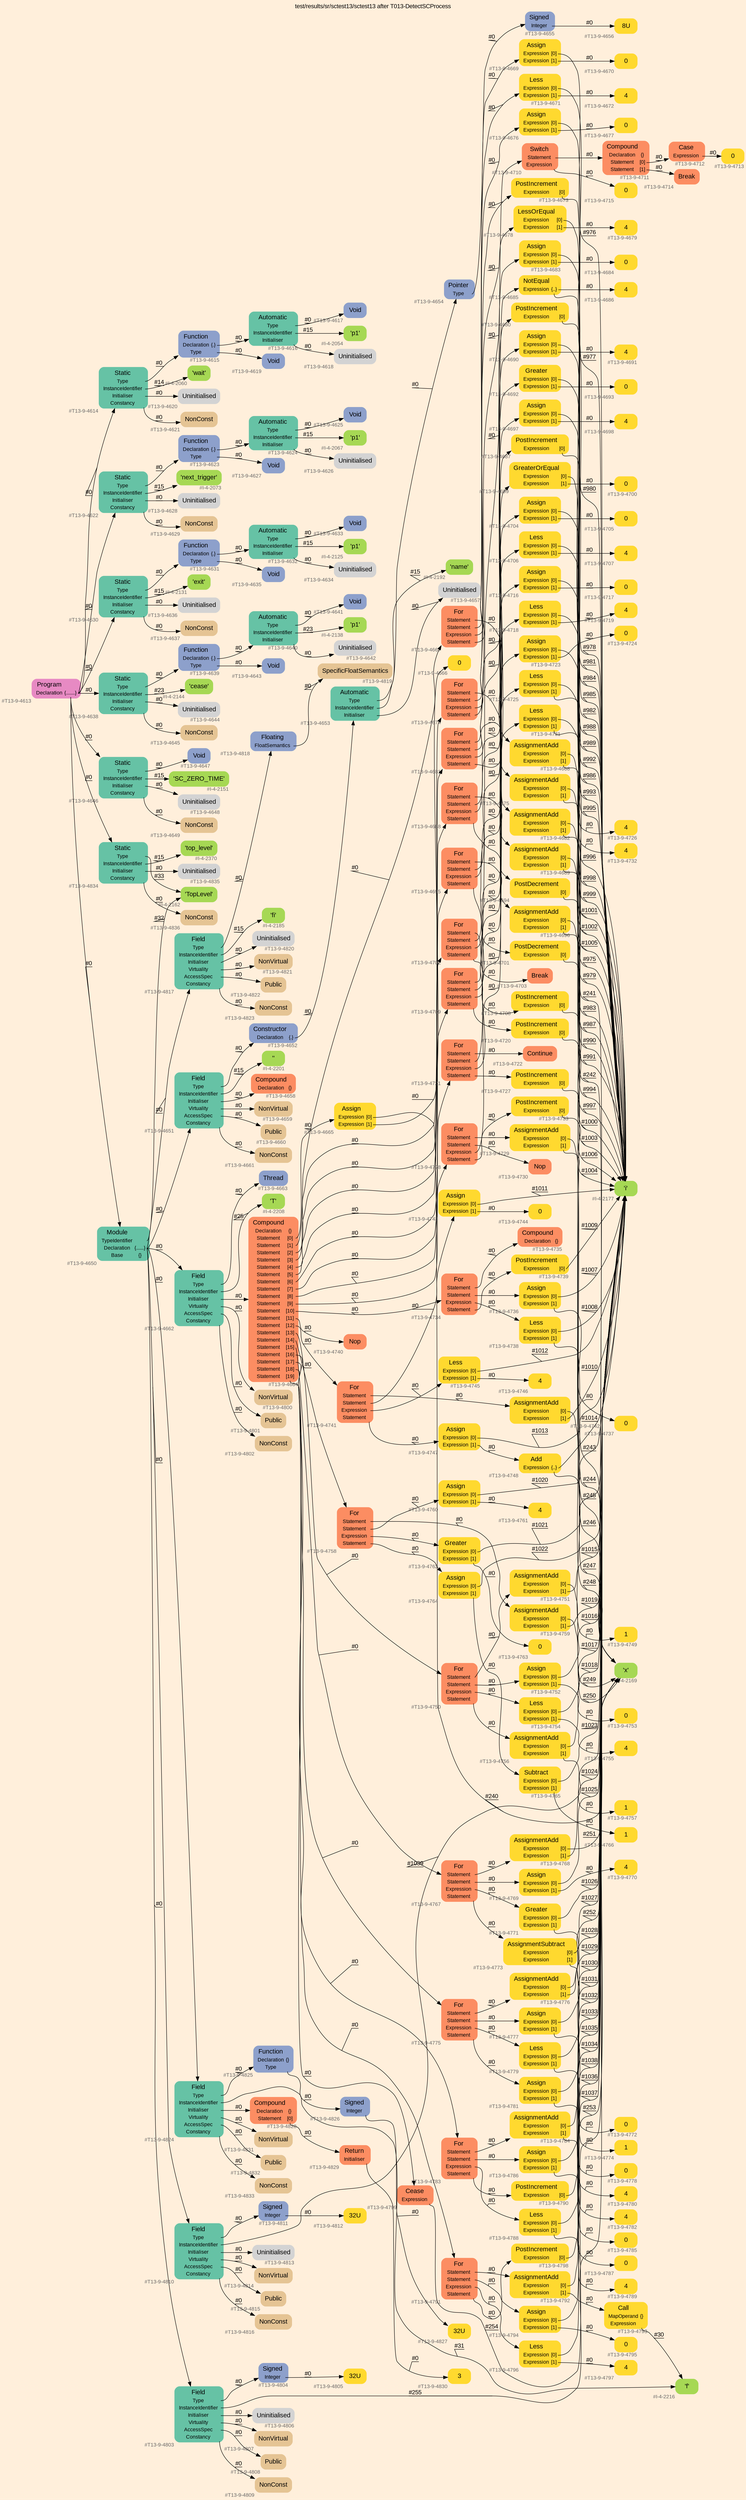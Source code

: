 digraph "test/results/sr/sctest13/sctest13 after T013-DetectSCProcess" {
label = "test/results/sr/sctest13/sctest13 after T013-DetectSCProcess"
labelloc = t
graph [
    rankdir = "LR"
    ranksep = 0.3
    bgcolor = antiquewhite1
    color = black
    fontcolor = black
    fontname = "Arial"
];
node [
    fontname = "Arial"
];
edge [
    fontname = "Arial"
];

// -------------------- node figure --------------------
// -------- block #T13-9-4613 ----------
"#T13-9-4613" [
    fillcolor = "/set28/4"
    xlabel = "#T13-9-4613"
    fontsize = "12"
    fontcolor = grey40
    shape = "plaintext"
    label = <<TABLE BORDER="0" CELLBORDER="0" CELLSPACING="0">
     <TR><TD><FONT COLOR="black" POINT-SIZE="15">Program</FONT></TD></TR>
     <TR><TD><FONT COLOR="black" POINT-SIZE="12">Declaration</FONT></TD><TD PORT="port0"><FONT COLOR="black" POINT-SIZE="12">{.......}</FONT></TD></TR>
    </TABLE>>
    style = "rounded,filled"
];

// -------- block #T13-9-4614 ----------
"#T13-9-4614" [
    fillcolor = "/set28/1"
    xlabel = "#T13-9-4614"
    fontsize = "12"
    fontcolor = grey40
    shape = "plaintext"
    label = <<TABLE BORDER="0" CELLBORDER="0" CELLSPACING="0">
     <TR><TD><FONT COLOR="black" POINT-SIZE="15">Static</FONT></TD></TR>
     <TR><TD><FONT COLOR="black" POINT-SIZE="12">Type</FONT></TD><TD PORT="port0"></TD></TR>
     <TR><TD><FONT COLOR="black" POINT-SIZE="12">InstanceIdentifier</FONT></TD><TD PORT="port1"></TD></TR>
     <TR><TD><FONT COLOR="black" POINT-SIZE="12">Initialiser</FONT></TD><TD PORT="port2"></TD></TR>
     <TR><TD><FONT COLOR="black" POINT-SIZE="12">Constancy</FONT></TD><TD PORT="port3"></TD></TR>
    </TABLE>>
    style = "rounded,filled"
];

// -------- block #T13-9-4615 ----------
"#T13-9-4615" [
    fillcolor = "/set28/3"
    xlabel = "#T13-9-4615"
    fontsize = "12"
    fontcolor = grey40
    shape = "plaintext"
    label = <<TABLE BORDER="0" CELLBORDER="0" CELLSPACING="0">
     <TR><TD><FONT COLOR="black" POINT-SIZE="15">Function</FONT></TD></TR>
     <TR><TD><FONT COLOR="black" POINT-SIZE="12">Declaration</FONT></TD><TD PORT="port0"><FONT COLOR="black" POINT-SIZE="12">{.}</FONT></TD></TR>
     <TR><TD><FONT COLOR="black" POINT-SIZE="12">Type</FONT></TD><TD PORT="port1"></TD></TR>
    </TABLE>>
    style = "rounded,filled"
];

// -------- block #T13-9-4616 ----------
"#T13-9-4616" [
    fillcolor = "/set28/1"
    xlabel = "#T13-9-4616"
    fontsize = "12"
    fontcolor = grey40
    shape = "plaintext"
    label = <<TABLE BORDER="0" CELLBORDER="0" CELLSPACING="0">
     <TR><TD><FONT COLOR="black" POINT-SIZE="15">Automatic</FONT></TD></TR>
     <TR><TD><FONT COLOR="black" POINT-SIZE="12">Type</FONT></TD><TD PORT="port0"></TD></TR>
     <TR><TD><FONT COLOR="black" POINT-SIZE="12">InstanceIdentifier</FONT></TD><TD PORT="port1"></TD></TR>
     <TR><TD><FONT COLOR="black" POINT-SIZE="12">Initialiser</FONT></TD><TD PORT="port2"></TD></TR>
    </TABLE>>
    style = "rounded,filled"
];

// -------- block #T13-9-4617 ----------
"#T13-9-4617" [
    fillcolor = "/set28/3"
    xlabel = "#T13-9-4617"
    fontsize = "12"
    fontcolor = grey40
    shape = "plaintext"
    label = <<TABLE BORDER="0" CELLBORDER="0" CELLSPACING="0">
     <TR><TD><FONT COLOR="black" POINT-SIZE="15">Void</FONT></TD></TR>
    </TABLE>>
    style = "rounded,filled"
];

// -------- block #I-4-2054 ----------
"#I-4-2054" [
    fillcolor = "/set28/5"
    xlabel = "#I-4-2054"
    fontsize = "12"
    fontcolor = grey40
    shape = "plaintext"
    label = <<TABLE BORDER="0" CELLBORDER="0" CELLSPACING="0">
     <TR><TD><FONT COLOR="black" POINT-SIZE="15">'p1'</FONT></TD></TR>
    </TABLE>>
    style = "rounded,filled"
];

// -------- block #T13-9-4618 ----------
"#T13-9-4618" [
    xlabel = "#T13-9-4618"
    fontsize = "12"
    fontcolor = grey40
    shape = "plaintext"
    label = <<TABLE BORDER="0" CELLBORDER="0" CELLSPACING="0">
     <TR><TD><FONT COLOR="black" POINT-SIZE="15">Uninitialised</FONT></TD></TR>
    </TABLE>>
    style = "rounded,filled"
];

// -------- block #T13-9-4619 ----------
"#T13-9-4619" [
    fillcolor = "/set28/3"
    xlabel = "#T13-9-4619"
    fontsize = "12"
    fontcolor = grey40
    shape = "plaintext"
    label = <<TABLE BORDER="0" CELLBORDER="0" CELLSPACING="0">
     <TR><TD><FONT COLOR="black" POINT-SIZE="15">Void</FONT></TD></TR>
    </TABLE>>
    style = "rounded,filled"
];

// -------- block #I-4-2060 ----------
"#I-4-2060" [
    fillcolor = "/set28/5"
    xlabel = "#I-4-2060"
    fontsize = "12"
    fontcolor = grey40
    shape = "plaintext"
    label = <<TABLE BORDER="0" CELLBORDER="0" CELLSPACING="0">
     <TR><TD><FONT COLOR="black" POINT-SIZE="15">'wait'</FONT></TD></TR>
    </TABLE>>
    style = "rounded,filled"
];

// -------- block #T13-9-4620 ----------
"#T13-9-4620" [
    xlabel = "#T13-9-4620"
    fontsize = "12"
    fontcolor = grey40
    shape = "plaintext"
    label = <<TABLE BORDER="0" CELLBORDER="0" CELLSPACING="0">
     <TR><TD><FONT COLOR="black" POINT-SIZE="15">Uninitialised</FONT></TD></TR>
    </TABLE>>
    style = "rounded,filled"
];

// -------- block #T13-9-4621 ----------
"#T13-9-4621" [
    fillcolor = "/set28/7"
    xlabel = "#T13-9-4621"
    fontsize = "12"
    fontcolor = grey40
    shape = "plaintext"
    label = <<TABLE BORDER="0" CELLBORDER="0" CELLSPACING="0">
     <TR><TD><FONT COLOR="black" POINT-SIZE="15">NonConst</FONT></TD></TR>
    </TABLE>>
    style = "rounded,filled"
];

// -------- block #T13-9-4622 ----------
"#T13-9-4622" [
    fillcolor = "/set28/1"
    xlabel = "#T13-9-4622"
    fontsize = "12"
    fontcolor = grey40
    shape = "plaintext"
    label = <<TABLE BORDER="0" CELLBORDER="0" CELLSPACING="0">
     <TR><TD><FONT COLOR="black" POINT-SIZE="15">Static</FONT></TD></TR>
     <TR><TD><FONT COLOR="black" POINT-SIZE="12">Type</FONT></TD><TD PORT="port0"></TD></TR>
     <TR><TD><FONT COLOR="black" POINT-SIZE="12">InstanceIdentifier</FONT></TD><TD PORT="port1"></TD></TR>
     <TR><TD><FONT COLOR="black" POINT-SIZE="12">Initialiser</FONT></TD><TD PORT="port2"></TD></TR>
     <TR><TD><FONT COLOR="black" POINT-SIZE="12">Constancy</FONT></TD><TD PORT="port3"></TD></TR>
    </TABLE>>
    style = "rounded,filled"
];

// -------- block #T13-9-4623 ----------
"#T13-9-4623" [
    fillcolor = "/set28/3"
    xlabel = "#T13-9-4623"
    fontsize = "12"
    fontcolor = grey40
    shape = "plaintext"
    label = <<TABLE BORDER="0" CELLBORDER="0" CELLSPACING="0">
     <TR><TD><FONT COLOR="black" POINT-SIZE="15">Function</FONT></TD></TR>
     <TR><TD><FONT COLOR="black" POINT-SIZE="12">Declaration</FONT></TD><TD PORT="port0"><FONT COLOR="black" POINT-SIZE="12">{.}</FONT></TD></TR>
     <TR><TD><FONT COLOR="black" POINT-SIZE="12">Type</FONT></TD><TD PORT="port1"></TD></TR>
    </TABLE>>
    style = "rounded,filled"
];

// -------- block #T13-9-4624 ----------
"#T13-9-4624" [
    fillcolor = "/set28/1"
    xlabel = "#T13-9-4624"
    fontsize = "12"
    fontcolor = grey40
    shape = "plaintext"
    label = <<TABLE BORDER="0" CELLBORDER="0" CELLSPACING="0">
     <TR><TD><FONT COLOR="black" POINT-SIZE="15">Automatic</FONT></TD></TR>
     <TR><TD><FONT COLOR="black" POINT-SIZE="12">Type</FONT></TD><TD PORT="port0"></TD></TR>
     <TR><TD><FONT COLOR="black" POINT-SIZE="12">InstanceIdentifier</FONT></TD><TD PORT="port1"></TD></TR>
     <TR><TD><FONT COLOR="black" POINT-SIZE="12">Initialiser</FONT></TD><TD PORT="port2"></TD></TR>
    </TABLE>>
    style = "rounded,filled"
];

// -------- block #T13-9-4625 ----------
"#T13-9-4625" [
    fillcolor = "/set28/3"
    xlabel = "#T13-9-4625"
    fontsize = "12"
    fontcolor = grey40
    shape = "plaintext"
    label = <<TABLE BORDER="0" CELLBORDER="0" CELLSPACING="0">
     <TR><TD><FONT COLOR="black" POINT-SIZE="15">Void</FONT></TD></TR>
    </TABLE>>
    style = "rounded,filled"
];

// -------- block #I-4-2067 ----------
"#I-4-2067" [
    fillcolor = "/set28/5"
    xlabel = "#I-4-2067"
    fontsize = "12"
    fontcolor = grey40
    shape = "plaintext"
    label = <<TABLE BORDER="0" CELLBORDER="0" CELLSPACING="0">
     <TR><TD><FONT COLOR="black" POINT-SIZE="15">'p1'</FONT></TD></TR>
    </TABLE>>
    style = "rounded,filled"
];

// -------- block #T13-9-4626 ----------
"#T13-9-4626" [
    xlabel = "#T13-9-4626"
    fontsize = "12"
    fontcolor = grey40
    shape = "plaintext"
    label = <<TABLE BORDER="0" CELLBORDER="0" CELLSPACING="0">
     <TR><TD><FONT COLOR="black" POINT-SIZE="15">Uninitialised</FONT></TD></TR>
    </TABLE>>
    style = "rounded,filled"
];

// -------- block #T13-9-4627 ----------
"#T13-9-4627" [
    fillcolor = "/set28/3"
    xlabel = "#T13-9-4627"
    fontsize = "12"
    fontcolor = grey40
    shape = "plaintext"
    label = <<TABLE BORDER="0" CELLBORDER="0" CELLSPACING="0">
     <TR><TD><FONT COLOR="black" POINT-SIZE="15">Void</FONT></TD></TR>
    </TABLE>>
    style = "rounded,filled"
];

// -------- block #I-4-2073 ----------
"#I-4-2073" [
    fillcolor = "/set28/5"
    xlabel = "#I-4-2073"
    fontsize = "12"
    fontcolor = grey40
    shape = "plaintext"
    label = <<TABLE BORDER="0" CELLBORDER="0" CELLSPACING="0">
     <TR><TD><FONT COLOR="black" POINT-SIZE="15">'next_trigger'</FONT></TD></TR>
    </TABLE>>
    style = "rounded,filled"
];

// -------- block #T13-9-4628 ----------
"#T13-9-4628" [
    xlabel = "#T13-9-4628"
    fontsize = "12"
    fontcolor = grey40
    shape = "plaintext"
    label = <<TABLE BORDER="0" CELLBORDER="0" CELLSPACING="0">
     <TR><TD><FONT COLOR="black" POINT-SIZE="15">Uninitialised</FONT></TD></TR>
    </TABLE>>
    style = "rounded,filled"
];

// -------- block #T13-9-4629 ----------
"#T13-9-4629" [
    fillcolor = "/set28/7"
    xlabel = "#T13-9-4629"
    fontsize = "12"
    fontcolor = grey40
    shape = "plaintext"
    label = <<TABLE BORDER="0" CELLBORDER="0" CELLSPACING="0">
     <TR><TD><FONT COLOR="black" POINT-SIZE="15">NonConst</FONT></TD></TR>
    </TABLE>>
    style = "rounded,filled"
];

// -------- block #T13-9-4630 ----------
"#T13-9-4630" [
    fillcolor = "/set28/1"
    xlabel = "#T13-9-4630"
    fontsize = "12"
    fontcolor = grey40
    shape = "plaintext"
    label = <<TABLE BORDER="0" CELLBORDER="0" CELLSPACING="0">
     <TR><TD><FONT COLOR="black" POINT-SIZE="15">Static</FONT></TD></TR>
     <TR><TD><FONT COLOR="black" POINT-SIZE="12">Type</FONT></TD><TD PORT="port0"></TD></TR>
     <TR><TD><FONT COLOR="black" POINT-SIZE="12">InstanceIdentifier</FONT></TD><TD PORT="port1"></TD></TR>
     <TR><TD><FONT COLOR="black" POINT-SIZE="12">Initialiser</FONT></TD><TD PORT="port2"></TD></TR>
     <TR><TD><FONT COLOR="black" POINT-SIZE="12">Constancy</FONT></TD><TD PORT="port3"></TD></TR>
    </TABLE>>
    style = "rounded,filled"
];

// -------- block #T13-9-4631 ----------
"#T13-9-4631" [
    fillcolor = "/set28/3"
    xlabel = "#T13-9-4631"
    fontsize = "12"
    fontcolor = grey40
    shape = "plaintext"
    label = <<TABLE BORDER="0" CELLBORDER="0" CELLSPACING="0">
     <TR><TD><FONT COLOR="black" POINT-SIZE="15">Function</FONT></TD></TR>
     <TR><TD><FONT COLOR="black" POINT-SIZE="12">Declaration</FONT></TD><TD PORT="port0"><FONT COLOR="black" POINT-SIZE="12">{.}</FONT></TD></TR>
     <TR><TD><FONT COLOR="black" POINT-SIZE="12">Type</FONT></TD><TD PORT="port1"></TD></TR>
    </TABLE>>
    style = "rounded,filled"
];

// -------- block #T13-9-4632 ----------
"#T13-9-4632" [
    fillcolor = "/set28/1"
    xlabel = "#T13-9-4632"
    fontsize = "12"
    fontcolor = grey40
    shape = "plaintext"
    label = <<TABLE BORDER="0" CELLBORDER="0" CELLSPACING="0">
     <TR><TD><FONT COLOR="black" POINT-SIZE="15">Automatic</FONT></TD></TR>
     <TR><TD><FONT COLOR="black" POINT-SIZE="12">Type</FONT></TD><TD PORT="port0"></TD></TR>
     <TR><TD><FONT COLOR="black" POINT-SIZE="12">InstanceIdentifier</FONT></TD><TD PORT="port1"></TD></TR>
     <TR><TD><FONT COLOR="black" POINT-SIZE="12">Initialiser</FONT></TD><TD PORT="port2"></TD></TR>
    </TABLE>>
    style = "rounded,filled"
];

// -------- block #T13-9-4633 ----------
"#T13-9-4633" [
    fillcolor = "/set28/3"
    xlabel = "#T13-9-4633"
    fontsize = "12"
    fontcolor = grey40
    shape = "plaintext"
    label = <<TABLE BORDER="0" CELLBORDER="0" CELLSPACING="0">
     <TR><TD><FONT COLOR="black" POINT-SIZE="15">Void</FONT></TD></TR>
    </TABLE>>
    style = "rounded,filled"
];

// -------- block #I-4-2125 ----------
"#I-4-2125" [
    fillcolor = "/set28/5"
    xlabel = "#I-4-2125"
    fontsize = "12"
    fontcolor = grey40
    shape = "plaintext"
    label = <<TABLE BORDER="0" CELLBORDER="0" CELLSPACING="0">
     <TR><TD><FONT COLOR="black" POINT-SIZE="15">'p1'</FONT></TD></TR>
    </TABLE>>
    style = "rounded,filled"
];

// -------- block #T13-9-4634 ----------
"#T13-9-4634" [
    xlabel = "#T13-9-4634"
    fontsize = "12"
    fontcolor = grey40
    shape = "plaintext"
    label = <<TABLE BORDER="0" CELLBORDER="0" CELLSPACING="0">
     <TR><TD><FONT COLOR="black" POINT-SIZE="15">Uninitialised</FONT></TD></TR>
    </TABLE>>
    style = "rounded,filled"
];

// -------- block #T13-9-4635 ----------
"#T13-9-4635" [
    fillcolor = "/set28/3"
    xlabel = "#T13-9-4635"
    fontsize = "12"
    fontcolor = grey40
    shape = "plaintext"
    label = <<TABLE BORDER="0" CELLBORDER="0" CELLSPACING="0">
     <TR><TD><FONT COLOR="black" POINT-SIZE="15">Void</FONT></TD></TR>
    </TABLE>>
    style = "rounded,filled"
];

// -------- block #I-4-2131 ----------
"#I-4-2131" [
    fillcolor = "/set28/5"
    xlabel = "#I-4-2131"
    fontsize = "12"
    fontcolor = grey40
    shape = "plaintext"
    label = <<TABLE BORDER="0" CELLBORDER="0" CELLSPACING="0">
     <TR><TD><FONT COLOR="black" POINT-SIZE="15">'exit'</FONT></TD></TR>
    </TABLE>>
    style = "rounded,filled"
];

// -------- block #T13-9-4636 ----------
"#T13-9-4636" [
    xlabel = "#T13-9-4636"
    fontsize = "12"
    fontcolor = grey40
    shape = "plaintext"
    label = <<TABLE BORDER="0" CELLBORDER="0" CELLSPACING="0">
     <TR><TD><FONT COLOR="black" POINT-SIZE="15">Uninitialised</FONT></TD></TR>
    </TABLE>>
    style = "rounded,filled"
];

// -------- block #T13-9-4637 ----------
"#T13-9-4637" [
    fillcolor = "/set28/7"
    xlabel = "#T13-9-4637"
    fontsize = "12"
    fontcolor = grey40
    shape = "plaintext"
    label = <<TABLE BORDER="0" CELLBORDER="0" CELLSPACING="0">
     <TR><TD><FONT COLOR="black" POINT-SIZE="15">NonConst</FONT></TD></TR>
    </TABLE>>
    style = "rounded,filled"
];

// -------- block #T13-9-4638 ----------
"#T13-9-4638" [
    fillcolor = "/set28/1"
    xlabel = "#T13-9-4638"
    fontsize = "12"
    fontcolor = grey40
    shape = "plaintext"
    label = <<TABLE BORDER="0" CELLBORDER="0" CELLSPACING="0">
     <TR><TD><FONT COLOR="black" POINT-SIZE="15">Static</FONT></TD></TR>
     <TR><TD><FONT COLOR="black" POINT-SIZE="12">Type</FONT></TD><TD PORT="port0"></TD></TR>
     <TR><TD><FONT COLOR="black" POINT-SIZE="12">InstanceIdentifier</FONT></TD><TD PORT="port1"></TD></TR>
     <TR><TD><FONT COLOR="black" POINT-SIZE="12">Initialiser</FONT></TD><TD PORT="port2"></TD></TR>
     <TR><TD><FONT COLOR="black" POINT-SIZE="12">Constancy</FONT></TD><TD PORT="port3"></TD></TR>
    </TABLE>>
    style = "rounded,filled"
];

// -------- block #T13-9-4639 ----------
"#T13-9-4639" [
    fillcolor = "/set28/3"
    xlabel = "#T13-9-4639"
    fontsize = "12"
    fontcolor = grey40
    shape = "plaintext"
    label = <<TABLE BORDER="0" CELLBORDER="0" CELLSPACING="0">
     <TR><TD><FONT COLOR="black" POINT-SIZE="15">Function</FONT></TD></TR>
     <TR><TD><FONT COLOR="black" POINT-SIZE="12">Declaration</FONT></TD><TD PORT="port0"><FONT COLOR="black" POINT-SIZE="12">{.}</FONT></TD></TR>
     <TR><TD><FONT COLOR="black" POINT-SIZE="12">Type</FONT></TD><TD PORT="port1"></TD></TR>
    </TABLE>>
    style = "rounded,filled"
];

// -------- block #T13-9-4640 ----------
"#T13-9-4640" [
    fillcolor = "/set28/1"
    xlabel = "#T13-9-4640"
    fontsize = "12"
    fontcolor = grey40
    shape = "plaintext"
    label = <<TABLE BORDER="0" CELLBORDER="0" CELLSPACING="0">
     <TR><TD><FONT COLOR="black" POINT-SIZE="15">Automatic</FONT></TD></TR>
     <TR><TD><FONT COLOR="black" POINT-SIZE="12">Type</FONT></TD><TD PORT="port0"></TD></TR>
     <TR><TD><FONT COLOR="black" POINT-SIZE="12">InstanceIdentifier</FONT></TD><TD PORT="port1"></TD></TR>
     <TR><TD><FONT COLOR="black" POINT-SIZE="12">Initialiser</FONT></TD><TD PORT="port2"></TD></TR>
    </TABLE>>
    style = "rounded,filled"
];

// -------- block #T13-9-4641 ----------
"#T13-9-4641" [
    fillcolor = "/set28/3"
    xlabel = "#T13-9-4641"
    fontsize = "12"
    fontcolor = grey40
    shape = "plaintext"
    label = <<TABLE BORDER="0" CELLBORDER="0" CELLSPACING="0">
     <TR><TD><FONT COLOR="black" POINT-SIZE="15">Void</FONT></TD></TR>
    </TABLE>>
    style = "rounded,filled"
];

// -------- block #I-4-2138 ----------
"#I-4-2138" [
    fillcolor = "/set28/5"
    xlabel = "#I-4-2138"
    fontsize = "12"
    fontcolor = grey40
    shape = "plaintext"
    label = <<TABLE BORDER="0" CELLBORDER="0" CELLSPACING="0">
     <TR><TD><FONT COLOR="black" POINT-SIZE="15">'p1'</FONT></TD></TR>
    </TABLE>>
    style = "rounded,filled"
];

// -------- block #T13-9-4642 ----------
"#T13-9-4642" [
    xlabel = "#T13-9-4642"
    fontsize = "12"
    fontcolor = grey40
    shape = "plaintext"
    label = <<TABLE BORDER="0" CELLBORDER="0" CELLSPACING="0">
     <TR><TD><FONT COLOR="black" POINT-SIZE="15">Uninitialised</FONT></TD></TR>
    </TABLE>>
    style = "rounded,filled"
];

// -------- block #T13-9-4643 ----------
"#T13-9-4643" [
    fillcolor = "/set28/3"
    xlabel = "#T13-9-4643"
    fontsize = "12"
    fontcolor = grey40
    shape = "plaintext"
    label = <<TABLE BORDER="0" CELLBORDER="0" CELLSPACING="0">
     <TR><TD><FONT COLOR="black" POINT-SIZE="15">Void</FONT></TD></TR>
    </TABLE>>
    style = "rounded,filled"
];

// -------- block #I-4-2144 ----------
"#I-4-2144" [
    fillcolor = "/set28/5"
    xlabel = "#I-4-2144"
    fontsize = "12"
    fontcolor = grey40
    shape = "plaintext"
    label = <<TABLE BORDER="0" CELLBORDER="0" CELLSPACING="0">
     <TR><TD><FONT COLOR="black" POINT-SIZE="15">'cease'</FONT></TD></TR>
    </TABLE>>
    style = "rounded,filled"
];

// -------- block #T13-9-4644 ----------
"#T13-9-4644" [
    xlabel = "#T13-9-4644"
    fontsize = "12"
    fontcolor = grey40
    shape = "plaintext"
    label = <<TABLE BORDER="0" CELLBORDER="0" CELLSPACING="0">
     <TR><TD><FONT COLOR="black" POINT-SIZE="15">Uninitialised</FONT></TD></TR>
    </TABLE>>
    style = "rounded,filled"
];

// -------- block #T13-9-4645 ----------
"#T13-9-4645" [
    fillcolor = "/set28/7"
    xlabel = "#T13-9-4645"
    fontsize = "12"
    fontcolor = grey40
    shape = "plaintext"
    label = <<TABLE BORDER="0" CELLBORDER="0" CELLSPACING="0">
     <TR><TD><FONT COLOR="black" POINT-SIZE="15">NonConst</FONT></TD></TR>
    </TABLE>>
    style = "rounded,filled"
];

// -------- block #T13-9-4646 ----------
"#T13-9-4646" [
    fillcolor = "/set28/1"
    xlabel = "#T13-9-4646"
    fontsize = "12"
    fontcolor = grey40
    shape = "plaintext"
    label = <<TABLE BORDER="0" CELLBORDER="0" CELLSPACING="0">
     <TR><TD><FONT COLOR="black" POINT-SIZE="15">Static</FONT></TD></TR>
     <TR><TD><FONT COLOR="black" POINT-SIZE="12">Type</FONT></TD><TD PORT="port0"></TD></TR>
     <TR><TD><FONT COLOR="black" POINT-SIZE="12">InstanceIdentifier</FONT></TD><TD PORT="port1"></TD></TR>
     <TR><TD><FONT COLOR="black" POINT-SIZE="12">Initialiser</FONT></TD><TD PORT="port2"></TD></TR>
     <TR><TD><FONT COLOR="black" POINT-SIZE="12">Constancy</FONT></TD><TD PORT="port3"></TD></TR>
    </TABLE>>
    style = "rounded,filled"
];

// -------- block #T13-9-4647 ----------
"#T13-9-4647" [
    fillcolor = "/set28/3"
    xlabel = "#T13-9-4647"
    fontsize = "12"
    fontcolor = grey40
    shape = "plaintext"
    label = <<TABLE BORDER="0" CELLBORDER="0" CELLSPACING="0">
     <TR><TD><FONT COLOR="black" POINT-SIZE="15">Void</FONT></TD></TR>
    </TABLE>>
    style = "rounded,filled"
];

// -------- block #I-4-2151 ----------
"#I-4-2151" [
    fillcolor = "/set28/5"
    xlabel = "#I-4-2151"
    fontsize = "12"
    fontcolor = grey40
    shape = "plaintext"
    label = <<TABLE BORDER="0" CELLBORDER="0" CELLSPACING="0">
     <TR><TD><FONT COLOR="black" POINT-SIZE="15">'SC_ZERO_TIME'</FONT></TD></TR>
    </TABLE>>
    style = "rounded,filled"
];

// -------- block #T13-9-4648 ----------
"#T13-9-4648" [
    xlabel = "#T13-9-4648"
    fontsize = "12"
    fontcolor = grey40
    shape = "plaintext"
    label = <<TABLE BORDER="0" CELLBORDER="0" CELLSPACING="0">
     <TR><TD><FONT COLOR="black" POINT-SIZE="15">Uninitialised</FONT></TD></TR>
    </TABLE>>
    style = "rounded,filled"
];

// -------- block #T13-9-4649 ----------
"#T13-9-4649" [
    fillcolor = "/set28/7"
    xlabel = "#T13-9-4649"
    fontsize = "12"
    fontcolor = grey40
    shape = "plaintext"
    label = <<TABLE BORDER="0" CELLBORDER="0" CELLSPACING="0">
     <TR><TD><FONT COLOR="black" POINT-SIZE="15">NonConst</FONT></TD></TR>
    </TABLE>>
    style = "rounded,filled"
];

// -------- block #T13-9-4650 ----------
"#T13-9-4650" [
    fillcolor = "/set28/1"
    xlabel = "#T13-9-4650"
    fontsize = "12"
    fontcolor = grey40
    shape = "plaintext"
    label = <<TABLE BORDER="0" CELLBORDER="0" CELLSPACING="0">
     <TR><TD><FONT COLOR="black" POINT-SIZE="15">Module</FONT></TD></TR>
     <TR><TD><FONT COLOR="black" POINT-SIZE="12">TypeIdentifier</FONT></TD><TD PORT="port0"></TD></TR>
     <TR><TD><FONT COLOR="black" POINT-SIZE="12">Declaration</FONT></TD><TD PORT="port1"><FONT COLOR="black" POINT-SIZE="12">{......}</FONT></TD></TR>
     <TR><TD><FONT COLOR="black" POINT-SIZE="12">Base</FONT></TD><TD PORT="port2"><FONT COLOR="black" POINT-SIZE="12">{}</FONT></TD></TR>
    </TABLE>>
    style = "rounded,filled"
];

// -------- block #I-4-2162 ----------
"#I-4-2162" [
    fillcolor = "/set28/5"
    xlabel = "#I-4-2162"
    fontsize = "12"
    fontcolor = grey40
    shape = "plaintext"
    label = <<TABLE BORDER="0" CELLBORDER="0" CELLSPACING="0">
     <TR><TD><FONT COLOR="black" POINT-SIZE="15">'TopLevel'</FONT></TD></TR>
    </TABLE>>
    style = "rounded,filled"
];

// -------- block #T13-9-4651 ----------
"#T13-9-4651" [
    fillcolor = "/set28/1"
    xlabel = "#T13-9-4651"
    fontsize = "12"
    fontcolor = grey40
    shape = "plaintext"
    label = <<TABLE BORDER="0" CELLBORDER="0" CELLSPACING="0">
     <TR><TD><FONT COLOR="black" POINT-SIZE="15">Field</FONT></TD></TR>
     <TR><TD><FONT COLOR="black" POINT-SIZE="12">Type</FONT></TD><TD PORT="port0"></TD></TR>
     <TR><TD><FONT COLOR="black" POINT-SIZE="12">InstanceIdentifier</FONT></TD><TD PORT="port1"></TD></TR>
     <TR><TD><FONT COLOR="black" POINT-SIZE="12">Initialiser</FONT></TD><TD PORT="port2"></TD></TR>
     <TR><TD><FONT COLOR="black" POINT-SIZE="12">Virtuality</FONT></TD><TD PORT="port3"></TD></TR>
     <TR><TD><FONT COLOR="black" POINT-SIZE="12">AccessSpec</FONT></TD><TD PORT="port4"></TD></TR>
     <TR><TD><FONT COLOR="black" POINT-SIZE="12">Constancy</FONT></TD><TD PORT="port5"></TD></TR>
    </TABLE>>
    style = "rounded,filled"
];

// -------- block #T13-9-4652 ----------
"#T13-9-4652" [
    fillcolor = "/set28/3"
    xlabel = "#T13-9-4652"
    fontsize = "12"
    fontcolor = grey40
    shape = "plaintext"
    label = <<TABLE BORDER="0" CELLBORDER="0" CELLSPACING="0">
     <TR><TD><FONT COLOR="black" POINT-SIZE="15">Constructor</FONT></TD></TR>
     <TR><TD><FONT COLOR="black" POINT-SIZE="12">Declaration</FONT></TD><TD PORT="port0"><FONT COLOR="black" POINT-SIZE="12">{.}</FONT></TD></TR>
    </TABLE>>
    style = "rounded,filled"
];

// -------- block #T13-9-4653 ----------
"#T13-9-4653" [
    fillcolor = "/set28/1"
    xlabel = "#T13-9-4653"
    fontsize = "12"
    fontcolor = grey40
    shape = "plaintext"
    label = <<TABLE BORDER="0" CELLBORDER="0" CELLSPACING="0">
     <TR><TD><FONT COLOR="black" POINT-SIZE="15">Automatic</FONT></TD></TR>
     <TR><TD><FONT COLOR="black" POINT-SIZE="12">Type</FONT></TD><TD PORT="port0"></TD></TR>
     <TR><TD><FONT COLOR="black" POINT-SIZE="12">InstanceIdentifier</FONT></TD><TD PORT="port1"></TD></TR>
     <TR><TD><FONT COLOR="black" POINT-SIZE="12">Initialiser</FONT></TD><TD PORT="port2"></TD></TR>
    </TABLE>>
    style = "rounded,filled"
];

// -------- block #T13-9-4654 ----------
"#T13-9-4654" [
    fillcolor = "/set28/3"
    xlabel = "#T13-9-4654"
    fontsize = "12"
    fontcolor = grey40
    shape = "plaintext"
    label = <<TABLE BORDER="0" CELLBORDER="0" CELLSPACING="0">
     <TR><TD><FONT COLOR="black" POINT-SIZE="15">Pointer</FONT></TD></TR>
     <TR><TD><FONT COLOR="black" POINT-SIZE="12">Type</FONT></TD><TD PORT="port0"></TD></TR>
    </TABLE>>
    style = "rounded,filled"
];

// -------- block #T13-9-4655 ----------
"#T13-9-4655" [
    fillcolor = "/set28/3"
    xlabel = "#T13-9-4655"
    fontsize = "12"
    fontcolor = grey40
    shape = "plaintext"
    label = <<TABLE BORDER="0" CELLBORDER="0" CELLSPACING="0">
     <TR><TD><FONT COLOR="black" POINT-SIZE="15">Signed</FONT></TD></TR>
     <TR><TD><FONT COLOR="black" POINT-SIZE="12">Integer</FONT></TD><TD PORT="port0"></TD></TR>
    </TABLE>>
    style = "rounded,filled"
];

// -------- block #T13-9-4656 ----------
"#T13-9-4656" [
    fillcolor = "/set28/6"
    xlabel = "#T13-9-4656"
    fontsize = "12"
    fontcolor = grey40
    shape = "plaintext"
    label = <<TABLE BORDER="0" CELLBORDER="0" CELLSPACING="0">
     <TR><TD><FONT COLOR="black" POINT-SIZE="15">8U</FONT></TD></TR>
    </TABLE>>
    style = "rounded,filled"
];

// -------- block #I-4-2192 ----------
"#I-4-2192" [
    fillcolor = "/set28/5"
    xlabel = "#I-4-2192"
    fontsize = "12"
    fontcolor = grey40
    shape = "plaintext"
    label = <<TABLE BORDER="0" CELLBORDER="0" CELLSPACING="0">
     <TR><TD><FONT COLOR="black" POINT-SIZE="15">'name'</FONT></TD></TR>
    </TABLE>>
    style = "rounded,filled"
];

// -------- block #T13-9-4657 ----------
"#T13-9-4657" [
    xlabel = "#T13-9-4657"
    fontsize = "12"
    fontcolor = grey40
    shape = "plaintext"
    label = <<TABLE BORDER="0" CELLBORDER="0" CELLSPACING="0">
     <TR><TD><FONT COLOR="black" POINT-SIZE="15">Uninitialised</FONT></TD></TR>
    </TABLE>>
    style = "rounded,filled"
];

// -------- block #I-4-2201 ----------
"#I-4-2201" [
    fillcolor = "/set28/5"
    xlabel = "#I-4-2201"
    fontsize = "12"
    fontcolor = grey40
    shape = "plaintext"
    label = <<TABLE BORDER="0" CELLBORDER="0" CELLSPACING="0">
     <TR><TD><FONT COLOR="black" POINT-SIZE="15">''</FONT></TD></TR>
    </TABLE>>
    style = "rounded,filled"
];

// -------- block #T13-9-4658 ----------
"#T13-9-4658" [
    fillcolor = "/set28/2"
    xlabel = "#T13-9-4658"
    fontsize = "12"
    fontcolor = grey40
    shape = "plaintext"
    label = <<TABLE BORDER="0" CELLBORDER="0" CELLSPACING="0">
     <TR><TD><FONT COLOR="black" POINT-SIZE="15">Compound</FONT></TD></TR>
     <TR><TD><FONT COLOR="black" POINT-SIZE="12">Declaration</FONT></TD><TD PORT="port0"><FONT COLOR="black" POINT-SIZE="12">{}</FONT></TD></TR>
    </TABLE>>
    style = "rounded,filled"
];

// -------- block #T13-9-4659 ----------
"#T13-9-4659" [
    fillcolor = "/set28/7"
    xlabel = "#T13-9-4659"
    fontsize = "12"
    fontcolor = grey40
    shape = "plaintext"
    label = <<TABLE BORDER="0" CELLBORDER="0" CELLSPACING="0">
     <TR><TD><FONT COLOR="black" POINT-SIZE="15">NonVirtual</FONT></TD></TR>
    </TABLE>>
    style = "rounded,filled"
];

// -------- block #T13-9-4660 ----------
"#T13-9-4660" [
    fillcolor = "/set28/7"
    xlabel = "#T13-9-4660"
    fontsize = "12"
    fontcolor = grey40
    shape = "plaintext"
    label = <<TABLE BORDER="0" CELLBORDER="0" CELLSPACING="0">
     <TR><TD><FONT COLOR="black" POINT-SIZE="15">Public</FONT></TD></TR>
    </TABLE>>
    style = "rounded,filled"
];

// -------- block #T13-9-4661 ----------
"#T13-9-4661" [
    fillcolor = "/set28/7"
    xlabel = "#T13-9-4661"
    fontsize = "12"
    fontcolor = grey40
    shape = "plaintext"
    label = <<TABLE BORDER="0" CELLBORDER="0" CELLSPACING="0">
     <TR><TD><FONT COLOR="black" POINT-SIZE="15">NonConst</FONT></TD></TR>
    </TABLE>>
    style = "rounded,filled"
];

// -------- block #T13-9-4662 ----------
"#T13-9-4662" [
    fillcolor = "/set28/1"
    xlabel = "#T13-9-4662"
    fontsize = "12"
    fontcolor = grey40
    shape = "plaintext"
    label = <<TABLE BORDER="0" CELLBORDER="0" CELLSPACING="0">
     <TR><TD><FONT COLOR="black" POINT-SIZE="15">Field</FONT></TD></TR>
     <TR><TD><FONT COLOR="black" POINT-SIZE="12">Type</FONT></TD><TD PORT="port0"></TD></TR>
     <TR><TD><FONT COLOR="black" POINT-SIZE="12">InstanceIdentifier</FONT></TD><TD PORT="port1"></TD></TR>
     <TR><TD><FONT COLOR="black" POINT-SIZE="12">Initialiser</FONT></TD><TD PORT="port2"></TD></TR>
     <TR><TD><FONT COLOR="black" POINT-SIZE="12">Virtuality</FONT></TD><TD PORT="port3"></TD></TR>
     <TR><TD><FONT COLOR="black" POINT-SIZE="12">AccessSpec</FONT></TD><TD PORT="port4"></TD></TR>
     <TR><TD><FONT COLOR="black" POINT-SIZE="12">Constancy</FONT></TD><TD PORT="port5"></TD></TR>
    </TABLE>>
    style = "rounded,filled"
];

// -------- block #T13-9-4663 ----------
"#T13-9-4663" [
    fillcolor = "/set28/3"
    xlabel = "#T13-9-4663"
    fontsize = "12"
    fontcolor = grey40
    shape = "plaintext"
    label = <<TABLE BORDER="0" CELLBORDER="0" CELLSPACING="0">
     <TR><TD><FONT COLOR="black" POINT-SIZE="15">Thread</FONT></TD></TR>
    </TABLE>>
    style = "rounded,filled"
];

// -------- block #I-4-2208 ----------
"#I-4-2208" [
    fillcolor = "/set28/5"
    xlabel = "#I-4-2208"
    fontsize = "12"
    fontcolor = grey40
    shape = "plaintext"
    label = <<TABLE BORDER="0" CELLBORDER="0" CELLSPACING="0">
     <TR><TD><FONT COLOR="black" POINT-SIZE="15">'T'</FONT></TD></TR>
    </TABLE>>
    style = "rounded,filled"
];

// -------- block #T13-9-4664 ----------
"#T13-9-4664" [
    fillcolor = "/set28/2"
    xlabel = "#T13-9-4664"
    fontsize = "12"
    fontcolor = grey40
    shape = "plaintext"
    label = <<TABLE BORDER="0" CELLBORDER="0" CELLSPACING="0">
     <TR><TD><FONT COLOR="black" POINT-SIZE="15">Compound</FONT></TD></TR>
     <TR><TD><FONT COLOR="black" POINT-SIZE="12">Declaration</FONT></TD><TD PORT="port0"><FONT COLOR="black" POINT-SIZE="12">{}</FONT></TD></TR>
     <TR><TD><FONT COLOR="black" POINT-SIZE="12">Statement</FONT></TD><TD PORT="port1"><FONT COLOR="black" POINT-SIZE="12">[0]</FONT></TD></TR>
     <TR><TD><FONT COLOR="black" POINT-SIZE="12">Statement</FONT></TD><TD PORT="port2"><FONT COLOR="black" POINT-SIZE="12">[1]</FONT></TD></TR>
     <TR><TD><FONT COLOR="black" POINT-SIZE="12">Statement</FONT></TD><TD PORT="port3"><FONT COLOR="black" POINT-SIZE="12">[2]</FONT></TD></TR>
     <TR><TD><FONT COLOR="black" POINT-SIZE="12">Statement</FONT></TD><TD PORT="port4"><FONT COLOR="black" POINT-SIZE="12">[3]</FONT></TD></TR>
     <TR><TD><FONT COLOR="black" POINT-SIZE="12">Statement</FONT></TD><TD PORT="port5"><FONT COLOR="black" POINT-SIZE="12">[4]</FONT></TD></TR>
     <TR><TD><FONT COLOR="black" POINT-SIZE="12">Statement</FONT></TD><TD PORT="port6"><FONT COLOR="black" POINT-SIZE="12">[5]</FONT></TD></TR>
     <TR><TD><FONT COLOR="black" POINT-SIZE="12">Statement</FONT></TD><TD PORT="port7"><FONT COLOR="black" POINT-SIZE="12">[6]</FONT></TD></TR>
     <TR><TD><FONT COLOR="black" POINT-SIZE="12">Statement</FONT></TD><TD PORT="port8"><FONT COLOR="black" POINT-SIZE="12">[7]</FONT></TD></TR>
     <TR><TD><FONT COLOR="black" POINT-SIZE="12">Statement</FONT></TD><TD PORT="port9"><FONT COLOR="black" POINT-SIZE="12">[8]</FONT></TD></TR>
     <TR><TD><FONT COLOR="black" POINT-SIZE="12">Statement</FONT></TD><TD PORT="port10"><FONT COLOR="black" POINT-SIZE="12">[9]</FONT></TD></TR>
     <TR><TD><FONT COLOR="black" POINT-SIZE="12">Statement</FONT></TD><TD PORT="port11"><FONT COLOR="black" POINT-SIZE="12">[10]</FONT></TD></TR>
     <TR><TD><FONT COLOR="black" POINT-SIZE="12">Statement</FONT></TD><TD PORT="port12"><FONT COLOR="black" POINT-SIZE="12">[11]</FONT></TD></TR>
     <TR><TD><FONT COLOR="black" POINT-SIZE="12">Statement</FONT></TD><TD PORT="port13"><FONT COLOR="black" POINT-SIZE="12">[12]</FONT></TD></TR>
     <TR><TD><FONT COLOR="black" POINT-SIZE="12">Statement</FONT></TD><TD PORT="port14"><FONT COLOR="black" POINT-SIZE="12">[13]</FONT></TD></TR>
     <TR><TD><FONT COLOR="black" POINT-SIZE="12">Statement</FONT></TD><TD PORT="port15"><FONT COLOR="black" POINT-SIZE="12">[14]</FONT></TD></TR>
     <TR><TD><FONT COLOR="black" POINT-SIZE="12">Statement</FONT></TD><TD PORT="port16"><FONT COLOR="black" POINT-SIZE="12">[15]</FONT></TD></TR>
     <TR><TD><FONT COLOR="black" POINT-SIZE="12">Statement</FONT></TD><TD PORT="port17"><FONT COLOR="black" POINT-SIZE="12">[16]</FONT></TD></TR>
     <TR><TD><FONT COLOR="black" POINT-SIZE="12">Statement</FONT></TD><TD PORT="port18"><FONT COLOR="black" POINT-SIZE="12">[17]</FONT></TD></TR>
     <TR><TD><FONT COLOR="black" POINT-SIZE="12">Statement</FONT></TD><TD PORT="port19"><FONT COLOR="black" POINT-SIZE="12">[18]</FONT></TD></TR>
     <TR><TD><FONT COLOR="black" POINT-SIZE="12">Statement</FONT></TD><TD PORT="port20"><FONT COLOR="black" POINT-SIZE="12">[19]</FONT></TD></TR>
    </TABLE>>
    style = "rounded,filled"
];

// -------- block #T13-9-4665 ----------
"#T13-9-4665" [
    fillcolor = "/set28/6"
    xlabel = "#T13-9-4665"
    fontsize = "12"
    fontcolor = grey40
    shape = "plaintext"
    label = <<TABLE BORDER="0" CELLBORDER="0" CELLSPACING="0">
     <TR><TD><FONT COLOR="black" POINT-SIZE="15">Assign</FONT></TD></TR>
     <TR><TD><FONT COLOR="black" POINT-SIZE="12">Expression</FONT></TD><TD PORT="port0"><FONT COLOR="black" POINT-SIZE="12">[0]</FONT></TD></TR>
     <TR><TD><FONT COLOR="black" POINT-SIZE="12">Expression</FONT></TD><TD PORT="port1"><FONT COLOR="black" POINT-SIZE="12">[1]</FONT></TD></TR>
    </TABLE>>
    style = "rounded,filled"
];

// -------- block #I-4-2169 ----------
"#I-4-2169" [
    fillcolor = "/set28/5"
    xlabel = "#I-4-2169"
    fontsize = "12"
    fontcolor = grey40
    shape = "plaintext"
    label = <<TABLE BORDER="0" CELLBORDER="0" CELLSPACING="0">
     <TR><TD><FONT COLOR="black" POINT-SIZE="15">'x'</FONT></TD></TR>
    </TABLE>>
    style = "rounded,filled"
];

// -------- block #T13-9-4666 ----------
"#T13-9-4666" [
    fillcolor = "/set28/6"
    xlabel = "#T13-9-4666"
    fontsize = "12"
    fontcolor = grey40
    shape = "plaintext"
    label = <<TABLE BORDER="0" CELLBORDER="0" CELLSPACING="0">
     <TR><TD><FONT COLOR="black" POINT-SIZE="15">0</FONT></TD></TR>
    </TABLE>>
    style = "rounded,filled"
];

// -------- block #T13-9-4667 ----------
"#T13-9-4667" [
    fillcolor = "/set28/2"
    xlabel = "#T13-9-4667"
    fontsize = "12"
    fontcolor = grey40
    shape = "plaintext"
    label = <<TABLE BORDER="0" CELLBORDER="0" CELLSPACING="0">
     <TR><TD><FONT COLOR="black" POINT-SIZE="15">For</FONT></TD></TR>
     <TR><TD><FONT COLOR="black" POINT-SIZE="12">Statement</FONT></TD><TD PORT="port0"></TD></TR>
     <TR><TD><FONT COLOR="black" POINT-SIZE="12">Statement</FONT></TD><TD PORT="port1"></TD></TR>
     <TR><TD><FONT COLOR="black" POINT-SIZE="12">Expression</FONT></TD><TD PORT="port2"></TD></TR>
     <TR><TD><FONT COLOR="black" POINT-SIZE="12">Statement</FONT></TD><TD PORT="port3"></TD></TR>
    </TABLE>>
    style = "rounded,filled"
];

// -------- block #T13-9-4668 ----------
"#T13-9-4668" [
    fillcolor = "/set28/6"
    xlabel = "#T13-9-4668"
    fontsize = "12"
    fontcolor = grey40
    shape = "plaintext"
    label = <<TABLE BORDER="0" CELLBORDER="0" CELLSPACING="0">
     <TR><TD><FONT COLOR="black" POINT-SIZE="15">AssignmentAdd</FONT></TD></TR>
     <TR><TD><FONT COLOR="black" POINT-SIZE="12">Expression</FONT></TD><TD PORT="port0"><FONT COLOR="black" POINT-SIZE="12">[0]</FONT></TD></TR>
     <TR><TD><FONT COLOR="black" POINT-SIZE="12">Expression</FONT></TD><TD PORT="port1"><FONT COLOR="black" POINT-SIZE="12">[1]</FONT></TD></TR>
    </TABLE>>
    style = "rounded,filled"
];

// -------- block #I-4-2177 ----------
"#I-4-2177" [
    fillcolor = "/set28/5"
    xlabel = "#I-4-2177"
    fontsize = "12"
    fontcolor = grey40
    shape = "plaintext"
    label = <<TABLE BORDER="0" CELLBORDER="0" CELLSPACING="0">
     <TR><TD><FONT COLOR="black" POINT-SIZE="15">'i'</FONT></TD></TR>
    </TABLE>>
    style = "rounded,filled"
];

// -------- block #T13-9-4669 ----------
"#T13-9-4669" [
    fillcolor = "/set28/6"
    xlabel = "#T13-9-4669"
    fontsize = "12"
    fontcolor = grey40
    shape = "plaintext"
    label = <<TABLE BORDER="0" CELLBORDER="0" CELLSPACING="0">
     <TR><TD><FONT COLOR="black" POINT-SIZE="15">Assign</FONT></TD></TR>
     <TR><TD><FONT COLOR="black" POINT-SIZE="12">Expression</FONT></TD><TD PORT="port0"><FONT COLOR="black" POINT-SIZE="12">[0]</FONT></TD></TR>
     <TR><TD><FONT COLOR="black" POINT-SIZE="12">Expression</FONT></TD><TD PORT="port1"><FONT COLOR="black" POINT-SIZE="12">[1]</FONT></TD></TR>
    </TABLE>>
    style = "rounded,filled"
];

// -------- block #T13-9-4670 ----------
"#T13-9-4670" [
    fillcolor = "/set28/6"
    xlabel = "#T13-9-4670"
    fontsize = "12"
    fontcolor = grey40
    shape = "plaintext"
    label = <<TABLE BORDER="0" CELLBORDER="0" CELLSPACING="0">
     <TR><TD><FONT COLOR="black" POINT-SIZE="15">0</FONT></TD></TR>
    </TABLE>>
    style = "rounded,filled"
];

// -------- block #T13-9-4671 ----------
"#T13-9-4671" [
    fillcolor = "/set28/6"
    xlabel = "#T13-9-4671"
    fontsize = "12"
    fontcolor = grey40
    shape = "plaintext"
    label = <<TABLE BORDER="0" CELLBORDER="0" CELLSPACING="0">
     <TR><TD><FONT COLOR="black" POINT-SIZE="15">Less</FONT></TD></TR>
     <TR><TD><FONT COLOR="black" POINT-SIZE="12">Expression</FONT></TD><TD PORT="port0"><FONT COLOR="black" POINT-SIZE="12">[0]</FONT></TD></TR>
     <TR><TD><FONT COLOR="black" POINT-SIZE="12">Expression</FONT></TD><TD PORT="port1"><FONT COLOR="black" POINT-SIZE="12">[1]</FONT></TD></TR>
    </TABLE>>
    style = "rounded,filled"
];

// -------- block #T13-9-4672 ----------
"#T13-9-4672" [
    fillcolor = "/set28/6"
    xlabel = "#T13-9-4672"
    fontsize = "12"
    fontcolor = grey40
    shape = "plaintext"
    label = <<TABLE BORDER="0" CELLBORDER="0" CELLSPACING="0">
     <TR><TD><FONT COLOR="black" POINT-SIZE="15">4</FONT></TD></TR>
    </TABLE>>
    style = "rounded,filled"
];

// -------- block #T13-9-4673 ----------
"#T13-9-4673" [
    fillcolor = "/set28/6"
    xlabel = "#T13-9-4673"
    fontsize = "12"
    fontcolor = grey40
    shape = "plaintext"
    label = <<TABLE BORDER="0" CELLBORDER="0" CELLSPACING="0">
     <TR><TD><FONT COLOR="black" POINT-SIZE="15">PostIncrement</FONT></TD></TR>
     <TR><TD><FONT COLOR="black" POINT-SIZE="12">Expression</FONT></TD><TD PORT="port0"><FONT COLOR="black" POINT-SIZE="12">[0]</FONT></TD></TR>
    </TABLE>>
    style = "rounded,filled"
];

// -------- block #T13-9-4674 ----------
"#T13-9-4674" [
    fillcolor = "/set28/2"
    xlabel = "#T13-9-4674"
    fontsize = "12"
    fontcolor = grey40
    shape = "plaintext"
    label = <<TABLE BORDER="0" CELLBORDER="0" CELLSPACING="0">
     <TR><TD><FONT COLOR="black" POINT-SIZE="15">For</FONT></TD></TR>
     <TR><TD><FONT COLOR="black" POINT-SIZE="12">Statement</FONT></TD><TD PORT="port0"></TD></TR>
     <TR><TD><FONT COLOR="black" POINT-SIZE="12">Statement</FONT></TD><TD PORT="port1"></TD></TR>
     <TR><TD><FONT COLOR="black" POINT-SIZE="12">Expression</FONT></TD><TD PORT="port2"></TD></TR>
     <TR><TD><FONT COLOR="black" POINT-SIZE="12">Statement</FONT></TD><TD PORT="port3"></TD></TR>
    </TABLE>>
    style = "rounded,filled"
];

// -------- block #T13-9-4675 ----------
"#T13-9-4675" [
    fillcolor = "/set28/6"
    xlabel = "#T13-9-4675"
    fontsize = "12"
    fontcolor = grey40
    shape = "plaintext"
    label = <<TABLE BORDER="0" CELLBORDER="0" CELLSPACING="0">
     <TR><TD><FONT COLOR="black" POINT-SIZE="15">AssignmentAdd</FONT></TD></TR>
     <TR><TD><FONT COLOR="black" POINT-SIZE="12">Expression</FONT></TD><TD PORT="port0"><FONT COLOR="black" POINT-SIZE="12">[0]</FONT></TD></TR>
     <TR><TD><FONT COLOR="black" POINT-SIZE="12">Expression</FONT></TD><TD PORT="port1"><FONT COLOR="black" POINT-SIZE="12">[1]</FONT></TD></TR>
    </TABLE>>
    style = "rounded,filled"
];

// -------- block #T13-9-4676 ----------
"#T13-9-4676" [
    fillcolor = "/set28/6"
    xlabel = "#T13-9-4676"
    fontsize = "12"
    fontcolor = grey40
    shape = "plaintext"
    label = <<TABLE BORDER="0" CELLBORDER="0" CELLSPACING="0">
     <TR><TD><FONT COLOR="black" POINT-SIZE="15">Assign</FONT></TD></TR>
     <TR><TD><FONT COLOR="black" POINT-SIZE="12">Expression</FONT></TD><TD PORT="port0"><FONT COLOR="black" POINT-SIZE="12">[0]</FONT></TD></TR>
     <TR><TD><FONT COLOR="black" POINT-SIZE="12">Expression</FONT></TD><TD PORT="port1"><FONT COLOR="black" POINT-SIZE="12">[1]</FONT></TD></TR>
    </TABLE>>
    style = "rounded,filled"
];

// -------- block #T13-9-4677 ----------
"#T13-9-4677" [
    fillcolor = "/set28/6"
    xlabel = "#T13-9-4677"
    fontsize = "12"
    fontcolor = grey40
    shape = "plaintext"
    label = <<TABLE BORDER="0" CELLBORDER="0" CELLSPACING="0">
     <TR><TD><FONT COLOR="black" POINT-SIZE="15">0</FONT></TD></TR>
    </TABLE>>
    style = "rounded,filled"
];

// -------- block #T13-9-4678 ----------
"#T13-9-4678" [
    fillcolor = "/set28/6"
    xlabel = "#T13-9-4678"
    fontsize = "12"
    fontcolor = grey40
    shape = "plaintext"
    label = <<TABLE BORDER="0" CELLBORDER="0" CELLSPACING="0">
     <TR><TD><FONT COLOR="black" POINT-SIZE="15">LessOrEqual</FONT></TD></TR>
     <TR><TD><FONT COLOR="black" POINT-SIZE="12">Expression</FONT></TD><TD PORT="port0"><FONT COLOR="black" POINT-SIZE="12">[0]</FONT></TD></TR>
     <TR><TD><FONT COLOR="black" POINT-SIZE="12">Expression</FONT></TD><TD PORT="port1"><FONT COLOR="black" POINT-SIZE="12">[1]</FONT></TD></TR>
    </TABLE>>
    style = "rounded,filled"
];

// -------- block #T13-9-4679 ----------
"#T13-9-4679" [
    fillcolor = "/set28/6"
    xlabel = "#T13-9-4679"
    fontsize = "12"
    fontcolor = grey40
    shape = "plaintext"
    label = <<TABLE BORDER="0" CELLBORDER="0" CELLSPACING="0">
     <TR><TD><FONT COLOR="black" POINT-SIZE="15">4</FONT></TD></TR>
    </TABLE>>
    style = "rounded,filled"
];

// -------- block #T13-9-4680 ----------
"#T13-9-4680" [
    fillcolor = "/set28/6"
    xlabel = "#T13-9-4680"
    fontsize = "12"
    fontcolor = grey40
    shape = "plaintext"
    label = <<TABLE BORDER="0" CELLBORDER="0" CELLSPACING="0">
     <TR><TD><FONT COLOR="black" POINT-SIZE="15">PostIncrement</FONT></TD></TR>
     <TR><TD><FONT COLOR="black" POINT-SIZE="12">Expression</FONT></TD><TD PORT="port0"><FONT COLOR="black" POINT-SIZE="12">[0]</FONT></TD></TR>
    </TABLE>>
    style = "rounded,filled"
];

// -------- block #T13-9-4681 ----------
"#T13-9-4681" [
    fillcolor = "/set28/2"
    xlabel = "#T13-9-4681"
    fontsize = "12"
    fontcolor = grey40
    shape = "plaintext"
    label = <<TABLE BORDER="0" CELLBORDER="0" CELLSPACING="0">
     <TR><TD><FONT COLOR="black" POINT-SIZE="15">For</FONT></TD></TR>
     <TR><TD><FONT COLOR="black" POINT-SIZE="12">Statement</FONT></TD><TD PORT="port0"></TD></TR>
     <TR><TD><FONT COLOR="black" POINT-SIZE="12">Statement</FONT></TD><TD PORT="port1"></TD></TR>
     <TR><TD><FONT COLOR="black" POINT-SIZE="12">Expression</FONT></TD><TD PORT="port2"></TD></TR>
     <TR><TD><FONT COLOR="black" POINT-SIZE="12">Statement</FONT></TD><TD PORT="port3"></TD></TR>
    </TABLE>>
    style = "rounded,filled"
];

// -------- block #T13-9-4682 ----------
"#T13-9-4682" [
    fillcolor = "/set28/6"
    xlabel = "#T13-9-4682"
    fontsize = "12"
    fontcolor = grey40
    shape = "plaintext"
    label = <<TABLE BORDER="0" CELLBORDER="0" CELLSPACING="0">
     <TR><TD><FONT COLOR="black" POINT-SIZE="15">AssignmentAdd</FONT></TD></TR>
     <TR><TD><FONT COLOR="black" POINT-SIZE="12">Expression</FONT></TD><TD PORT="port0"><FONT COLOR="black" POINT-SIZE="12">[0]</FONT></TD></TR>
     <TR><TD><FONT COLOR="black" POINT-SIZE="12">Expression</FONT></TD><TD PORT="port1"><FONT COLOR="black" POINT-SIZE="12">[1]</FONT></TD></TR>
    </TABLE>>
    style = "rounded,filled"
];

// -------- block #T13-9-4683 ----------
"#T13-9-4683" [
    fillcolor = "/set28/6"
    xlabel = "#T13-9-4683"
    fontsize = "12"
    fontcolor = grey40
    shape = "plaintext"
    label = <<TABLE BORDER="0" CELLBORDER="0" CELLSPACING="0">
     <TR><TD><FONT COLOR="black" POINT-SIZE="15">Assign</FONT></TD></TR>
     <TR><TD><FONT COLOR="black" POINT-SIZE="12">Expression</FONT></TD><TD PORT="port0"><FONT COLOR="black" POINT-SIZE="12">[0]</FONT></TD></TR>
     <TR><TD><FONT COLOR="black" POINT-SIZE="12">Expression</FONT></TD><TD PORT="port1"><FONT COLOR="black" POINT-SIZE="12">[1]</FONT></TD></TR>
    </TABLE>>
    style = "rounded,filled"
];

// -------- block #T13-9-4684 ----------
"#T13-9-4684" [
    fillcolor = "/set28/6"
    xlabel = "#T13-9-4684"
    fontsize = "12"
    fontcolor = grey40
    shape = "plaintext"
    label = <<TABLE BORDER="0" CELLBORDER="0" CELLSPACING="0">
     <TR><TD><FONT COLOR="black" POINT-SIZE="15">0</FONT></TD></TR>
    </TABLE>>
    style = "rounded,filled"
];

// -------- block #T13-9-4685 ----------
"#T13-9-4685" [
    fillcolor = "/set28/6"
    xlabel = "#T13-9-4685"
    fontsize = "12"
    fontcolor = grey40
    shape = "plaintext"
    label = <<TABLE BORDER="0" CELLBORDER="0" CELLSPACING="0">
     <TR><TD><FONT COLOR="black" POINT-SIZE="15">NotEqual</FONT></TD></TR>
     <TR><TD><FONT COLOR="black" POINT-SIZE="12">Expression</FONT></TD><TD PORT="port0"><FONT COLOR="black" POINT-SIZE="12">{..}</FONT></TD></TR>
    </TABLE>>
    style = "rounded,filled"
];

// -------- block #T13-9-4686 ----------
"#T13-9-4686" [
    fillcolor = "/set28/6"
    xlabel = "#T13-9-4686"
    fontsize = "12"
    fontcolor = grey40
    shape = "plaintext"
    label = <<TABLE BORDER="0" CELLBORDER="0" CELLSPACING="0">
     <TR><TD><FONT COLOR="black" POINT-SIZE="15">4</FONT></TD></TR>
    </TABLE>>
    style = "rounded,filled"
];

// -------- block #T13-9-4687 ----------
"#T13-9-4687" [
    fillcolor = "/set28/6"
    xlabel = "#T13-9-4687"
    fontsize = "12"
    fontcolor = grey40
    shape = "plaintext"
    label = <<TABLE BORDER="0" CELLBORDER="0" CELLSPACING="0">
     <TR><TD><FONT COLOR="black" POINT-SIZE="15">PostIncrement</FONT></TD></TR>
     <TR><TD><FONT COLOR="black" POINT-SIZE="12">Expression</FONT></TD><TD PORT="port0"><FONT COLOR="black" POINT-SIZE="12">[0]</FONT></TD></TR>
    </TABLE>>
    style = "rounded,filled"
];

// -------- block #T13-9-4688 ----------
"#T13-9-4688" [
    fillcolor = "/set28/2"
    xlabel = "#T13-9-4688"
    fontsize = "12"
    fontcolor = grey40
    shape = "plaintext"
    label = <<TABLE BORDER="0" CELLBORDER="0" CELLSPACING="0">
     <TR><TD><FONT COLOR="black" POINT-SIZE="15">For</FONT></TD></TR>
     <TR><TD><FONT COLOR="black" POINT-SIZE="12">Statement</FONT></TD><TD PORT="port0"></TD></TR>
     <TR><TD><FONT COLOR="black" POINT-SIZE="12">Statement</FONT></TD><TD PORT="port1"></TD></TR>
     <TR><TD><FONT COLOR="black" POINT-SIZE="12">Expression</FONT></TD><TD PORT="port2"></TD></TR>
     <TR><TD><FONT COLOR="black" POINT-SIZE="12">Statement</FONT></TD><TD PORT="port3"></TD></TR>
    </TABLE>>
    style = "rounded,filled"
];

// -------- block #T13-9-4689 ----------
"#T13-9-4689" [
    fillcolor = "/set28/6"
    xlabel = "#T13-9-4689"
    fontsize = "12"
    fontcolor = grey40
    shape = "plaintext"
    label = <<TABLE BORDER="0" CELLBORDER="0" CELLSPACING="0">
     <TR><TD><FONT COLOR="black" POINT-SIZE="15">AssignmentAdd</FONT></TD></TR>
     <TR><TD><FONT COLOR="black" POINT-SIZE="12">Expression</FONT></TD><TD PORT="port0"><FONT COLOR="black" POINT-SIZE="12">[0]</FONT></TD></TR>
     <TR><TD><FONT COLOR="black" POINT-SIZE="12">Expression</FONT></TD><TD PORT="port1"><FONT COLOR="black" POINT-SIZE="12">[1]</FONT></TD></TR>
    </TABLE>>
    style = "rounded,filled"
];

// -------- block #T13-9-4690 ----------
"#T13-9-4690" [
    fillcolor = "/set28/6"
    xlabel = "#T13-9-4690"
    fontsize = "12"
    fontcolor = grey40
    shape = "plaintext"
    label = <<TABLE BORDER="0" CELLBORDER="0" CELLSPACING="0">
     <TR><TD><FONT COLOR="black" POINT-SIZE="15">Assign</FONT></TD></TR>
     <TR><TD><FONT COLOR="black" POINT-SIZE="12">Expression</FONT></TD><TD PORT="port0"><FONT COLOR="black" POINT-SIZE="12">[0]</FONT></TD></TR>
     <TR><TD><FONT COLOR="black" POINT-SIZE="12">Expression</FONT></TD><TD PORT="port1"><FONT COLOR="black" POINT-SIZE="12">[1]</FONT></TD></TR>
    </TABLE>>
    style = "rounded,filled"
];

// -------- block #T13-9-4691 ----------
"#T13-9-4691" [
    fillcolor = "/set28/6"
    xlabel = "#T13-9-4691"
    fontsize = "12"
    fontcolor = grey40
    shape = "plaintext"
    label = <<TABLE BORDER="0" CELLBORDER="0" CELLSPACING="0">
     <TR><TD><FONT COLOR="black" POINT-SIZE="15">4</FONT></TD></TR>
    </TABLE>>
    style = "rounded,filled"
];

// -------- block #T13-9-4692 ----------
"#T13-9-4692" [
    fillcolor = "/set28/6"
    xlabel = "#T13-9-4692"
    fontsize = "12"
    fontcolor = grey40
    shape = "plaintext"
    label = <<TABLE BORDER="0" CELLBORDER="0" CELLSPACING="0">
     <TR><TD><FONT COLOR="black" POINT-SIZE="15">Greater</FONT></TD></TR>
     <TR><TD><FONT COLOR="black" POINT-SIZE="12">Expression</FONT></TD><TD PORT="port0"><FONT COLOR="black" POINT-SIZE="12">[0]</FONT></TD></TR>
     <TR><TD><FONT COLOR="black" POINT-SIZE="12">Expression</FONT></TD><TD PORT="port1"><FONT COLOR="black" POINT-SIZE="12">[1]</FONT></TD></TR>
    </TABLE>>
    style = "rounded,filled"
];

// -------- block #T13-9-4693 ----------
"#T13-9-4693" [
    fillcolor = "/set28/6"
    xlabel = "#T13-9-4693"
    fontsize = "12"
    fontcolor = grey40
    shape = "plaintext"
    label = <<TABLE BORDER="0" CELLBORDER="0" CELLSPACING="0">
     <TR><TD><FONT COLOR="black" POINT-SIZE="15">0</FONT></TD></TR>
    </TABLE>>
    style = "rounded,filled"
];

// -------- block #T13-9-4694 ----------
"#T13-9-4694" [
    fillcolor = "/set28/6"
    xlabel = "#T13-9-4694"
    fontsize = "12"
    fontcolor = grey40
    shape = "plaintext"
    label = <<TABLE BORDER="0" CELLBORDER="0" CELLSPACING="0">
     <TR><TD><FONT COLOR="black" POINT-SIZE="15">PostDecrement</FONT></TD></TR>
     <TR><TD><FONT COLOR="black" POINT-SIZE="12">Expression</FONT></TD><TD PORT="port0"><FONT COLOR="black" POINT-SIZE="12">[0]</FONT></TD></TR>
    </TABLE>>
    style = "rounded,filled"
];

// -------- block #T13-9-4695 ----------
"#T13-9-4695" [
    fillcolor = "/set28/2"
    xlabel = "#T13-9-4695"
    fontsize = "12"
    fontcolor = grey40
    shape = "plaintext"
    label = <<TABLE BORDER="0" CELLBORDER="0" CELLSPACING="0">
     <TR><TD><FONT COLOR="black" POINT-SIZE="15">For</FONT></TD></TR>
     <TR><TD><FONT COLOR="black" POINT-SIZE="12">Statement</FONT></TD><TD PORT="port0"></TD></TR>
     <TR><TD><FONT COLOR="black" POINT-SIZE="12">Statement</FONT></TD><TD PORT="port1"></TD></TR>
     <TR><TD><FONT COLOR="black" POINT-SIZE="12">Expression</FONT></TD><TD PORT="port2"></TD></TR>
     <TR><TD><FONT COLOR="black" POINT-SIZE="12">Statement</FONT></TD><TD PORT="port3"></TD></TR>
    </TABLE>>
    style = "rounded,filled"
];

// -------- block #T13-9-4696 ----------
"#T13-9-4696" [
    fillcolor = "/set28/6"
    xlabel = "#T13-9-4696"
    fontsize = "12"
    fontcolor = grey40
    shape = "plaintext"
    label = <<TABLE BORDER="0" CELLBORDER="0" CELLSPACING="0">
     <TR><TD><FONT COLOR="black" POINT-SIZE="15">AssignmentAdd</FONT></TD></TR>
     <TR><TD><FONT COLOR="black" POINT-SIZE="12">Expression</FONT></TD><TD PORT="port0"><FONT COLOR="black" POINT-SIZE="12">[0]</FONT></TD></TR>
     <TR><TD><FONT COLOR="black" POINT-SIZE="12">Expression</FONT></TD><TD PORT="port1"><FONT COLOR="black" POINT-SIZE="12">[1]</FONT></TD></TR>
    </TABLE>>
    style = "rounded,filled"
];

// -------- block #T13-9-4697 ----------
"#T13-9-4697" [
    fillcolor = "/set28/6"
    xlabel = "#T13-9-4697"
    fontsize = "12"
    fontcolor = grey40
    shape = "plaintext"
    label = <<TABLE BORDER="0" CELLBORDER="0" CELLSPACING="0">
     <TR><TD><FONT COLOR="black" POINT-SIZE="15">Assign</FONT></TD></TR>
     <TR><TD><FONT COLOR="black" POINT-SIZE="12">Expression</FONT></TD><TD PORT="port0"><FONT COLOR="black" POINT-SIZE="12">[0]</FONT></TD></TR>
     <TR><TD><FONT COLOR="black" POINT-SIZE="12">Expression</FONT></TD><TD PORT="port1"><FONT COLOR="black" POINT-SIZE="12">[1]</FONT></TD></TR>
    </TABLE>>
    style = "rounded,filled"
];

// -------- block #T13-9-4698 ----------
"#T13-9-4698" [
    fillcolor = "/set28/6"
    xlabel = "#T13-9-4698"
    fontsize = "12"
    fontcolor = grey40
    shape = "plaintext"
    label = <<TABLE BORDER="0" CELLBORDER="0" CELLSPACING="0">
     <TR><TD><FONT COLOR="black" POINT-SIZE="15">4</FONT></TD></TR>
    </TABLE>>
    style = "rounded,filled"
];

// -------- block #T13-9-4699 ----------
"#T13-9-4699" [
    fillcolor = "/set28/6"
    xlabel = "#T13-9-4699"
    fontsize = "12"
    fontcolor = grey40
    shape = "plaintext"
    label = <<TABLE BORDER="0" CELLBORDER="0" CELLSPACING="0">
     <TR><TD><FONT COLOR="black" POINT-SIZE="15">GreaterOrEqual</FONT></TD></TR>
     <TR><TD><FONT COLOR="black" POINT-SIZE="12">Expression</FONT></TD><TD PORT="port0"><FONT COLOR="black" POINT-SIZE="12">[0]</FONT></TD></TR>
     <TR><TD><FONT COLOR="black" POINT-SIZE="12">Expression</FONT></TD><TD PORT="port1"><FONT COLOR="black" POINT-SIZE="12">[1]</FONT></TD></TR>
    </TABLE>>
    style = "rounded,filled"
];

// -------- block #T13-9-4700 ----------
"#T13-9-4700" [
    fillcolor = "/set28/6"
    xlabel = "#T13-9-4700"
    fontsize = "12"
    fontcolor = grey40
    shape = "plaintext"
    label = <<TABLE BORDER="0" CELLBORDER="0" CELLSPACING="0">
     <TR><TD><FONT COLOR="black" POINT-SIZE="15">0</FONT></TD></TR>
    </TABLE>>
    style = "rounded,filled"
];

// -------- block #T13-9-4701 ----------
"#T13-9-4701" [
    fillcolor = "/set28/6"
    xlabel = "#T13-9-4701"
    fontsize = "12"
    fontcolor = grey40
    shape = "plaintext"
    label = <<TABLE BORDER="0" CELLBORDER="0" CELLSPACING="0">
     <TR><TD><FONT COLOR="black" POINT-SIZE="15">PostDecrement</FONT></TD></TR>
     <TR><TD><FONT COLOR="black" POINT-SIZE="12">Expression</FONT></TD><TD PORT="port0"><FONT COLOR="black" POINT-SIZE="12">[0]</FONT></TD></TR>
    </TABLE>>
    style = "rounded,filled"
];

// -------- block #T13-9-4702 ----------
"#T13-9-4702" [
    fillcolor = "/set28/2"
    xlabel = "#T13-9-4702"
    fontsize = "12"
    fontcolor = grey40
    shape = "plaintext"
    label = <<TABLE BORDER="0" CELLBORDER="0" CELLSPACING="0">
     <TR><TD><FONT COLOR="black" POINT-SIZE="15">For</FONT></TD></TR>
     <TR><TD><FONT COLOR="black" POINT-SIZE="12">Statement</FONT></TD><TD PORT="port0"></TD></TR>
     <TR><TD><FONT COLOR="black" POINT-SIZE="12">Statement</FONT></TD><TD PORT="port1"></TD></TR>
     <TR><TD><FONT COLOR="black" POINT-SIZE="12">Expression</FONT></TD><TD PORT="port2"></TD></TR>
     <TR><TD><FONT COLOR="black" POINT-SIZE="12">Statement</FONT></TD><TD PORT="port3"></TD></TR>
    </TABLE>>
    style = "rounded,filled"
];

// -------- block #T13-9-4703 ----------
"#T13-9-4703" [
    fillcolor = "/set28/2"
    xlabel = "#T13-9-4703"
    fontsize = "12"
    fontcolor = grey40
    shape = "plaintext"
    label = <<TABLE BORDER="0" CELLBORDER="0" CELLSPACING="0">
     <TR><TD><FONT COLOR="black" POINT-SIZE="15">Break</FONT></TD></TR>
    </TABLE>>
    style = "rounded,filled"
];

// -------- block #T13-9-4704 ----------
"#T13-9-4704" [
    fillcolor = "/set28/6"
    xlabel = "#T13-9-4704"
    fontsize = "12"
    fontcolor = grey40
    shape = "plaintext"
    label = <<TABLE BORDER="0" CELLBORDER="0" CELLSPACING="0">
     <TR><TD><FONT COLOR="black" POINT-SIZE="15">Assign</FONT></TD></TR>
     <TR><TD><FONT COLOR="black" POINT-SIZE="12">Expression</FONT></TD><TD PORT="port0"><FONT COLOR="black" POINT-SIZE="12">[0]</FONT></TD></TR>
     <TR><TD><FONT COLOR="black" POINT-SIZE="12">Expression</FONT></TD><TD PORT="port1"><FONT COLOR="black" POINT-SIZE="12">[1]</FONT></TD></TR>
    </TABLE>>
    style = "rounded,filled"
];

// -------- block #T13-9-4705 ----------
"#T13-9-4705" [
    fillcolor = "/set28/6"
    xlabel = "#T13-9-4705"
    fontsize = "12"
    fontcolor = grey40
    shape = "plaintext"
    label = <<TABLE BORDER="0" CELLBORDER="0" CELLSPACING="0">
     <TR><TD><FONT COLOR="black" POINT-SIZE="15">0</FONT></TD></TR>
    </TABLE>>
    style = "rounded,filled"
];

// -------- block #T13-9-4706 ----------
"#T13-9-4706" [
    fillcolor = "/set28/6"
    xlabel = "#T13-9-4706"
    fontsize = "12"
    fontcolor = grey40
    shape = "plaintext"
    label = <<TABLE BORDER="0" CELLBORDER="0" CELLSPACING="0">
     <TR><TD><FONT COLOR="black" POINT-SIZE="15">Less</FONT></TD></TR>
     <TR><TD><FONT COLOR="black" POINT-SIZE="12">Expression</FONT></TD><TD PORT="port0"><FONT COLOR="black" POINT-SIZE="12">[0]</FONT></TD></TR>
     <TR><TD><FONT COLOR="black" POINT-SIZE="12">Expression</FONT></TD><TD PORT="port1"><FONT COLOR="black" POINT-SIZE="12">[1]</FONT></TD></TR>
    </TABLE>>
    style = "rounded,filled"
];

// -------- block #T13-9-4707 ----------
"#T13-9-4707" [
    fillcolor = "/set28/6"
    xlabel = "#T13-9-4707"
    fontsize = "12"
    fontcolor = grey40
    shape = "plaintext"
    label = <<TABLE BORDER="0" CELLBORDER="0" CELLSPACING="0">
     <TR><TD><FONT COLOR="black" POINT-SIZE="15">4</FONT></TD></TR>
    </TABLE>>
    style = "rounded,filled"
];

// -------- block #T13-9-4708 ----------
"#T13-9-4708" [
    fillcolor = "/set28/6"
    xlabel = "#T13-9-4708"
    fontsize = "12"
    fontcolor = grey40
    shape = "plaintext"
    label = <<TABLE BORDER="0" CELLBORDER="0" CELLSPACING="0">
     <TR><TD><FONT COLOR="black" POINT-SIZE="15">PostIncrement</FONT></TD></TR>
     <TR><TD><FONT COLOR="black" POINT-SIZE="12">Expression</FONT></TD><TD PORT="port0"><FONT COLOR="black" POINT-SIZE="12">[0]</FONT></TD></TR>
    </TABLE>>
    style = "rounded,filled"
];

// -------- block #T13-9-4709 ----------
"#T13-9-4709" [
    fillcolor = "/set28/2"
    xlabel = "#T13-9-4709"
    fontsize = "12"
    fontcolor = grey40
    shape = "plaintext"
    label = <<TABLE BORDER="0" CELLBORDER="0" CELLSPACING="0">
     <TR><TD><FONT COLOR="black" POINT-SIZE="15">For</FONT></TD></TR>
     <TR><TD><FONT COLOR="black" POINT-SIZE="12">Statement</FONT></TD><TD PORT="port0"></TD></TR>
     <TR><TD><FONT COLOR="black" POINT-SIZE="12">Statement</FONT></TD><TD PORT="port1"></TD></TR>
     <TR><TD><FONT COLOR="black" POINT-SIZE="12">Expression</FONT></TD><TD PORT="port2"></TD></TR>
     <TR><TD><FONT COLOR="black" POINT-SIZE="12">Statement</FONT></TD><TD PORT="port3"></TD></TR>
    </TABLE>>
    style = "rounded,filled"
];

// -------- block #T13-9-4710 ----------
"#T13-9-4710" [
    fillcolor = "/set28/2"
    xlabel = "#T13-9-4710"
    fontsize = "12"
    fontcolor = grey40
    shape = "plaintext"
    label = <<TABLE BORDER="0" CELLBORDER="0" CELLSPACING="0">
     <TR><TD><FONT COLOR="black" POINT-SIZE="15">Switch</FONT></TD></TR>
     <TR><TD><FONT COLOR="black" POINT-SIZE="12">Statement</FONT></TD><TD PORT="port0"></TD></TR>
     <TR><TD><FONT COLOR="black" POINT-SIZE="12">Expression</FONT></TD><TD PORT="port1"></TD></TR>
    </TABLE>>
    style = "rounded,filled"
];

// -------- block #T13-9-4711 ----------
"#T13-9-4711" [
    fillcolor = "/set28/2"
    xlabel = "#T13-9-4711"
    fontsize = "12"
    fontcolor = grey40
    shape = "plaintext"
    label = <<TABLE BORDER="0" CELLBORDER="0" CELLSPACING="0">
     <TR><TD><FONT COLOR="black" POINT-SIZE="15">Compound</FONT></TD></TR>
     <TR><TD><FONT COLOR="black" POINT-SIZE="12">Declaration</FONT></TD><TD PORT="port0"><FONT COLOR="black" POINT-SIZE="12">{}</FONT></TD></TR>
     <TR><TD><FONT COLOR="black" POINT-SIZE="12">Statement</FONT></TD><TD PORT="port1"><FONT COLOR="black" POINT-SIZE="12">[0]</FONT></TD></TR>
     <TR><TD><FONT COLOR="black" POINT-SIZE="12">Statement</FONT></TD><TD PORT="port2"><FONT COLOR="black" POINT-SIZE="12">[1]</FONT></TD></TR>
    </TABLE>>
    style = "rounded,filled"
];

// -------- block #T13-9-4712 ----------
"#T13-9-4712" [
    fillcolor = "/set28/2"
    xlabel = "#T13-9-4712"
    fontsize = "12"
    fontcolor = grey40
    shape = "plaintext"
    label = <<TABLE BORDER="0" CELLBORDER="0" CELLSPACING="0">
     <TR><TD><FONT COLOR="black" POINT-SIZE="15">Case</FONT></TD></TR>
     <TR><TD><FONT COLOR="black" POINT-SIZE="12">Expression</FONT></TD><TD PORT="port0"></TD></TR>
    </TABLE>>
    style = "rounded,filled"
];

// -------- block #T13-9-4713 ----------
"#T13-9-4713" [
    fillcolor = "/set28/6"
    xlabel = "#T13-9-4713"
    fontsize = "12"
    fontcolor = grey40
    shape = "plaintext"
    label = <<TABLE BORDER="0" CELLBORDER="0" CELLSPACING="0">
     <TR><TD><FONT COLOR="black" POINT-SIZE="15">0</FONT></TD></TR>
    </TABLE>>
    style = "rounded,filled"
];

// -------- block #T13-9-4714 ----------
"#T13-9-4714" [
    fillcolor = "/set28/2"
    xlabel = "#T13-9-4714"
    fontsize = "12"
    fontcolor = grey40
    shape = "plaintext"
    label = <<TABLE BORDER="0" CELLBORDER="0" CELLSPACING="0">
     <TR><TD><FONT COLOR="black" POINT-SIZE="15">Break</FONT></TD></TR>
    </TABLE>>
    style = "rounded,filled"
];

// -------- block #T13-9-4715 ----------
"#T13-9-4715" [
    fillcolor = "/set28/6"
    xlabel = "#T13-9-4715"
    fontsize = "12"
    fontcolor = grey40
    shape = "plaintext"
    label = <<TABLE BORDER="0" CELLBORDER="0" CELLSPACING="0">
     <TR><TD><FONT COLOR="black" POINT-SIZE="15">0</FONT></TD></TR>
    </TABLE>>
    style = "rounded,filled"
];

// -------- block #T13-9-4716 ----------
"#T13-9-4716" [
    fillcolor = "/set28/6"
    xlabel = "#T13-9-4716"
    fontsize = "12"
    fontcolor = grey40
    shape = "plaintext"
    label = <<TABLE BORDER="0" CELLBORDER="0" CELLSPACING="0">
     <TR><TD><FONT COLOR="black" POINT-SIZE="15">Assign</FONT></TD></TR>
     <TR><TD><FONT COLOR="black" POINT-SIZE="12">Expression</FONT></TD><TD PORT="port0"><FONT COLOR="black" POINT-SIZE="12">[0]</FONT></TD></TR>
     <TR><TD><FONT COLOR="black" POINT-SIZE="12">Expression</FONT></TD><TD PORT="port1"><FONT COLOR="black" POINT-SIZE="12">[1]</FONT></TD></TR>
    </TABLE>>
    style = "rounded,filled"
];

// -------- block #T13-9-4717 ----------
"#T13-9-4717" [
    fillcolor = "/set28/6"
    xlabel = "#T13-9-4717"
    fontsize = "12"
    fontcolor = grey40
    shape = "plaintext"
    label = <<TABLE BORDER="0" CELLBORDER="0" CELLSPACING="0">
     <TR><TD><FONT COLOR="black" POINT-SIZE="15">0</FONT></TD></TR>
    </TABLE>>
    style = "rounded,filled"
];

// -------- block #T13-9-4718 ----------
"#T13-9-4718" [
    fillcolor = "/set28/6"
    xlabel = "#T13-9-4718"
    fontsize = "12"
    fontcolor = grey40
    shape = "plaintext"
    label = <<TABLE BORDER="0" CELLBORDER="0" CELLSPACING="0">
     <TR><TD><FONT COLOR="black" POINT-SIZE="15">Less</FONT></TD></TR>
     <TR><TD><FONT COLOR="black" POINT-SIZE="12">Expression</FONT></TD><TD PORT="port0"><FONT COLOR="black" POINT-SIZE="12">[0]</FONT></TD></TR>
     <TR><TD><FONT COLOR="black" POINT-SIZE="12">Expression</FONT></TD><TD PORT="port1"><FONT COLOR="black" POINT-SIZE="12">[1]</FONT></TD></TR>
    </TABLE>>
    style = "rounded,filled"
];

// -------- block #T13-9-4719 ----------
"#T13-9-4719" [
    fillcolor = "/set28/6"
    xlabel = "#T13-9-4719"
    fontsize = "12"
    fontcolor = grey40
    shape = "plaintext"
    label = <<TABLE BORDER="0" CELLBORDER="0" CELLSPACING="0">
     <TR><TD><FONT COLOR="black" POINT-SIZE="15">4</FONT></TD></TR>
    </TABLE>>
    style = "rounded,filled"
];

// -------- block #T13-9-4720 ----------
"#T13-9-4720" [
    fillcolor = "/set28/6"
    xlabel = "#T13-9-4720"
    fontsize = "12"
    fontcolor = grey40
    shape = "plaintext"
    label = <<TABLE BORDER="0" CELLBORDER="0" CELLSPACING="0">
     <TR><TD><FONT COLOR="black" POINT-SIZE="15">PostIncrement</FONT></TD></TR>
     <TR><TD><FONT COLOR="black" POINT-SIZE="12">Expression</FONT></TD><TD PORT="port0"><FONT COLOR="black" POINT-SIZE="12">[0]</FONT></TD></TR>
    </TABLE>>
    style = "rounded,filled"
];

// -------- block #T13-9-4721 ----------
"#T13-9-4721" [
    fillcolor = "/set28/2"
    xlabel = "#T13-9-4721"
    fontsize = "12"
    fontcolor = grey40
    shape = "plaintext"
    label = <<TABLE BORDER="0" CELLBORDER="0" CELLSPACING="0">
     <TR><TD><FONT COLOR="black" POINT-SIZE="15">For</FONT></TD></TR>
     <TR><TD><FONT COLOR="black" POINT-SIZE="12">Statement</FONT></TD><TD PORT="port0"></TD></TR>
     <TR><TD><FONT COLOR="black" POINT-SIZE="12">Statement</FONT></TD><TD PORT="port1"></TD></TR>
     <TR><TD><FONT COLOR="black" POINT-SIZE="12">Expression</FONT></TD><TD PORT="port2"></TD></TR>
     <TR><TD><FONT COLOR="black" POINT-SIZE="12">Statement</FONT></TD><TD PORT="port3"></TD></TR>
    </TABLE>>
    style = "rounded,filled"
];

// -------- block #T13-9-4722 ----------
"#T13-9-4722" [
    fillcolor = "/set28/2"
    xlabel = "#T13-9-4722"
    fontsize = "12"
    fontcolor = grey40
    shape = "plaintext"
    label = <<TABLE BORDER="0" CELLBORDER="0" CELLSPACING="0">
     <TR><TD><FONT COLOR="black" POINT-SIZE="15">Continue</FONT></TD></TR>
    </TABLE>>
    style = "rounded,filled"
];

// -------- block #T13-9-4723 ----------
"#T13-9-4723" [
    fillcolor = "/set28/6"
    xlabel = "#T13-9-4723"
    fontsize = "12"
    fontcolor = grey40
    shape = "plaintext"
    label = <<TABLE BORDER="0" CELLBORDER="0" CELLSPACING="0">
     <TR><TD><FONT COLOR="black" POINT-SIZE="15">Assign</FONT></TD></TR>
     <TR><TD><FONT COLOR="black" POINT-SIZE="12">Expression</FONT></TD><TD PORT="port0"><FONT COLOR="black" POINT-SIZE="12">[0]</FONT></TD></TR>
     <TR><TD><FONT COLOR="black" POINT-SIZE="12">Expression</FONT></TD><TD PORT="port1"><FONT COLOR="black" POINT-SIZE="12">[1]</FONT></TD></TR>
    </TABLE>>
    style = "rounded,filled"
];

// -------- block #T13-9-4724 ----------
"#T13-9-4724" [
    fillcolor = "/set28/6"
    xlabel = "#T13-9-4724"
    fontsize = "12"
    fontcolor = grey40
    shape = "plaintext"
    label = <<TABLE BORDER="0" CELLBORDER="0" CELLSPACING="0">
     <TR><TD><FONT COLOR="black" POINT-SIZE="15">0</FONT></TD></TR>
    </TABLE>>
    style = "rounded,filled"
];

// -------- block #T13-9-4725 ----------
"#T13-9-4725" [
    fillcolor = "/set28/6"
    xlabel = "#T13-9-4725"
    fontsize = "12"
    fontcolor = grey40
    shape = "plaintext"
    label = <<TABLE BORDER="0" CELLBORDER="0" CELLSPACING="0">
     <TR><TD><FONT COLOR="black" POINT-SIZE="15">Less</FONT></TD></TR>
     <TR><TD><FONT COLOR="black" POINT-SIZE="12">Expression</FONT></TD><TD PORT="port0"><FONT COLOR="black" POINT-SIZE="12">[0]</FONT></TD></TR>
     <TR><TD><FONT COLOR="black" POINT-SIZE="12">Expression</FONT></TD><TD PORT="port1"><FONT COLOR="black" POINT-SIZE="12">[1]</FONT></TD></TR>
    </TABLE>>
    style = "rounded,filled"
];

// -------- block #T13-9-4726 ----------
"#T13-9-4726" [
    fillcolor = "/set28/6"
    xlabel = "#T13-9-4726"
    fontsize = "12"
    fontcolor = grey40
    shape = "plaintext"
    label = <<TABLE BORDER="0" CELLBORDER="0" CELLSPACING="0">
     <TR><TD><FONT COLOR="black" POINT-SIZE="15">4</FONT></TD></TR>
    </TABLE>>
    style = "rounded,filled"
];

// -------- block #T13-9-4727 ----------
"#T13-9-4727" [
    fillcolor = "/set28/6"
    xlabel = "#T13-9-4727"
    fontsize = "12"
    fontcolor = grey40
    shape = "plaintext"
    label = <<TABLE BORDER="0" CELLBORDER="0" CELLSPACING="0">
     <TR><TD><FONT COLOR="black" POINT-SIZE="15">PostIncrement</FONT></TD></TR>
     <TR><TD><FONT COLOR="black" POINT-SIZE="12">Expression</FONT></TD><TD PORT="port0"><FONT COLOR="black" POINT-SIZE="12">[0]</FONT></TD></TR>
    </TABLE>>
    style = "rounded,filled"
];

// -------- block #T13-9-4728 ----------
"#T13-9-4728" [
    fillcolor = "/set28/2"
    xlabel = "#T13-9-4728"
    fontsize = "12"
    fontcolor = grey40
    shape = "plaintext"
    label = <<TABLE BORDER="0" CELLBORDER="0" CELLSPACING="0">
     <TR><TD><FONT COLOR="black" POINT-SIZE="15">For</FONT></TD></TR>
     <TR><TD><FONT COLOR="black" POINT-SIZE="12">Statement</FONT></TD><TD PORT="port0"></TD></TR>
     <TR><TD><FONT COLOR="black" POINT-SIZE="12">Statement</FONT></TD><TD PORT="port1"></TD></TR>
     <TR><TD><FONT COLOR="black" POINT-SIZE="12">Expression</FONT></TD><TD PORT="port2"></TD></TR>
     <TR><TD><FONT COLOR="black" POINT-SIZE="12">Statement</FONT></TD><TD PORT="port3"></TD></TR>
    </TABLE>>
    style = "rounded,filled"
];

// -------- block #T13-9-4729 ----------
"#T13-9-4729" [
    fillcolor = "/set28/6"
    xlabel = "#T13-9-4729"
    fontsize = "12"
    fontcolor = grey40
    shape = "plaintext"
    label = <<TABLE BORDER="0" CELLBORDER="0" CELLSPACING="0">
     <TR><TD><FONT COLOR="black" POINT-SIZE="15">AssignmentAdd</FONT></TD></TR>
     <TR><TD><FONT COLOR="black" POINT-SIZE="12">Expression</FONT></TD><TD PORT="port0"><FONT COLOR="black" POINT-SIZE="12">[0]</FONT></TD></TR>
     <TR><TD><FONT COLOR="black" POINT-SIZE="12">Expression</FONT></TD><TD PORT="port1"><FONT COLOR="black" POINT-SIZE="12">[1]</FONT></TD></TR>
    </TABLE>>
    style = "rounded,filled"
];

// -------- block #T13-9-4730 ----------
"#T13-9-4730" [
    fillcolor = "/set28/2"
    xlabel = "#T13-9-4730"
    fontsize = "12"
    fontcolor = grey40
    shape = "plaintext"
    label = <<TABLE BORDER="0" CELLBORDER="0" CELLSPACING="0">
     <TR><TD><FONT COLOR="black" POINT-SIZE="15">Nop</FONT></TD></TR>
    </TABLE>>
    style = "rounded,filled"
];

// -------- block #T13-9-4731 ----------
"#T13-9-4731" [
    fillcolor = "/set28/6"
    xlabel = "#T13-9-4731"
    fontsize = "12"
    fontcolor = grey40
    shape = "plaintext"
    label = <<TABLE BORDER="0" CELLBORDER="0" CELLSPACING="0">
     <TR><TD><FONT COLOR="black" POINT-SIZE="15">Less</FONT></TD></TR>
     <TR><TD><FONT COLOR="black" POINT-SIZE="12">Expression</FONT></TD><TD PORT="port0"><FONT COLOR="black" POINT-SIZE="12">[0]</FONT></TD></TR>
     <TR><TD><FONT COLOR="black" POINT-SIZE="12">Expression</FONT></TD><TD PORT="port1"><FONT COLOR="black" POINT-SIZE="12">[1]</FONT></TD></TR>
    </TABLE>>
    style = "rounded,filled"
];

// -------- block #T13-9-4732 ----------
"#T13-9-4732" [
    fillcolor = "/set28/6"
    xlabel = "#T13-9-4732"
    fontsize = "12"
    fontcolor = grey40
    shape = "plaintext"
    label = <<TABLE BORDER="0" CELLBORDER="0" CELLSPACING="0">
     <TR><TD><FONT COLOR="black" POINT-SIZE="15">4</FONT></TD></TR>
    </TABLE>>
    style = "rounded,filled"
];

// -------- block #T13-9-4733 ----------
"#T13-9-4733" [
    fillcolor = "/set28/6"
    xlabel = "#T13-9-4733"
    fontsize = "12"
    fontcolor = grey40
    shape = "plaintext"
    label = <<TABLE BORDER="0" CELLBORDER="0" CELLSPACING="0">
     <TR><TD><FONT COLOR="black" POINT-SIZE="15">PostIncrement</FONT></TD></TR>
     <TR><TD><FONT COLOR="black" POINT-SIZE="12">Expression</FONT></TD><TD PORT="port0"><FONT COLOR="black" POINT-SIZE="12">[0]</FONT></TD></TR>
    </TABLE>>
    style = "rounded,filled"
];

// -------- block #T13-9-4734 ----------
"#T13-9-4734" [
    fillcolor = "/set28/2"
    xlabel = "#T13-9-4734"
    fontsize = "12"
    fontcolor = grey40
    shape = "plaintext"
    label = <<TABLE BORDER="0" CELLBORDER="0" CELLSPACING="0">
     <TR><TD><FONT COLOR="black" POINT-SIZE="15">For</FONT></TD></TR>
     <TR><TD><FONT COLOR="black" POINT-SIZE="12">Statement</FONT></TD><TD PORT="port0"></TD></TR>
     <TR><TD><FONT COLOR="black" POINT-SIZE="12">Statement</FONT></TD><TD PORT="port1"></TD></TR>
     <TR><TD><FONT COLOR="black" POINT-SIZE="12">Expression</FONT></TD><TD PORT="port2"></TD></TR>
     <TR><TD><FONT COLOR="black" POINT-SIZE="12">Statement</FONT></TD><TD PORT="port3"></TD></TR>
    </TABLE>>
    style = "rounded,filled"
];

// -------- block #T13-9-4735 ----------
"#T13-9-4735" [
    fillcolor = "/set28/2"
    xlabel = "#T13-9-4735"
    fontsize = "12"
    fontcolor = grey40
    shape = "plaintext"
    label = <<TABLE BORDER="0" CELLBORDER="0" CELLSPACING="0">
     <TR><TD><FONT COLOR="black" POINT-SIZE="15">Compound</FONT></TD></TR>
     <TR><TD><FONT COLOR="black" POINT-SIZE="12">Declaration</FONT></TD><TD PORT="port0"><FONT COLOR="black" POINT-SIZE="12">{}</FONT></TD></TR>
    </TABLE>>
    style = "rounded,filled"
];

// -------- block #T13-9-4736 ----------
"#T13-9-4736" [
    fillcolor = "/set28/6"
    xlabel = "#T13-9-4736"
    fontsize = "12"
    fontcolor = grey40
    shape = "plaintext"
    label = <<TABLE BORDER="0" CELLBORDER="0" CELLSPACING="0">
     <TR><TD><FONT COLOR="black" POINT-SIZE="15">Assign</FONT></TD></TR>
     <TR><TD><FONT COLOR="black" POINT-SIZE="12">Expression</FONT></TD><TD PORT="port0"><FONT COLOR="black" POINT-SIZE="12">[0]</FONT></TD></TR>
     <TR><TD><FONT COLOR="black" POINT-SIZE="12">Expression</FONT></TD><TD PORT="port1"><FONT COLOR="black" POINT-SIZE="12">[1]</FONT></TD></TR>
    </TABLE>>
    style = "rounded,filled"
];

// -------- block #T13-9-4737 ----------
"#T13-9-4737" [
    fillcolor = "/set28/6"
    xlabel = "#T13-9-4737"
    fontsize = "12"
    fontcolor = grey40
    shape = "plaintext"
    label = <<TABLE BORDER="0" CELLBORDER="0" CELLSPACING="0">
     <TR><TD><FONT COLOR="black" POINT-SIZE="15">0</FONT></TD></TR>
    </TABLE>>
    style = "rounded,filled"
];

// -------- block #T13-9-4738 ----------
"#T13-9-4738" [
    fillcolor = "/set28/6"
    xlabel = "#T13-9-4738"
    fontsize = "12"
    fontcolor = grey40
    shape = "plaintext"
    label = <<TABLE BORDER="0" CELLBORDER="0" CELLSPACING="0">
     <TR><TD><FONT COLOR="black" POINT-SIZE="15">Less</FONT></TD></TR>
     <TR><TD><FONT COLOR="black" POINT-SIZE="12">Expression</FONT></TD><TD PORT="port0"><FONT COLOR="black" POINT-SIZE="12">[0]</FONT></TD></TR>
     <TR><TD><FONT COLOR="black" POINT-SIZE="12">Expression</FONT></TD><TD PORT="port1"><FONT COLOR="black" POINT-SIZE="12">[1]</FONT></TD></TR>
    </TABLE>>
    style = "rounded,filled"
];

// -------- block #T13-9-4739 ----------
"#T13-9-4739" [
    fillcolor = "/set28/6"
    xlabel = "#T13-9-4739"
    fontsize = "12"
    fontcolor = grey40
    shape = "plaintext"
    label = <<TABLE BORDER="0" CELLBORDER="0" CELLSPACING="0">
     <TR><TD><FONT COLOR="black" POINT-SIZE="15">PostIncrement</FONT></TD></TR>
     <TR><TD><FONT COLOR="black" POINT-SIZE="12">Expression</FONT></TD><TD PORT="port0"><FONT COLOR="black" POINT-SIZE="12">[0]</FONT></TD></TR>
    </TABLE>>
    style = "rounded,filled"
];

// -------- block #T13-9-4740 ----------
"#T13-9-4740" [
    fillcolor = "/set28/2"
    xlabel = "#T13-9-4740"
    fontsize = "12"
    fontcolor = grey40
    shape = "plaintext"
    label = <<TABLE BORDER="0" CELLBORDER="0" CELLSPACING="0">
     <TR><TD><FONT COLOR="black" POINT-SIZE="15">Nop</FONT></TD></TR>
    </TABLE>>
    style = "rounded,filled"
];

// -------- block #T13-9-4741 ----------
"#T13-9-4741" [
    fillcolor = "/set28/2"
    xlabel = "#T13-9-4741"
    fontsize = "12"
    fontcolor = grey40
    shape = "plaintext"
    label = <<TABLE BORDER="0" CELLBORDER="0" CELLSPACING="0">
     <TR><TD><FONT COLOR="black" POINT-SIZE="15">For</FONT></TD></TR>
     <TR><TD><FONT COLOR="black" POINT-SIZE="12">Statement</FONT></TD><TD PORT="port0"></TD></TR>
     <TR><TD><FONT COLOR="black" POINT-SIZE="12">Statement</FONT></TD><TD PORT="port1"></TD></TR>
     <TR><TD><FONT COLOR="black" POINT-SIZE="12">Expression</FONT></TD><TD PORT="port2"></TD></TR>
     <TR><TD><FONT COLOR="black" POINT-SIZE="12">Statement</FONT></TD><TD PORT="port3"></TD></TR>
    </TABLE>>
    style = "rounded,filled"
];

// -------- block #T13-9-4742 ----------
"#T13-9-4742" [
    fillcolor = "/set28/6"
    xlabel = "#T13-9-4742"
    fontsize = "12"
    fontcolor = grey40
    shape = "plaintext"
    label = <<TABLE BORDER="0" CELLBORDER="0" CELLSPACING="0">
     <TR><TD><FONT COLOR="black" POINT-SIZE="15">AssignmentAdd</FONT></TD></TR>
     <TR><TD><FONT COLOR="black" POINT-SIZE="12">Expression</FONT></TD><TD PORT="port0"><FONT COLOR="black" POINT-SIZE="12">[0]</FONT></TD></TR>
     <TR><TD><FONT COLOR="black" POINT-SIZE="12">Expression</FONT></TD><TD PORT="port1"><FONT COLOR="black" POINT-SIZE="12">[1]</FONT></TD></TR>
    </TABLE>>
    style = "rounded,filled"
];

// -------- block #T13-9-4743 ----------
"#T13-9-4743" [
    fillcolor = "/set28/6"
    xlabel = "#T13-9-4743"
    fontsize = "12"
    fontcolor = grey40
    shape = "plaintext"
    label = <<TABLE BORDER="0" CELLBORDER="0" CELLSPACING="0">
     <TR><TD><FONT COLOR="black" POINT-SIZE="15">Assign</FONT></TD></TR>
     <TR><TD><FONT COLOR="black" POINT-SIZE="12">Expression</FONT></TD><TD PORT="port0"><FONT COLOR="black" POINT-SIZE="12">[0]</FONT></TD></TR>
     <TR><TD><FONT COLOR="black" POINT-SIZE="12">Expression</FONT></TD><TD PORT="port1"><FONT COLOR="black" POINT-SIZE="12">[1]</FONT></TD></TR>
    </TABLE>>
    style = "rounded,filled"
];

// -------- block #T13-9-4744 ----------
"#T13-9-4744" [
    fillcolor = "/set28/6"
    xlabel = "#T13-9-4744"
    fontsize = "12"
    fontcolor = grey40
    shape = "plaintext"
    label = <<TABLE BORDER="0" CELLBORDER="0" CELLSPACING="0">
     <TR><TD><FONT COLOR="black" POINT-SIZE="15">0</FONT></TD></TR>
    </TABLE>>
    style = "rounded,filled"
];

// -------- block #T13-9-4745 ----------
"#T13-9-4745" [
    fillcolor = "/set28/6"
    xlabel = "#T13-9-4745"
    fontsize = "12"
    fontcolor = grey40
    shape = "plaintext"
    label = <<TABLE BORDER="0" CELLBORDER="0" CELLSPACING="0">
     <TR><TD><FONT COLOR="black" POINT-SIZE="15">Less</FONT></TD></TR>
     <TR><TD><FONT COLOR="black" POINT-SIZE="12">Expression</FONT></TD><TD PORT="port0"><FONT COLOR="black" POINT-SIZE="12">[0]</FONT></TD></TR>
     <TR><TD><FONT COLOR="black" POINT-SIZE="12">Expression</FONT></TD><TD PORT="port1"><FONT COLOR="black" POINT-SIZE="12">[1]</FONT></TD></TR>
    </TABLE>>
    style = "rounded,filled"
];

// -------- block #T13-9-4746 ----------
"#T13-9-4746" [
    fillcolor = "/set28/6"
    xlabel = "#T13-9-4746"
    fontsize = "12"
    fontcolor = grey40
    shape = "plaintext"
    label = <<TABLE BORDER="0" CELLBORDER="0" CELLSPACING="0">
     <TR><TD><FONT COLOR="black" POINT-SIZE="15">4</FONT></TD></TR>
    </TABLE>>
    style = "rounded,filled"
];

// -------- block #T13-9-4747 ----------
"#T13-9-4747" [
    fillcolor = "/set28/6"
    xlabel = "#T13-9-4747"
    fontsize = "12"
    fontcolor = grey40
    shape = "plaintext"
    label = <<TABLE BORDER="0" CELLBORDER="0" CELLSPACING="0">
     <TR><TD><FONT COLOR="black" POINT-SIZE="15">Assign</FONT></TD></TR>
     <TR><TD><FONT COLOR="black" POINT-SIZE="12">Expression</FONT></TD><TD PORT="port0"><FONT COLOR="black" POINT-SIZE="12">[0]</FONT></TD></TR>
     <TR><TD><FONT COLOR="black" POINT-SIZE="12">Expression</FONT></TD><TD PORT="port1"><FONT COLOR="black" POINT-SIZE="12">[1]</FONT></TD></TR>
    </TABLE>>
    style = "rounded,filled"
];

// -------- block #T13-9-4748 ----------
"#T13-9-4748" [
    fillcolor = "/set28/6"
    xlabel = "#T13-9-4748"
    fontsize = "12"
    fontcolor = grey40
    shape = "plaintext"
    label = <<TABLE BORDER="0" CELLBORDER="0" CELLSPACING="0">
     <TR><TD><FONT COLOR="black" POINT-SIZE="15">Add</FONT></TD></TR>
     <TR><TD><FONT COLOR="black" POINT-SIZE="12">Expression</FONT></TD><TD PORT="port0"><FONT COLOR="black" POINT-SIZE="12">{..}</FONT></TD></TR>
    </TABLE>>
    style = "rounded,filled"
];

// -------- block #T13-9-4749 ----------
"#T13-9-4749" [
    fillcolor = "/set28/6"
    xlabel = "#T13-9-4749"
    fontsize = "12"
    fontcolor = grey40
    shape = "plaintext"
    label = <<TABLE BORDER="0" CELLBORDER="0" CELLSPACING="0">
     <TR><TD><FONT COLOR="black" POINT-SIZE="15">1</FONT></TD></TR>
    </TABLE>>
    style = "rounded,filled"
];

// -------- block #T13-9-4750 ----------
"#T13-9-4750" [
    fillcolor = "/set28/2"
    xlabel = "#T13-9-4750"
    fontsize = "12"
    fontcolor = grey40
    shape = "plaintext"
    label = <<TABLE BORDER="0" CELLBORDER="0" CELLSPACING="0">
     <TR><TD><FONT COLOR="black" POINT-SIZE="15">For</FONT></TD></TR>
     <TR><TD><FONT COLOR="black" POINT-SIZE="12">Statement</FONT></TD><TD PORT="port0"></TD></TR>
     <TR><TD><FONT COLOR="black" POINT-SIZE="12">Statement</FONT></TD><TD PORT="port1"></TD></TR>
     <TR><TD><FONT COLOR="black" POINT-SIZE="12">Expression</FONT></TD><TD PORT="port2"></TD></TR>
     <TR><TD><FONT COLOR="black" POINT-SIZE="12">Statement</FONT></TD><TD PORT="port3"></TD></TR>
    </TABLE>>
    style = "rounded,filled"
];

// -------- block #T13-9-4751 ----------
"#T13-9-4751" [
    fillcolor = "/set28/6"
    xlabel = "#T13-9-4751"
    fontsize = "12"
    fontcolor = grey40
    shape = "plaintext"
    label = <<TABLE BORDER="0" CELLBORDER="0" CELLSPACING="0">
     <TR><TD><FONT COLOR="black" POINT-SIZE="15">AssignmentAdd</FONT></TD></TR>
     <TR><TD><FONT COLOR="black" POINT-SIZE="12">Expression</FONT></TD><TD PORT="port0"><FONT COLOR="black" POINT-SIZE="12">[0]</FONT></TD></TR>
     <TR><TD><FONT COLOR="black" POINT-SIZE="12">Expression</FONT></TD><TD PORT="port1"><FONT COLOR="black" POINT-SIZE="12">[1]</FONT></TD></TR>
    </TABLE>>
    style = "rounded,filled"
];

// -------- block #T13-9-4752 ----------
"#T13-9-4752" [
    fillcolor = "/set28/6"
    xlabel = "#T13-9-4752"
    fontsize = "12"
    fontcolor = grey40
    shape = "plaintext"
    label = <<TABLE BORDER="0" CELLBORDER="0" CELLSPACING="0">
     <TR><TD><FONT COLOR="black" POINT-SIZE="15">Assign</FONT></TD></TR>
     <TR><TD><FONT COLOR="black" POINT-SIZE="12">Expression</FONT></TD><TD PORT="port0"><FONT COLOR="black" POINT-SIZE="12">[0]</FONT></TD></TR>
     <TR><TD><FONT COLOR="black" POINT-SIZE="12">Expression</FONT></TD><TD PORT="port1"><FONT COLOR="black" POINT-SIZE="12">[1]</FONT></TD></TR>
    </TABLE>>
    style = "rounded,filled"
];

// -------- block #T13-9-4753 ----------
"#T13-9-4753" [
    fillcolor = "/set28/6"
    xlabel = "#T13-9-4753"
    fontsize = "12"
    fontcolor = grey40
    shape = "plaintext"
    label = <<TABLE BORDER="0" CELLBORDER="0" CELLSPACING="0">
     <TR><TD><FONT COLOR="black" POINT-SIZE="15">0</FONT></TD></TR>
    </TABLE>>
    style = "rounded,filled"
];

// -------- block #T13-9-4754 ----------
"#T13-9-4754" [
    fillcolor = "/set28/6"
    xlabel = "#T13-9-4754"
    fontsize = "12"
    fontcolor = grey40
    shape = "plaintext"
    label = <<TABLE BORDER="0" CELLBORDER="0" CELLSPACING="0">
     <TR><TD><FONT COLOR="black" POINT-SIZE="15">Less</FONT></TD></TR>
     <TR><TD><FONT COLOR="black" POINT-SIZE="12">Expression</FONT></TD><TD PORT="port0"><FONT COLOR="black" POINT-SIZE="12">[0]</FONT></TD></TR>
     <TR><TD><FONT COLOR="black" POINT-SIZE="12">Expression</FONT></TD><TD PORT="port1"><FONT COLOR="black" POINT-SIZE="12">[1]</FONT></TD></TR>
    </TABLE>>
    style = "rounded,filled"
];

// -------- block #T13-9-4755 ----------
"#T13-9-4755" [
    fillcolor = "/set28/6"
    xlabel = "#T13-9-4755"
    fontsize = "12"
    fontcolor = grey40
    shape = "plaintext"
    label = <<TABLE BORDER="0" CELLBORDER="0" CELLSPACING="0">
     <TR><TD><FONT COLOR="black" POINT-SIZE="15">4</FONT></TD></TR>
    </TABLE>>
    style = "rounded,filled"
];

// -------- block #T13-9-4756 ----------
"#T13-9-4756" [
    fillcolor = "/set28/6"
    xlabel = "#T13-9-4756"
    fontsize = "12"
    fontcolor = grey40
    shape = "plaintext"
    label = <<TABLE BORDER="0" CELLBORDER="0" CELLSPACING="0">
     <TR><TD><FONT COLOR="black" POINT-SIZE="15">AssignmentAdd</FONT></TD></TR>
     <TR><TD><FONT COLOR="black" POINT-SIZE="12">Expression</FONT></TD><TD PORT="port0"><FONT COLOR="black" POINT-SIZE="12">[0]</FONT></TD></TR>
     <TR><TD><FONT COLOR="black" POINT-SIZE="12">Expression</FONT></TD><TD PORT="port1"><FONT COLOR="black" POINT-SIZE="12">[1]</FONT></TD></TR>
    </TABLE>>
    style = "rounded,filled"
];

// -------- block #T13-9-4757 ----------
"#T13-9-4757" [
    fillcolor = "/set28/6"
    xlabel = "#T13-9-4757"
    fontsize = "12"
    fontcolor = grey40
    shape = "plaintext"
    label = <<TABLE BORDER="0" CELLBORDER="0" CELLSPACING="0">
     <TR><TD><FONT COLOR="black" POINT-SIZE="15">1</FONT></TD></TR>
    </TABLE>>
    style = "rounded,filled"
];

// -------- block #T13-9-4758 ----------
"#T13-9-4758" [
    fillcolor = "/set28/2"
    xlabel = "#T13-9-4758"
    fontsize = "12"
    fontcolor = grey40
    shape = "plaintext"
    label = <<TABLE BORDER="0" CELLBORDER="0" CELLSPACING="0">
     <TR><TD><FONT COLOR="black" POINT-SIZE="15">For</FONT></TD></TR>
     <TR><TD><FONT COLOR="black" POINT-SIZE="12">Statement</FONT></TD><TD PORT="port0"></TD></TR>
     <TR><TD><FONT COLOR="black" POINT-SIZE="12">Statement</FONT></TD><TD PORT="port1"></TD></TR>
     <TR><TD><FONT COLOR="black" POINT-SIZE="12">Expression</FONT></TD><TD PORT="port2"></TD></TR>
     <TR><TD><FONT COLOR="black" POINT-SIZE="12">Statement</FONT></TD><TD PORT="port3"></TD></TR>
    </TABLE>>
    style = "rounded,filled"
];

// -------- block #T13-9-4759 ----------
"#T13-9-4759" [
    fillcolor = "/set28/6"
    xlabel = "#T13-9-4759"
    fontsize = "12"
    fontcolor = grey40
    shape = "plaintext"
    label = <<TABLE BORDER="0" CELLBORDER="0" CELLSPACING="0">
     <TR><TD><FONT COLOR="black" POINT-SIZE="15">AssignmentAdd</FONT></TD></TR>
     <TR><TD><FONT COLOR="black" POINT-SIZE="12">Expression</FONT></TD><TD PORT="port0"><FONT COLOR="black" POINT-SIZE="12">[0]</FONT></TD></TR>
     <TR><TD><FONT COLOR="black" POINT-SIZE="12">Expression</FONT></TD><TD PORT="port1"><FONT COLOR="black" POINT-SIZE="12">[1]</FONT></TD></TR>
    </TABLE>>
    style = "rounded,filled"
];

// -------- block #T13-9-4760 ----------
"#T13-9-4760" [
    fillcolor = "/set28/6"
    xlabel = "#T13-9-4760"
    fontsize = "12"
    fontcolor = grey40
    shape = "plaintext"
    label = <<TABLE BORDER="0" CELLBORDER="0" CELLSPACING="0">
     <TR><TD><FONT COLOR="black" POINT-SIZE="15">Assign</FONT></TD></TR>
     <TR><TD><FONT COLOR="black" POINT-SIZE="12">Expression</FONT></TD><TD PORT="port0"><FONT COLOR="black" POINT-SIZE="12">[0]</FONT></TD></TR>
     <TR><TD><FONT COLOR="black" POINT-SIZE="12">Expression</FONT></TD><TD PORT="port1"><FONT COLOR="black" POINT-SIZE="12">[1]</FONT></TD></TR>
    </TABLE>>
    style = "rounded,filled"
];

// -------- block #T13-9-4761 ----------
"#T13-9-4761" [
    fillcolor = "/set28/6"
    xlabel = "#T13-9-4761"
    fontsize = "12"
    fontcolor = grey40
    shape = "plaintext"
    label = <<TABLE BORDER="0" CELLBORDER="0" CELLSPACING="0">
     <TR><TD><FONT COLOR="black" POINT-SIZE="15">4</FONT></TD></TR>
    </TABLE>>
    style = "rounded,filled"
];

// -------- block #T13-9-4762 ----------
"#T13-9-4762" [
    fillcolor = "/set28/6"
    xlabel = "#T13-9-4762"
    fontsize = "12"
    fontcolor = grey40
    shape = "plaintext"
    label = <<TABLE BORDER="0" CELLBORDER="0" CELLSPACING="0">
     <TR><TD><FONT COLOR="black" POINT-SIZE="15">Greater</FONT></TD></TR>
     <TR><TD><FONT COLOR="black" POINT-SIZE="12">Expression</FONT></TD><TD PORT="port0"><FONT COLOR="black" POINT-SIZE="12">[0]</FONT></TD></TR>
     <TR><TD><FONT COLOR="black" POINT-SIZE="12">Expression</FONT></TD><TD PORT="port1"><FONT COLOR="black" POINT-SIZE="12">[1]</FONT></TD></TR>
    </TABLE>>
    style = "rounded,filled"
];

// -------- block #T13-9-4763 ----------
"#T13-9-4763" [
    fillcolor = "/set28/6"
    xlabel = "#T13-9-4763"
    fontsize = "12"
    fontcolor = grey40
    shape = "plaintext"
    label = <<TABLE BORDER="0" CELLBORDER="0" CELLSPACING="0">
     <TR><TD><FONT COLOR="black" POINT-SIZE="15">0</FONT></TD></TR>
    </TABLE>>
    style = "rounded,filled"
];

// -------- block #T13-9-4764 ----------
"#T13-9-4764" [
    fillcolor = "/set28/6"
    xlabel = "#T13-9-4764"
    fontsize = "12"
    fontcolor = grey40
    shape = "plaintext"
    label = <<TABLE BORDER="0" CELLBORDER="0" CELLSPACING="0">
     <TR><TD><FONT COLOR="black" POINT-SIZE="15">Assign</FONT></TD></TR>
     <TR><TD><FONT COLOR="black" POINT-SIZE="12">Expression</FONT></TD><TD PORT="port0"><FONT COLOR="black" POINT-SIZE="12">[0]</FONT></TD></TR>
     <TR><TD><FONT COLOR="black" POINT-SIZE="12">Expression</FONT></TD><TD PORT="port1"><FONT COLOR="black" POINT-SIZE="12">[1]</FONT></TD></TR>
    </TABLE>>
    style = "rounded,filled"
];

// -------- block #T13-9-4765 ----------
"#T13-9-4765" [
    fillcolor = "/set28/6"
    xlabel = "#T13-9-4765"
    fontsize = "12"
    fontcolor = grey40
    shape = "plaintext"
    label = <<TABLE BORDER="0" CELLBORDER="0" CELLSPACING="0">
     <TR><TD><FONT COLOR="black" POINT-SIZE="15">Subtract</FONT></TD></TR>
     <TR><TD><FONT COLOR="black" POINT-SIZE="12">Expression</FONT></TD><TD PORT="port0"><FONT COLOR="black" POINT-SIZE="12">[0]</FONT></TD></TR>
     <TR><TD><FONT COLOR="black" POINT-SIZE="12">Expression</FONT></TD><TD PORT="port1"><FONT COLOR="black" POINT-SIZE="12">[1]</FONT></TD></TR>
    </TABLE>>
    style = "rounded,filled"
];

// -------- block #T13-9-4766 ----------
"#T13-9-4766" [
    fillcolor = "/set28/6"
    xlabel = "#T13-9-4766"
    fontsize = "12"
    fontcolor = grey40
    shape = "plaintext"
    label = <<TABLE BORDER="0" CELLBORDER="0" CELLSPACING="0">
     <TR><TD><FONT COLOR="black" POINT-SIZE="15">1</FONT></TD></TR>
    </TABLE>>
    style = "rounded,filled"
];

// -------- block #T13-9-4767 ----------
"#T13-9-4767" [
    fillcolor = "/set28/2"
    xlabel = "#T13-9-4767"
    fontsize = "12"
    fontcolor = grey40
    shape = "plaintext"
    label = <<TABLE BORDER="0" CELLBORDER="0" CELLSPACING="0">
     <TR><TD><FONT COLOR="black" POINT-SIZE="15">For</FONT></TD></TR>
     <TR><TD><FONT COLOR="black" POINT-SIZE="12">Statement</FONT></TD><TD PORT="port0"></TD></TR>
     <TR><TD><FONT COLOR="black" POINT-SIZE="12">Statement</FONT></TD><TD PORT="port1"></TD></TR>
     <TR><TD><FONT COLOR="black" POINT-SIZE="12">Expression</FONT></TD><TD PORT="port2"></TD></TR>
     <TR><TD><FONT COLOR="black" POINT-SIZE="12">Statement</FONT></TD><TD PORT="port3"></TD></TR>
    </TABLE>>
    style = "rounded,filled"
];

// -------- block #T13-9-4768 ----------
"#T13-9-4768" [
    fillcolor = "/set28/6"
    xlabel = "#T13-9-4768"
    fontsize = "12"
    fontcolor = grey40
    shape = "plaintext"
    label = <<TABLE BORDER="0" CELLBORDER="0" CELLSPACING="0">
     <TR><TD><FONT COLOR="black" POINT-SIZE="15">AssignmentAdd</FONT></TD></TR>
     <TR><TD><FONT COLOR="black" POINT-SIZE="12">Expression</FONT></TD><TD PORT="port0"><FONT COLOR="black" POINT-SIZE="12">[0]</FONT></TD></TR>
     <TR><TD><FONT COLOR="black" POINT-SIZE="12">Expression</FONT></TD><TD PORT="port1"><FONT COLOR="black" POINT-SIZE="12">[1]</FONT></TD></TR>
    </TABLE>>
    style = "rounded,filled"
];

// -------- block #T13-9-4769 ----------
"#T13-9-4769" [
    fillcolor = "/set28/6"
    xlabel = "#T13-9-4769"
    fontsize = "12"
    fontcolor = grey40
    shape = "plaintext"
    label = <<TABLE BORDER="0" CELLBORDER="0" CELLSPACING="0">
     <TR><TD><FONT COLOR="black" POINT-SIZE="15">Assign</FONT></TD></TR>
     <TR><TD><FONT COLOR="black" POINT-SIZE="12">Expression</FONT></TD><TD PORT="port0"><FONT COLOR="black" POINT-SIZE="12">[0]</FONT></TD></TR>
     <TR><TD><FONT COLOR="black" POINT-SIZE="12">Expression</FONT></TD><TD PORT="port1"><FONT COLOR="black" POINT-SIZE="12">[1]</FONT></TD></TR>
    </TABLE>>
    style = "rounded,filled"
];

// -------- block #T13-9-4770 ----------
"#T13-9-4770" [
    fillcolor = "/set28/6"
    xlabel = "#T13-9-4770"
    fontsize = "12"
    fontcolor = grey40
    shape = "plaintext"
    label = <<TABLE BORDER="0" CELLBORDER="0" CELLSPACING="0">
     <TR><TD><FONT COLOR="black" POINT-SIZE="15">4</FONT></TD></TR>
    </TABLE>>
    style = "rounded,filled"
];

// -------- block #T13-9-4771 ----------
"#T13-9-4771" [
    fillcolor = "/set28/6"
    xlabel = "#T13-9-4771"
    fontsize = "12"
    fontcolor = grey40
    shape = "plaintext"
    label = <<TABLE BORDER="0" CELLBORDER="0" CELLSPACING="0">
     <TR><TD><FONT COLOR="black" POINT-SIZE="15">Greater</FONT></TD></TR>
     <TR><TD><FONT COLOR="black" POINT-SIZE="12">Expression</FONT></TD><TD PORT="port0"><FONT COLOR="black" POINT-SIZE="12">[0]</FONT></TD></TR>
     <TR><TD><FONT COLOR="black" POINT-SIZE="12">Expression</FONT></TD><TD PORT="port1"><FONT COLOR="black" POINT-SIZE="12">[1]</FONT></TD></TR>
    </TABLE>>
    style = "rounded,filled"
];

// -------- block #T13-9-4772 ----------
"#T13-9-4772" [
    fillcolor = "/set28/6"
    xlabel = "#T13-9-4772"
    fontsize = "12"
    fontcolor = grey40
    shape = "plaintext"
    label = <<TABLE BORDER="0" CELLBORDER="0" CELLSPACING="0">
     <TR><TD><FONT COLOR="black" POINT-SIZE="15">0</FONT></TD></TR>
    </TABLE>>
    style = "rounded,filled"
];

// -------- block #T13-9-4773 ----------
"#T13-9-4773" [
    fillcolor = "/set28/6"
    xlabel = "#T13-9-4773"
    fontsize = "12"
    fontcolor = grey40
    shape = "plaintext"
    label = <<TABLE BORDER="0" CELLBORDER="0" CELLSPACING="0">
     <TR><TD><FONT COLOR="black" POINT-SIZE="15">AssignmentSubtract</FONT></TD></TR>
     <TR><TD><FONT COLOR="black" POINT-SIZE="12">Expression</FONT></TD><TD PORT="port0"><FONT COLOR="black" POINT-SIZE="12">[0]</FONT></TD></TR>
     <TR><TD><FONT COLOR="black" POINT-SIZE="12">Expression</FONT></TD><TD PORT="port1"><FONT COLOR="black" POINT-SIZE="12">[1]</FONT></TD></TR>
    </TABLE>>
    style = "rounded,filled"
];

// -------- block #T13-9-4774 ----------
"#T13-9-4774" [
    fillcolor = "/set28/6"
    xlabel = "#T13-9-4774"
    fontsize = "12"
    fontcolor = grey40
    shape = "plaintext"
    label = <<TABLE BORDER="0" CELLBORDER="0" CELLSPACING="0">
     <TR><TD><FONT COLOR="black" POINT-SIZE="15">1</FONT></TD></TR>
    </TABLE>>
    style = "rounded,filled"
];

// -------- block #T13-9-4775 ----------
"#T13-9-4775" [
    fillcolor = "/set28/2"
    xlabel = "#T13-9-4775"
    fontsize = "12"
    fontcolor = grey40
    shape = "plaintext"
    label = <<TABLE BORDER="0" CELLBORDER="0" CELLSPACING="0">
     <TR><TD><FONT COLOR="black" POINT-SIZE="15">For</FONT></TD></TR>
     <TR><TD><FONT COLOR="black" POINT-SIZE="12">Statement</FONT></TD><TD PORT="port0"></TD></TR>
     <TR><TD><FONT COLOR="black" POINT-SIZE="12">Statement</FONT></TD><TD PORT="port1"></TD></TR>
     <TR><TD><FONT COLOR="black" POINT-SIZE="12">Expression</FONT></TD><TD PORT="port2"></TD></TR>
     <TR><TD><FONT COLOR="black" POINT-SIZE="12">Statement</FONT></TD><TD PORT="port3"></TD></TR>
    </TABLE>>
    style = "rounded,filled"
];

// -------- block #T13-9-4776 ----------
"#T13-9-4776" [
    fillcolor = "/set28/6"
    xlabel = "#T13-9-4776"
    fontsize = "12"
    fontcolor = grey40
    shape = "plaintext"
    label = <<TABLE BORDER="0" CELLBORDER="0" CELLSPACING="0">
     <TR><TD><FONT COLOR="black" POINT-SIZE="15">AssignmentAdd</FONT></TD></TR>
     <TR><TD><FONT COLOR="black" POINT-SIZE="12">Expression</FONT></TD><TD PORT="port0"><FONT COLOR="black" POINT-SIZE="12">[0]</FONT></TD></TR>
     <TR><TD><FONT COLOR="black" POINT-SIZE="12">Expression</FONT></TD><TD PORT="port1"><FONT COLOR="black" POINT-SIZE="12">[1]</FONT></TD></TR>
    </TABLE>>
    style = "rounded,filled"
];

// -------- block #T13-9-4777 ----------
"#T13-9-4777" [
    fillcolor = "/set28/6"
    xlabel = "#T13-9-4777"
    fontsize = "12"
    fontcolor = grey40
    shape = "plaintext"
    label = <<TABLE BORDER="0" CELLBORDER="0" CELLSPACING="0">
     <TR><TD><FONT COLOR="black" POINT-SIZE="15">Assign</FONT></TD></TR>
     <TR><TD><FONT COLOR="black" POINT-SIZE="12">Expression</FONT></TD><TD PORT="port0"><FONT COLOR="black" POINT-SIZE="12">[0]</FONT></TD></TR>
     <TR><TD><FONT COLOR="black" POINT-SIZE="12">Expression</FONT></TD><TD PORT="port1"><FONT COLOR="black" POINT-SIZE="12">[1]</FONT></TD></TR>
    </TABLE>>
    style = "rounded,filled"
];

// -------- block #T13-9-4778 ----------
"#T13-9-4778" [
    fillcolor = "/set28/6"
    xlabel = "#T13-9-4778"
    fontsize = "12"
    fontcolor = grey40
    shape = "plaintext"
    label = <<TABLE BORDER="0" CELLBORDER="0" CELLSPACING="0">
     <TR><TD><FONT COLOR="black" POINT-SIZE="15">0</FONT></TD></TR>
    </TABLE>>
    style = "rounded,filled"
];

// -------- block #T13-9-4779 ----------
"#T13-9-4779" [
    fillcolor = "/set28/6"
    xlabel = "#T13-9-4779"
    fontsize = "12"
    fontcolor = grey40
    shape = "plaintext"
    label = <<TABLE BORDER="0" CELLBORDER="0" CELLSPACING="0">
     <TR><TD><FONT COLOR="black" POINT-SIZE="15">Less</FONT></TD></TR>
     <TR><TD><FONT COLOR="black" POINT-SIZE="12">Expression</FONT></TD><TD PORT="port0"><FONT COLOR="black" POINT-SIZE="12">[0]</FONT></TD></TR>
     <TR><TD><FONT COLOR="black" POINT-SIZE="12">Expression</FONT></TD><TD PORT="port1"><FONT COLOR="black" POINT-SIZE="12">[1]</FONT></TD></TR>
    </TABLE>>
    style = "rounded,filled"
];

// -------- block #T13-9-4780 ----------
"#T13-9-4780" [
    fillcolor = "/set28/6"
    xlabel = "#T13-9-4780"
    fontsize = "12"
    fontcolor = grey40
    shape = "plaintext"
    label = <<TABLE BORDER="0" CELLBORDER="0" CELLSPACING="0">
     <TR><TD><FONT COLOR="black" POINT-SIZE="15">4</FONT></TD></TR>
    </TABLE>>
    style = "rounded,filled"
];

// -------- block #T13-9-4781 ----------
"#T13-9-4781" [
    fillcolor = "/set28/6"
    xlabel = "#T13-9-4781"
    fontsize = "12"
    fontcolor = grey40
    shape = "plaintext"
    label = <<TABLE BORDER="0" CELLBORDER="0" CELLSPACING="0">
     <TR><TD><FONT COLOR="black" POINT-SIZE="15">Assign</FONT></TD></TR>
     <TR><TD><FONT COLOR="black" POINT-SIZE="12">Expression</FONT></TD><TD PORT="port0"><FONT COLOR="black" POINT-SIZE="12">[0]</FONT></TD></TR>
     <TR><TD><FONT COLOR="black" POINT-SIZE="12">Expression</FONT></TD><TD PORT="port1"><FONT COLOR="black" POINT-SIZE="12">[1]</FONT></TD></TR>
    </TABLE>>
    style = "rounded,filled"
];

// -------- block #T13-9-4782 ----------
"#T13-9-4782" [
    fillcolor = "/set28/6"
    xlabel = "#T13-9-4782"
    fontsize = "12"
    fontcolor = grey40
    shape = "plaintext"
    label = <<TABLE BORDER="0" CELLBORDER="0" CELLSPACING="0">
     <TR><TD><FONT COLOR="black" POINT-SIZE="15">4</FONT></TD></TR>
    </TABLE>>
    style = "rounded,filled"
];

// -------- block #T13-9-4783 ----------
"#T13-9-4783" [
    fillcolor = "/set28/2"
    xlabel = "#T13-9-4783"
    fontsize = "12"
    fontcolor = grey40
    shape = "plaintext"
    label = <<TABLE BORDER="0" CELLBORDER="0" CELLSPACING="0">
     <TR><TD><FONT COLOR="black" POINT-SIZE="15">For</FONT></TD></TR>
     <TR><TD><FONT COLOR="black" POINT-SIZE="12">Statement</FONT></TD><TD PORT="port0"></TD></TR>
     <TR><TD><FONT COLOR="black" POINT-SIZE="12">Statement</FONT></TD><TD PORT="port1"></TD></TR>
     <TR><TD><FONT COLOR="black" POINT-SIZE="12">Expression</FONT></TD><TD PORT="port2"></TD></TR>
     <TR><TD><FONT COLOR="black" POINT-SIZE="12">Statement</FONT></TD><TD PORT="port3"></TD></TR>
    </TABLE>>
    style = "rounded,filled"
];

// -------- block #T13-9-4784 ----------
"#T13-9-4784" [
    fillcolor = "/set28/6"
    xlabel = "#T13-9-4784"
    fontsize = "12"
    fontcolor = grey40
    shape = "plaintext"
    label = <<TABLE BORDER="0" CELLBORDER="0" CELLSPACING="0">
     <TR><TD><FONT COLOR="black" POINT-SIZE="15">AssignmentAdd</FONT></TD></TR>
     <TR><TD><FONT COLOR="black" POINT-SIZE="12">Expression</FONT></TD><TD PORT="port0"><FONT COLOR="black" POINT-SIZE="12">[0]</FONT></TD></TR>
     <TR><TD><FONT COLOR="black" POINT-SIZE="12">Expression</FONT></TD><TD PORT="port1"><FONT COLOR="black" POINT-SIZE="12">[1]</FONT></TD></TR>
    </TABLE>>
    style = "rounded,filled"
];

// -------- block #T13-9-4785 ----------
"#T13-9-4785" [
    fillcolor = "/set28/6"
    xlabel = "#T13-9-4785"
    fontsize = "12"
    fontcolor = grey40
    shape = "plaintext"
    label = <<TABLE BORDER="0" CELLBORDER="0" CELLSPACING="0">
     <TR><TD><FONT COLOR="black" POINT-SIZE="15">0</FONT></TD></TR>
    </TABLE>>
    style = "rounded,filled"
];

// -------- block #T13-9-4786 ----------
"#T13-9-4786" [
    fillcolor = "/set28/6"
    xlabel = "#T13-9-4786"
    fontsize = "12"
    fontcolor = grey40
    shape = "plaintext"
    label = <<TABLE BORDER="0" CELLBORDER="0" CELLSPACING="0">
     <TR><TD><FONT COLOR="black" POINT-SIZE="15">Assign</FONT></TD></TR>
     <TR><TD><FONT COLOR="black" POINT-SIZE="12">Expression</FONT></TD><TD PORT="port0"><FONT COLOR="black" POINT-SIZE="12">[0]</FONT></TD></TR>
     <TR><TD><FONT COLOR="black" POINT-SIZE="12">Expression</FONT></TD><TD PORT="port1"><FONT COLOR="black" POINT-SIZE="12">[1]</FONT></TD></TR>
    </TABLE>>
    style = "rounded,filled"
];

// -------- block #T13-9-4787 ----------
"#T13-9-4787" [
    fillcolor = "/set28/6"
    xlabel = "#T13-9-4787"
    fontsize = "12"
    fontcolor = grey40
    shape = "plaintext"
    label = <<TABLE BORDER="0" CELLBORDER="0" CELLSPACING="0">
     <TR><TD><FONT COLOR="black" POINT-SIZE="15">0</FONT></TD></TR>
    </TABLE>>
    style = "rounded,filled"
];

// -------- block #T13-9-4788 ----------
"#T13-9-4788" [
    fillcolor = "/set28/6"
    xlabel = "#T13-9-4788"
    fontsize = "12"
    fontcolor = grey40
    shape = "plaintext"
    label = <<TABLE BORDER="0" CELLBORDER="0" CELLSPACING="0">
     <TR><TD><FONT COLOR="black" POINT-SIZE="15">Less</FONT></TD></TR>
     <TR><TD><FONT COLOR="black" POINT-SIZE="12">Expression</FONT></TD><TD PORT="port0"><FONT COLOR="black" POINT-SIZE="12">[0]</FONT></TD></TR>
     <TR><TD><FONT COLOR="black" POINT-SIZE="12">Expression</FONT></TD><TD PORT="port1"><FONT COLOR="black" POINT-SIZE="12">[1]</FONT></TD></TR>
    </TABLE>>
    style = "rounded,filled"
];

// -------- block #T13-9-4789 ----------
"#T13-9-4789" [
    fillcolor = "/set28/6"
    xlabel = "#T13-9-4789"
    fontsize = "12"
    fontcolor = grey40
    shape = "plaintext"
    label = <<TABLE BORDER="0" CELLBORDER="0" CELLSPACING="0">
     <TR><TD><FONT COLOR="black" POINT-SIZE="15">4</FONT></TD></TR>
    </TABLE>>
    style = "rounded,filled"
];

// -------- block #T13-9-4790 ----------
"#T13-9-4790" [
    fillcolor = "/set28/6"
    xlabel = "#T13-9-4790"
    fontsize = "12"
    fontcolor = grey40
    shape = "plaintext"
    label = <<TABLE BORDER="0" CELLBORDER="0" CELLSPACING="0">
     <TR><TD><FONT COLOR="black" POINT-SIZE="15">PostIncrement</FONT></TD></TR>
     <TR><TD><FONT COLOR="black" POINT-SIZE="12">Expression</FONT></TD><TD PORT="port0"><FONT COLOR="black" POINT-SIZE="12">[0]</FONT></TD></TR>
    </TABLE>>
    style = "rounded,filled"
];

// -------- block #T13-9-4791 ----------
"#T13-9-4791" [
    fillcolor = "/set28/2"
    xlabel = "#T13-9-4791"
    fontsize = "12"
    fontcolor = grey40
    shape = "plaintext"
    label = <<TABLE BORDER="0" CELLBORDER="0" CELLSPACING="0">
     <TR><TD><FONT COLOR="black" POINT-SIZE="15">For</FONT></TD></TR>
     <TR><TD><FONT COLOR="black" POINT-SIZE="12">Statement</FONT></TD><TD PORT="port0"></TD></TR>
     <TR><TD><FONT COLOR="black" POINT-SIZE="12">Statement</FONT></TD><TD PORT="port1"></TD></TR>
     <TR><TD><FONT COLOR="black" POINT-SIZE="12">Expression</FONT></TD><TD PORT="port2"></TD></TR>
     <TR><TD><FONT COLOR="black" POINT-SIZE="12">Statement</FONT></TD><TD PORT="port3"></TD></TR>
    </TABLE>>
    style = "rounded,filled"
];

// -------- block #T13-9-4792 ----------
"#T13-9-4792" [
    fillcolor = "/set28/6"
    xlabel = "#T13-9-4792"
    fontsize = "12"
    fontcolor = grey40
    shape = "plaintext"
    label = <<TABLE BORDER="0" CELLBORDER="0" CELLSPACING="0">
     <TR><TD><FONT COLOR="black" POINT-SIZE="15">AssignmentAdd</FONT></TD></TR>
     <TR><TD><FONT COLOR="black" POINT-SIZE="12">Expression</FONT></TD><TD PORT="port0"><FONT COLOR="black" POINT-SIZE="12">[0]</FONT></TD></TR>
     <TR><TD><FONT COLOR="black" POINT-SIZE="12">Expression</FONT></TD><TD PORT="port1"><FONT COLOR="black" POINT-SIZE="12">[1]</FONT></TD></TR>
    </TABLE>>
    style = "rounded,filled"
];

// -------- block #T13-9-4793 ----------
"#T13-9-4793" [
    fillcolor = "/set28/6"
    xlabel = "#T13-9-4793"
    fontsize = "12"
    fontcolor = grey40
    shape = "plaintext"
    label = <<TABLE BORDER="0" CELLBORDER="0" CELLSPACING="0">
     <TR><TD><FONT COLOR="black" POINT-SIZE="15">Call</FONT></TD></TR>
     <TR><TD><FONT COLOR="black" POINT-SIZE="12">MapOperand</FONT></TD><TD PORT="port0"><FONT COLOR="black" POINT-SIZE="12">{}</FONT></TD></TR>
     <TR><TD><FONT COLOR="black" POINT-SIZE="12">Expression</FONT></TD><TD PORT="port1"></TD></TR>
    </TABLE>>
    style = "rounded,filled"
];

// -------- block #I-4-2216 ----------
"#I-4-2216" [
    fillcolor = "/set28/5"
    xlabel = "#I-4-2216"
    fontsize = "12"
    fontcolor = grey40
    shape = "plaintext"
    label = <<TABLE BORDER="0" CELLBORDER="0" CELLSPACING="0">
     <TR><TD><FONT COLOR="black" POINT-SIZE="15">'f'</FONT></TD></TR>
    </TABLE>>
    style = "rounded,filled"
];

// -------- block #T13-9-4794 ----------
"#T13-9-4794" [
    fillcolor = "/set28/6"
    xlabel = "#T13-9-4794"
    fontsize = "12"
    fontcolor = grey40
    shape = "plaintext"
    label = <<TABLE BORDER="0" CELLBORDER="0" CELLSPACING="0">
     <TR><TD><FONT COLOR="black" POINT-SIZE="15">Assign</FONT></TD></TR>
     <TR><TD><FONT COLOR="black" POINT-SIZE="12">Expression</FONT></TD><TD PORT="port0"><FONT COLOR="black" POINT-SIZE="12">[0]</FONT></TD></TR>
     <TR><TD><FONT COLOR="black" POINT-SIZE="12">Expression</FONT></TD><TD PORT="port1"><FONT COLOR="black" POINT-SIZE="12">[1]</FONT></TD></TR>
    </TABLE>>
    style = "rounded,filled"
];

// -------- block #T13-9-4795 ----------
"#T13-9-4795" [
    fillcolor = "/set28/6"
    xlabel = "#T13-9-4795"
    fontsize = "12"
    fontcolor = grey40
    shape = "plaintext"
    label = <<TABLE BORDER="0" CELLBORDER="0" CELLSPACING="0">
     <TR><TD><FONT COLOR="black" POINT-SIZE="15">0</FONT></TD></TR>
    </TABLE>>
    style = "rounded,filled"
];

// -------- block #T13-9-4796 ----------
"#T13-9-4796" [
    fillcolor = "/set28/6"
    xlabel = "#T13-9-4796"
    fontsize = "12"
    fontcolor = grey40
    shape = "plaintext"
    label = <<TABLE BORDER="0" CELLBORDER="0" CELLSPACING="0">
     <TR><TD><FONT COLOR="black" POINT-SIZE="15">Less</FONT></TD></TR>
     <TR><TD><FONT COLOR="black" POINT-SIZE="12">Expression</FONT></TD><TD PORT="port0"><FONT COLOR="black" POINT-SIZE="12">[0]</FONT></TD></TR>
     <TR><TD><FONT COLOR="black" POINT-SIZE="12">Expression</FONT></TD><TD PORT="port1"><FONT COLOR="black" POINT-SIZE="12">[1]</FONT></TD></TR>
    </TABLE>>
    style = "rounded,filled"
];

// -------- block #T13-9-4797 ----------
"#T13-9-4797" [
    fillcolor = "/set28/6"
    xlabel = "#T13-9-4797"
    fontsize = "12"
    fontcolor = grey40
    shape = "plaintext"
    label = <<TABLE BORDER="0" CELLBORDER="0" CELLSPACING="0">
     <TR><TD><FONT COLOR="black" POINT-SIZE="15">4</FONT></TD></TR>
    </TABLE>>
    style = "rounded,filled"
];

// -------- block #T13-9-4798 ----------
"#T13-9-4798" [
    fillcolor = "/set28/6"
    xlabel = "#T13-9-4798"
    fontsize = "12"
    fontcolor = grey40
    shape = "plaintext"
    label = <<TABLE BORDER="0" CELLBORDER="0" CELLSPACING="0">
     <TR><TD><FONT COLOR="black" POINT-SIZE="15">PostIncrement</FONT></TD></TR>
     <TR><TD><FONT COLOR="black" POINT-SIZE="12">Expression</FONT></TD><TD PORT="port0"><FONT COLOR="black" POINT-SIZE="12">[0]</FONT></TD></TR>
    </TABLE>>
    style = "rounded,filled"
];

// -------- block #T13-9-4799 ----------
"#T13-9-4799" [
    fillcolor = "/set28/2"
    xlabel = "#T13-9-4799"
    fontsize = "12"
    fontcolor = grey40
    shape = "plaintext"
    label = <<TABLE BORDER="0" CELLBORDER="0" CELLSPACING="0">
     <TR><TD><FONT COLOR="black" POINT-SIZE="15">Cease</FONT></TD></TR>
     <TR><TD><FONT COLOR="black" POINT-SIZE="12">Expression</FONT></TD><TD PORT="port0"></TD></TR>
    </TABLE>>
    style = "rounded,filled"
];

// -------- block #T13-9-4800 ----------
"#T13-9-4800" [
    fillcolor = "/set28/7"
    xlabel = "#T13-9-4800"
    fontsize = "12"
    fontcolor = grey40
    shape = "plaintext"
    label = <<TABLE BORDER="0" CELLBORDER="0" CELLSPACING="0">
     <TR><TD><FONT COLOR="black" POINT-SIZE="15">NonVirtual</FONT></TD></TR>
    </TABLE>>
    style = "rounded,filled"
];

// -------- block #T13-9-4801 ----------
"#T13-9-4801" [
    fillcolor = "/set28/7"
    xlabel = "#T13-9-4801"
    fontsize = "12"
    fontcolor = grey40
    shape = "plaintext"
    label = <<TABLE BORDER="0" CELLBORDER="0" CELLSPACING="0">
     <TR><TD><FONT COLOR="black" POINT-SIZE="15">Public</FONT></TD></TR>
    </TABLE>>
    style = "rounded,filled"
];

// -------- block #T13-9-4802 ----------
"#T13-9-4802" [
    fillcolor = "/set28/7"
    xlabel = "#T13-9-4802"
    fontsize = "12"
    fontcolor = grey40
    shape = "plaintext"
    label = <<TABLE BORDER="0" CELLBORDER="0" CELLSPACING="0">
     <TR><TD><FONT COLOR="black" POINT-SIZE="15">NonConst</FONT></TD></TR>
    </TABLE>>
    style = "rounded,filled"
];

// -------- block #T13-9-4803 ----------
"#T13-9-4803" [
    fillcolor = "/set28/1"
    xlabel = "#T13-9-4803"
    fontsize = "12"
    fontcolor = grey40
    shape = "plaintext"
    label = <<TABLE BORDER="0" CELLBORDER="0" CELLSPACING="0">
     <TR><TD><FONT COLOR="black" POINT-SIZE="15">Field</FONT></TD></TR>
     <TR><TD><FONT COLOR="black" POINT-SIZE="12">Type</FONT></TD><TD PORT="port0"></TD></TR>
     <TR><TD><FONT COLOR="black" POINT-SIZE="12">InstanceIdentifier</FONT></TD><TD PORT="port1"></TD></TR>
     <TR><TD><FONT COLOR="black" POINT-SIZE="12">Initialiser</FONT></TD><TD PORT="port2"></TD></TR>
     <TR><TD><FONT COLOR="black" POINT-SIZE="12">Virtuality</FONT></TD><TD PORT="port3"></TD></TR>
     <TR><TD><FONT COLOR="black" POINT-SIZE="12">AccessSpec</FONT></TD><TD PORT="port4"></TD></TR>
     <TR><TD><FONT COLOR="black" POINT-SIZE="12">Constancy</FONT></TD><TD PORT="port5"></TD></TR>
    </TABLE>>
    style = "rounded,filled"
];

// -------- block #T13-9-4804 ----------
"#T13-9-4804" [
    fillcolor = "/set28/3"
    xlabel = "#T13-9-4804"
    fontsize = "12"
    fontcolor = grey40
    shape = "plaintext"
    label = <<TABLE BORDER="0" CELLBORDER="0" CELLSPACING="0">
     <TR><TD><FONT COLOR="black" POINT-SIZE="15">Signed</FONT></TD></TR>
     <TR><TD><FONT COLOR="black" POINT-SIZE="12">Integer</FONT></TD><TD PORT="port0"></TD></TR>
    </TABLE>>
    style = "rounded,filled"
];

// -------- block #T13-9-4805 ----------
"#T13-9-4805" [
    fillcolor = "/set28/6"
    xlabel = "#T13-9-4805"
    fontsize = "12"
    fontcolor = grey40
    shape = "plaintext"
    label = <<TABLE BORDER="0" CELLBORDER="0" CELLSPACING="0">
     <TR><TD><FONT COLOR="black" POINT-SIZE="15">32U</FONT></TD></TR>
    </TABLE>>
    style = "rounded,filled"
];

// -------- block #T13-9-4806 ----------
"#T13-9-4806" [
    xlabel = "#T13-9-4806"
    fontsize = "12"
    fontcolor = grey40
    shape = "plaintext"
    label = <<TABLE BORDER="0" CELLBORDER="0" CELLSPACING="0">
     <TR><TD><FONT COLOR="black" POINT-SIZE="15">Uninitialised</FONT></TD></TR>
    </TABLE>>
    style = "rounded,filled"
];

// -------- block #T13-9-4807 ----------
"#T13-9-4807" [
    fillcolor = "/set28/7"
    xlabel = "#T13-9-4807"
    fontsize = "12"
    fontcolor = grey40
    shape = "plaintext"
    label = <<TABLE BORDER="0" CELLBORDER="0" CELLSPACING="0">
     <TR><TD><FONT COLOR="black" POINT-SIZE="15">NonVirtual</FONT></TD></TR>
    </TABLE>>
    style = "rounded,filled"
];

// -------- block #T13-9-4808 ----------
"#T13-9-4808" [
    fillcolor = "/set28/7"
    xlabel = "#T13-9-4808"
    fontsize = "12"
    fontcolor = grey40
    shape = "plaintext"
    label = <<TABLE BORDER="0" CELLBORDER="0" CELLSPACING="0">
     <TR><TD><FONT COLOR="black" POINT-SIZE="15">Public</FONT></TD></TR>
    </TABLE>>
    style = "rounded,filled"
];

// -------- block #T13-9-4809 ----------
"#T13-9-4809" [
    fillcolor = "/set28/7"
    xlabel = "#T13-9-4809"
    fontsize = "12"
    fontcolor = grey40
    shape = "plaintext"
    label = <<TABLE BORDER="0" CELLBORDER="0" CELLSPACING="0">
     <TR><TD><FONT COLOR="black" POINT-SIZE="15">NonConst</FONT></TD></TR>
    </TABLE>>
    style = "rounded,filled"
];

// -------- block #T13-9-4810 ----------
"#T13-9-4810" [
    fillcolor = "/set28/1"
    xlabel = "#T13-9-4810"
    fontsize = "12"
    fontcolor = grey40
    shape = "plaintext"
    label = <<TABLE BORDER="0" CELLBORDER="0" CELLSPACING="0">
     <TR><TD><FONT COLOR="black" POINT-SIZE="15">Field</FONT></TD></TR>
     <TR><TD><FONT COLOR="black" POINT-SIZE="12">Type</FONT></TD><TD PORT="port0"></TD></TR>
     <TR><TD><FONT COLOR="black" POINT-SIZE="12">InstanceIdentifier</FONT></TD><TD PORT="port1"></TD></TR>
     <TR><TD><FONT COLOR="black" POINT-SIZE="12">Initialiser</FONT></TD><TD PORT="port2"></TD></TR>
     <TR><TD><FONT COLOR="black" POINT-SIZE="12">Virtuality</FONT></TD><TD PORT="port3"></TD></TR>
     <TR><TD><FONT COLOR="black" POINT-SIZE="12">AccessSpec</FONT></TD><TD PORT="port4"></TD></TR>
     <TR><TD><FONT COLOR="black" POINT-SIZE="12">Constancy</FONT></TD><TD PORT="port5"></TD></TR>
    </TABLE>>
    style = "rounded,filled"
];

// -------- block #T13-9-4811 ----------
"#T13-9-4811" [
    fillcolor = "/set28/3"
    xlabel = "#T13-9-4811"
    fontsize = "12"
    fontcolor = grey40
    shape = "plaintext"
    label = <<TABLE BORDER="0" CELLBORDER="0" CELLSPACING="0">
     <TR><TD><FONT COLOR="black" POINT-SIZE="15">Signed</FONT></TD></TR>
     <TR><TD><FONT COLOR="black" POINT-SIZE="12">Integer</FONT></TD><TD PORT="port0"></TD></TR>
    </TABLE>>
    style = "rounded,filled"
];

// -------- block #T13-9-4812 ----------
"#T13-9-4812" [
    fillcolor = "/set28/6"
    xlabel = "#T13-9-4812"
    fontsize = "12"
    fontcolor = grey40
    shape = "plaintext"
    label = <<TABLE BORDER="0" CELLBORDER="0" CELLSPACING="0">
     <TR><TD><FONT COLOR="black" POINT-SIZE="15">32U</FONT></TD></TR>
    </TABLE>>
    style = "rounded,filled"
];

// -------- block #T13-9-4813 ----------
"#T13-9-4813" [
    xlabel = "#T13-9-4813"
    fontsize = "12"
    fontcolor = grey40
    shape = "plaintext"
    label = <<TABLE BORDER="0" CELLBORDER="0" CELLSPACING="0">
     <TR><TD><FONT COLOR="black" POINT-SIZE="15">Uninitialised</FONT></TD></TR>
    </TABLE>>
    style = "rounded,filled"
];

// -------- block #T13-9-4814 ----------
"#T13-9-4814" [
    fillcolor = "/set28/7"
    xlabel = "#T13-9-4814"
    fontsize = "12"
    fontcolor = grey40
    shape = "plaintext"
    label = <<TABLE BORDER="0" CELLBORDER="0" CELLSPACING="0">
     <TR><TD><FONT COLOR="black" POINT-SIZE="15">NonVirtual</FONT></TD></TR>
    </TABLE>>
    style = "rounded,filled"
];

// -------- block #T13-9-4815 ----------
"#T13-9-4815" [
    fillcolor = "/set28/7"
    xlabel = "#T13-9-4815"
    fontsize = "12"
    fontcolor = grey40
    shape = "plaintext"
    label = <<TABLE BORDER="0" CELLBORDER="0" CELLSPACING="0">
     <TR><TD><FONT COLOR="black" POINT-SIZE="15">Public</FONT></TD></TR>
    </TABLE>>
    style = "rounded,filled"
];

// -------- block #T13-9-4816 ----------
"#T13-9-4816" [
    fillcolor = "/set28/7"
    xlabel = "#T13-9-4816"
    fontsize = "12"
    fontcolor = grey40
    shape = "plaintext"
    label = <<TABLE BORDER="0" CELLBORDER="0" CELLSPACING="0">
     <TR><TD><FONT COLOR="black" POINT-SIZE="15">NonConst</FONT></TD></TR>
    </TABLE>>
    style = "rounded,filled"
];

// -------- block #T13-9-4817 ----------
"#T13-9-4817" [
    fillcolor = "/set28/1"
    xlabel = "#T13-9-4817"
    fontsize = "12"
    fontcolor = grey40
    shape = "plaintext"
    label = <<TABLE BORDER="0" CELLBORDER="0" CELLSPACING="0">
     <TR><TD><FONT COLOR="black" POINT-SIZE="15">Field</FONT></TD></TR>
     <TR><TD><FONT COLOR="black" POINT-SIZE="12">Type</FONT></TD><TD PORT="port0"></TD></TR>
     <TR><TD><FONT COLOR="black" POINT-SIZE="12">InstanceIdentifier</FONT></TD><TD PORT="port1"></TD></TR>
     <TR><TD><FONT COLOR="black" POINT-SIZE="12">Initialiser</FONT></TD><TD PORT="port2"></TD></TR>
     <TR><TD><FONT COLOR="black" POINT-SIZE="12">Virtuality</FONT></TD><TD PORT="port3"></TD></TR>
     <TR><TD><FONT COLOR="black" POINT-SIZE="12">AccessSpec</FONT></TD><TD PORT="port4"></TD></TR>
     <TR><TD><FONT COLOR="black" POINT-SIZE="12">Constancy</FONT></TD><TD PORT="port5"></TD></TR>
    </TABLE>>
    style = "rounded,filled"
];

// -------- block #T13-9-4818 ----------
"#T13-9-4818" [
    fillcolor = "/set28/3"
    xlabel = "#T13-9-4818"
    fontsize = "12"
    fontcolor = grey40
    shape = "plaintext"
    label = <<TABLE BORDER="0" CELLBORDER="0" CELLSPACING="0">
     <TR><TD><FONT COLOR="black" POINT-SIZE="15">Floating</FONT></TD></TR>
     <TR><TD><FONT COLOR="black" POINT-SIZE="12">FloatSemantics</FONT></TD><TD PORT="port0"></TD></TR>
    </TABLE>>
    style = "rounded,filled"
];

// -------- block #T13-9-4819 ----------
"#T13-9-4819" [
    fillcolor = "/set28/7"
    xlabel = "#T13-9-4819"
    fontsize = "12"
    fontcolor = grey40
    shape = "plaintext"
    label = <<TABLE BORDER="0" CELLBORDER="0" CELLSPACING="0">
     <TR><TD><FONT COLOR="black" POINT-SIZE="15">SpecificFloatSemantics</FONT></TD></TR>
    </TABLE>>
    style = "rounded,filled"
];

// -------- block #I-4-2185 ----------
"#I-4-2185" [
    fillcolor = "/set28/5"
    xlabel = "#I-4-2185"
    fontsize = "12"
    fontcolor = grey40
    shape = "plaintext"
    label = <<TABLE BORDER="0" CELLBORDER="0" CELLSPACING="0">
     <TR><TD><FONT COLOR="black" POINT-SIZE="15">'fi'</FONT></TD></TR>
    </TABLE>>
    style = "rounded,filled"
];

// -------- block #T13-9-4820 ----------
"#T13-9-4820" [
    xlabel = "#T13-9-4820"
    fontsize = "12"
    fontcolor = grey40
    shape = "plaintext"
    label = <<TABLE BORDER="0" CELLBORDER="0" CELLSPACING="0">
     <TR><TD><FONT COLOR="black" POINT-SIZE="15">Uninitialised</FONT></TD></TR>
    </TABLE>>
    style = "rounded,filled"
];

// -------- block #T13-9-4821 ----------
"#T13-9-4821" [
    fillcolor = "/set28/7"
    xlabel = "#T13-9-4821"
    fontsize = "12"
    fontcolor = grey40
    shape = "plaintext"
    label = <<TABLE BORDER="0" CELLBORDER="0" CELLSPACING="0">
     <TR><TD><FONT COLOR="black" POINT-SIZE="15">NonVirtual</FONT></TD></TR>
    </TABLE>>
    style = "rounded,filled"
];

// -------- block #T13-9-4822 ----------
"#T13-9-4822" [
    fillcolor = "/set28/7"
    xlabel = "#T13-9-4822"
    fontsize = "12"
    fontcolor = grey40
    shape = "plaintext"
    label = <<TABLE BORDER="0" CELLBORDER="0" CELLSPACING="0">
     <TR><TD><FONT COLOR="black" POINT-SIZE="15">Public</FONT></TD></TR>
    </TABLE>>
    style = "rounded,filled"
];

// -------- block #T13-9-4823 ----------
"#T13-9-4823" [
    fillcolor = "/set28/7"
    xlabel = "#T13-9-4823"
    fontsize = "12"
    fontcolor = grey40
    shape = "plaintext"
    label = <<TABLE BORDER="0" CELLBORDER="0" CELLSPACING="0">
     <TR><TD><FONT COLOR="black" POINT-SIZE="15">NonConst</FONT></TD></TR>
    </TABLE>>
    style = "rounded,filled"
];

// -------- block #T13-9-4824 ----------
"#T13-9-4824" [
    fillcolor = "/set28/1"
    xlabel = "#T13-9-4824"
    fontsize = "12"
    fontcolor = grey40
    shape = "plaintext"
    label = <<TABLE BORDER="0" CELLBORDER="0" CELLSPACING="0">
     <TR><TD><FONT COLOR="black" POINT-SIZE="15">Field</FONT></TD></TR>
     <TR><TD><FONT COLOR="black" POINT-SIZE="12">Type</FONT></TD><TD PORT="port0"></TD></TR>
     <TR><TD><FONT COLOR="black" POINT-SIZE="12">InstanceIdentifier</FONT></TD><TD PORT="port1"></TD></TR>
     <TR><TD><FONT COLOR="black" POINT-SIZE="12">Initialiser</FONT></TD><TD PORT="port2"></TD></TR>
     <TR><TD><FONT COLOR="black" POINT-SIZE="12">Virtuality</FONT></TD><TD PORT="port3"></TD></TR>
     <TR><TD><FONT COLOR="black" POINT-SIZE="12">AccessSpec</FONT></TD><TD PORT="port4"></TD></TR>
     <TR><TD><FONT COLOR="black" POINT-SIZE="12">Constancy</FONT></TD><TD PORT="port5"></TD></TR>
    </TABLE>>
    style = "rounded,filled"
];

// -------- block #T13-9-4825 ----------
"#T13-9-4825" [
    fillcolor = "/set28/3"
    xlabel = "#T13-9-4825"
    fontsize = "12"
    fontcolor = grey40
    shape = "plaintext"
    label = <<TABLE BORDER="0" CELLBORDER="0" CELLSPACING="0">
     <TR><TD><FONT COLOR="black" POINT-SIZE="15">Function</FONT></TD></TR>
     <TR><TD><FONT COLOR="black" POINT-SIZE="12">Declaration</FONT></TD><TD PORT="port0"><FONT COLOR="black" POINT-SIZE="12">{}</FONT></TD></TR>
     <TR><TD><FONT COLOR="black" POINT-SIZE="12">Type</FONT></TD><TD PORT="port1"></TD></TR>
    </TABLE>>
    style = "rounded,filled"
];

// -------- block #T13-9-4826 ----------
"#T13-9-4826" [
    fillcolor = "/set28/3"
    xlabel = "#T13-9-4826"
    fontsize = "12"
    fontcolor = grey40
    shape = "plaintext"
    label = <<TABLE BORDER="0" CELLBORDER="0" CELLSPACING="0">
     <TR><TD><FONT COLOR="black" POINT-SIZE="15">Signed</FONT></TD></TR>
     <TR><TD><FONT COLOR="black" POINT-SIZE="12">Integer</FONT></TD><TD PORT="port0"></TD></TR>
    </TABLE>>
    style = "rounded,filled"
];

// -------- block #T13-9-4827 ----------
"#T13-9-4827" [
    fillcolor = "/set28/6"
    xlabel = "#T13-9-4827"
    fontsize = "12"
    fontcolor = grey40
    shape = "plaintext"
    label = <<TABLE BORDER="0" CELLBORDER="0" CELLSPACING="0">
     <TR><TD><FONT COLOR="black" POINT-SIZE="15">32U</FONT></TD></TR>
    </TABLE>>
    style = "rounded,filled"
];

// -------- block #T13-9-4828 ----------
"#T13-9-4828" [
    fillcolor = "/set28/2"
    xlabel = "#T13-9-4828"
    fontsize = "12"
    fontcolor = grey40
    shape = "plaintext"
    label = <<TABLE BORDER="0" CELLBORDER="0" CELLSPACING="0">
     <TR><TD><FONT COLOR="black" POINT-SIZE="15">Compound</FONT></TD></TR>
     <TR><TD><FONT COLOR="black" POINT-SIZE="12">Declaration</FONT></TD><TD PORT="port0"><FONT COLOR="black" POINT-SIZE="12">{}</FONT></TD></TR>
     <TR><TD><FONT COLOR="black" POINT-SIZE="12">Statement</FONT></TD><TD PORT="port1"><FONT COLOR="black" POINT-SIZE="12">[0]</FONT></TD></TR>
    </TABLE>>
    style = "rounded,filled"
];

// -------- block #T13-9-4829 ----------
"#T13-9-4829" [
    fillcolor = "/set28/2"
    xlabel = "#T13-9-4829"
    fontsize = "12"
    fontcolor = grey40
    shape = "plaintext"
    label = <<TABLE BORDER="0" CELLBORDER="0" CELLSPACING="0">
     <TR><TD><FONT COLOR="black" POINT-SIZE="15">Return</FONT></TD></TR>
     <TR><TD><FONT COLOR="black" POINT-SIZE="12">Initialiser</FONT></TD><TD PORT="port0"></TD></TR>
    </TABLE>>
    style = "rounded,filled"
];

// -------- block #T13-9-4830 ----------
"#T13-9-4830" [
    fillcolor = "/set28/6"
    xlabel = "#T13-9-4830"
    fontsize = "12"
    fontcolor = grey40
    shape = "plaintext"
    label = <<TABLE BORDER="0" CELLBORDER="0" CELLSPACING="0">
     <TR><TD><FONT COLOR="black" POINT-SIZE="15">3</FONT></TD></TR>
    </TABLE>>
    style = "rounded,filled"
];

// -------- block #T13-9-4831 ----------
"#T13-9-4831" [
    fillcolor = "/set28/7"
    xlabel = "#T13-9-4831"
    fontsize = "12"
    fontcolor = grey40
    shape = "plaintext"
    label = <<TABLE BORDER="0" CELLBORDER="0" CELLSPACING="0">
     <TR><TD><FONT COLOR="black" POINT-SIZE="15">NonVirtual</FONT></TD></TR>
    </TABLE>>
    style = "rounded,filled"
];

// -------- block #T13-9-4832 ----------
"#T13-9-4832" [
    fillcolor = "/set28/7"
    xlabel = "#T13-9-4832"
    fontsize = "12"
    fontcolor = grey40
    shape = "plaintext"
    label = <<TABLE BORDER="0" CELLBORDER="0" CELLSPACING="0">
     <TR><TD><FONT COLOR="black" POINT-SIZE="15">Public</FONT></TD></TR>
    </TABLE>>
    style = "rounded,filled"
];

// -------- block #T13-9-4833 ----------
"#T13-9-4833" [
    fillcolor = "/set28/7"
    xlabel = "#T13-9-4833"
    fontsize = "12"
    fontcolor = grey40
    shape = "plaintext"
    label = <<TABLE BORDER="0" CELLBORDER="0" CELLSPACING="0">
     <TR><TD><FONT COLOR="black" POINT-SIZE="15">NonConst</FONT></TD></TR>
    </TABLE>>
    style = "rounded,filled"
];

// -------- block #T13-9-4834 ----------
"#T13-9-4834" [
    fillcolor = "/set28/1"
    xlabel = "#T13-9-4834"
    fontsize = "12"
    fontcolor = grey40
    shape = "plaintext"
    label = <<TABLE BORDER="0" CELLBORDER="0" CELLSPACING="0">
     <TR><TD><FONT COLOR="black" POINT-SIZE="15">Static</FONT></TD></TR>
     <TR><TD><FONT COLOR="black" POINT-SIZE="12">Type</FONT></TD><TD PORT="port0"></TD></TR>
     <TR><TD><FONT COLOR="black" POINT-SIZE="12">InstanceIdentifier</FONT></TD><TD PORT="port1"></TD></TR>
     <TR><TD><FONT COLOR="black" POINT-SIZE="12">Initialiser</FONT></TD><TD PORT="port2"></TD></TR>
     <TR><TD><FONT COLOR="black" POINT-SIZE="12">Constancy</FONT></TD><TD PORT="port3"></TD></TR>
    </TABLE>>
    style = "rounded,filled"
];

// -------- block #I-4-2370 ----------
"#I-4-2370" [
    fillcolor = "/set28/5"
    xlabel = "#I-4-2370"
    fontsize = "12"
    fontcolor = grey40
    shape = "plaintext"
    label = <<TABLE BORDER="0" CELLBORDER="0" CELLSPACING="0">
     <TR><TD><FONT COLOR="black" POINT-SIZE="15">'top_level'</FONT></TD></TR>
    </TABLE>>
    style = "rounded,filled"
];

// -------- block #T13-9-4835 ----------
"#T13-9-4835" [
    xlabel = "#T13-9-4835"
    fontsize = "12"
    fontcolor = grey40
    shape = "plaintext"
    label = <<TABLE BORDER="0" CELLBORDER="0" CELLSPACING="0">
     <TR><TD><FONT COLOR="black" POINT-SIZE="15">Uninitialised</FONT></TD></TR>
    </TABLE>>
    style = "rounded,filled"
];

// -------- block #T13-9-4836 ----------
"#T13-9-4836" [
    fillcolor = "/set28/7"
    xlabel = "#T13-9-4836"
    fontsize = "12"
    fontcolor = grey40
    shape = "plaintext"
    label = <<TABLE BORDER="0" CELLBORDER="0" CELLSPACING="0">
     <TR><TD><FONT COLOR="black" POINT-SIZE="15">NonConst</FONT></TD></TR>
    </TABLE>>
    style = "rounded,filled"
];

"#T13-9-4613":port0 -> "#T13-9-4614" [
    label = "#0"
    decorate = true
    color = black
    fontcolor = black
];

"#T13-9-4613":port0 -> "#T13-9-4622" [
    label = "#0"
    decorate = true
    color = black
    fontcolor = black
];

"#T13-9-4613":port0 -> "#T13-9-4630" [
    label = "#0"
    decorate = true
    color = black
    fontcolor = black
];

"#T13-9-4613":port0 -> "#T13-9-4638" [
    label = "#0"
    decorate = true
    color = black
    fontcolor = black
];

"#T13-9-4613":port0 -> "#T13-9-4646" [
    label = "#0"
    decorate = true
    color = black
    fontcolor = black
];

"#T13-9-4613":port0 -> "#T13-9-4650" [
    label = "#0"
    decorate = true
    color = black
    fontcolor = black
];

"#T13-9-4613":port0 -> "#T13-9-4834" [
    label = "#0"
    decorate = true
    color = black
    fontcolor = black
];

"#T13-9-4614":port0 -> "#T13-9-4615" [
    label = "#0"
    decorate = true
    color = black
    fontcolor = black
];

"#T13-9-4614":port1 -> "#I-4-2060" [
    label = "#14"
    decorate = true
    color = black
    fontcolor = black
];

"#T13-9-4614":port2 -> "#T13-9-4620" [
    label = "#0"
    decorate = true
    color = black
    fontcolor = black
];

"#T13-9-4614":port3 -> "#T13-9-4621" [
    label = "#0"
    decorate = true
    color = black
    fontcolor = black
];

"#T13-9-4615":port0 -> "#T13-9-4616" [
    label = "#0"
    decorate = true
    color = black
    fontcolor = black
];

"#T13-9-4615":port1 -> "#T13-9-4619" [
    label = "#0"
    decorate = true
    color = black
    fontcolor = black
];

"#T13-9-4616":port0 -> "#T13-9-4617" [
    label = "#0"
    decorate = true
    color = black
    fontcolor = black
];

"#T13-9-4616":port1 -> "#I-4-2054" [
    label = "#15"
    decorate = true
    color = black
    fontcolor = black
];

"#T13-9-4616":port2 -> "#T13-9-4618" [
    label = "#0"
    decorate = true
    color = black
    fontcolor = black
];

"#T13-9-4622":port0 -> "#T13-9-4623" [
    label = "#0"
    decorate = true
    color = black
    fontcolor = black
];

"#T13-9-4622":port1 -> "#I-4-2073" [
    label = "#15"
    decorate = true
    color = black
    fontcolor = black
];

"#T13-9-4622":port2 -> "#T13-9-4628" [
    label = "#0"
    decorate = true
    color = black
    fontcolor = black
];

"#T13-9-4622":port3 -> "#T13-9-4629" [
    label = "#0"
    decorate = true
    color = black
    fontcolor = black
];

"#T13-9-4623":port0 -> "#T13-9-4624" [
    label = "#0"
    decorate = true
    color = black
    fontcolor = black
];

"#T13-9-4623":port1 -> "#T13-9-4627" [
    label = "#0"
    decorate = true
    color = black
    fontcolor = black
];

"#T13-9-4624":port0 -> "#T13-9-4625" [
    label = "#0"
    decorate = true
    color = black
    fontcolor = black
];

"#T13-9-4624":port1 -> "#I-4-2067" [
    label = "#15"
    decorate = true
    color = black
    fontcolor = black
];

"#T13-9-4624":port2 -> "#T13-9-4626" [
    label = "#0"
    decorate = true
    color = black
    fontcolor = black
];

"#T13-9-4630":port0 -> "#T13-9-4631" [
    label = "#0"
    decorate = true
    color = black
    fontcolor = black
];

"#T13-9-4630":port1 -> "#I-4-2131" [
    label = "#15"
    decorate = true
    color = black
    fontcolor = black
];

"#T13-9-4630":port2 -> "#T13-9-4636" [
    label = "#0"
    decorate = true
    color = black
    fontcolor = black
];

"#T13-9-4630":port3 -> "#T13-9-4637" [
    label = "#0"
    decorate = true
    color = black
    fontcolor = black
];

"#T13-9-4631":port0 -> "#T13-9-4632" [
    label = "#0"
    decorate = true
    color = black
    fontcolor = black
];

"#T13-9-4631":port1 -> "#T13-9-4635" [
    label = "#0"
    decorate = true
    color = black
    fontcolor = black
];

"#T13-9-4632":port0 -> "#T13-9-4633" [
    label = "#0"
    decorate = true
    color = black
    fontcolor = black
];

"#T13-9-4632":port1 -> "#I-4-2125" [
    label = "#15"
    decorate = true
    color = black
    fontcolor = black
];

"#T13-9-4632":port2 -> "#T13-9-4634" [
    label = "#0"
    decorate = true
    color = black
    fontcolor = black
];

"#T13-9-4638":port0 -> "#T13-9-4639" [
    label = "#0"
    decorate = true
    color = black
    fontcolor = black
];

"#T13-9-4638":port1 -> "#I-4-2144" [
    label = "#23"
    decorate = true
    color = black
    fontcolor = black
];

"#T13-9-4638":port2 -> "#T13-9-4644" [
    label = "#0"
    decorate = true
    color = black
    fontcolor = black
];

"#T13-9-4638":port3 -> "#T13-9-4645" [
    label = "#0"
    decorate = true
    color = black
    fontcolor = black
];

"#T13-9-4639":port0 -> "#T13-9-4640" [
    label = "#0"
    decorate = true
    color = black
    fontcolor = black
];

"#T13-9-4639":port1 -> "#T13-9-4643" [
    label = "#0"
    decorate = true
    color = black
    fontcolor = black
];

"#T13-9-4640":port0 -> "#T13-9-4641" [
    label = "#0"
    decorate = true
    color = black
    fontcolor = black
];

"#T13-9-4640":port1 -> "#I-4-2138" [
    label = "#23"
    decorate = true
    color = black
    fontcolor = black
];

"#T13-9-4640":port2 -> "#T13-9-4642" [
    label = "#0"
    decorate = true
    color = black
    fontcolor = black
];

"#T13-9-4646":port0 -> "#T13-9-4647" [
    label = "#0"
    decorate = true
    color = black
    fontcolor = black
];

"#T13-9-4646":port1 -> "#I-4-2151" [
    label = "#15"
    decorate = true
    color = black
    fontcolor = black
];

"#T13-9-4646":port2 -> "#T13-9-4648" [
    label = "#0"
    decorate = true
    color = black
    fontcolor = black
];

"#T13-9-4646":port3 -> "#T13-9-4649" [
    label = "#0"
    decorate = true
    color = black
    fontcolor = black
];

"#T13-9-4650":port0 -> "#I-4-2162" [
    label = "#32"
    decorate = true
    color = black
    fontcolor = black
];

"#T13-9-4650":port1 -> "#T13-9-4651" [
    label = "#0"
    decorate = true
    color = black
    fontcolor = black
];

"#T13-9-4650":port1 -> "#T13-9-4662" [
    label = "#0"
    decorate = true
    color = black
    fontcolor = black
];

"#T13-9-4650":port1 -> "#T13-9-4803" [
    label = "#0"
    decorate = true
    color = black
    fontcolor = black
];

"#T13-9-4650":port1 -> "#T13-9-4810" [
    label = "#0"
    decorate = true
    color = black
    fontcolor = black
];

"#T13-9-4650":port1 -> "#T13-9-4817" [
    label = "#0"
    decorate = true
    color = black
    fontcolor = black
];

"#T13-9-4650":port1 -> "#T13-9-4824" [
    label = "#0"
    decorate = true
    color = black
    fontcolor = black
];

"#T13-9-4651":port0 -> "#T13-9-4652" [
    label = "#0"
    decorate = true
    color = black
    fontcolor = black
];

"#T13-9-4651":port1 -> "#I-4-2201" [
    label = "#15"
    decorate = true
    color = black
    fontcolor = black
];

"#T13-9-4651":port2 -> "#T13-9-4658" [
    label = "#0"
    decorate = true
    color = black
    fontcolor = black
];

"#T13-9-4651":port3 -> "#T13-9-4659" [
    label = "#0"
    decorate = true
    color = black
    fontcolor = black
];

"#T13-9-4651":port4 -> "#T13-9-4660" [
    label = "#0"
    decorate = true
    color = black
    fontcolor = black
];

"#T13-9-4651":port5 -> "#T13-9-4661" [
    label = "#0"
    decorate = true
    color = black
    fontcolor = black
];

"#T13-9-4652":port0 -> "#T13-9-4653" [
    label = "#0"
    decorate = true
    color = black
    fontcolor = black
];

"#T13-9-4653":port0 -> "#T13-9-4654" [
    label = "#0"
    decorate = true
    color = black
    fontcolor = black
];

"#T13-9-4653":port1 -> "#I-4-2192" [
    label = "#15"
    decorate = true
    color = black
    fontcolor = black
];

"#T13-9-4653":port2 -> "#T13-9-4657" [
    label = "#0"
    decorate = true
    color = black
    fontcolor = black
];

"#T13-9-4654":port0 -> "#T13-9-4655" [
    label = "#0"
    decorate = true
    color = black
    fontcolor = black
];

"#T13-9-4655":port0 -> "#T13-9-4656" [
    label = "#0"
    decorate = true
    color = black
    fontcolor = black
];

"#T13-9-4662":port0 -> "#T13-9-4663" [
    label = "#0"
    decorate = true
    color = black
    fontcolor = black
];

"#T13-9-4662":port1 -> "#I-4-2208" [
    label = "#25"
    decorate = true
    color = black
    fontcolor = black
];

"#T13-9-4662":port2 -> "#T13-9-4664" [
    label = "#0"
    decorate = true
    color = black
    fontcolor = black
];

"#T13-9-4662":port3 -> "#T13-9-4800" [
    label = "#0"
    decorate = true
    color = black
    fontcolor = black
];

"#T13-9-4662":port4 -> "#T13-9-4801" [
    label = "#0"
    decorate = true
    color = black
    fontcolor = black
];

"#T13-9-4662":port5 -> "#T13-9-4802" [
    label = "#0"
    decorate = true
    color = black
    fontcolor = black
];

"#T13-9-4664":port1 -> "#T13-9-4665" [
    label = "#0"
    decorate = true
    color = black
    fontcolor = black
];

"#T13-9-4664":port2 -> "#T13-9-4667" [
    label = "#0"
    decorate = true
    color = black
    fontcolor = black
];

"#T13-9-4664":port3 -> "#T13-9-4674" [
    label = "#0"
    decorate = true
    color = black
    fontcolor = black
];

"#T13-9-4664":port4 -> "#T13-9-4681" [
    label = "#0"
    decorate = true
    color = black
    fontcolor = black
];

"#T13-9-4664":port5 -> "#T13-9-4688" [
    label = "#0"
    decorate = true
    color = black
    fontcolor = black
];

"#T13-9-4664":port6 -> "#T13-9-4695" [
    label = "#0"
    decorate = true
    color = black
    fontcolor = black
];

"#T13-9-4664":port7 -> "#T13-9-4702" [
    label = "#0"
    decorate = true
    color = black
    fontcolor = black
];

"#T13-9-4664":port8 -> "#T13-9-4709" [
    label = "#0"
    decorate = true
    color = black
    fontcolor = black
];

"#T13-9-4664":port9 -> "#T13-9-4721" [
    label = "#0"
    decorate = true
    color = black
    fontcolor = black
];

"#T13-9-4664":port10 -> "#T13-9-4728" [
    label = "#0"
    decorate = true
    color = black
    fontcolor = black
];

"#T13-9-4664":port11 -> "#T13-9-4734" [
    label = "#0"
    decorate = true
    color = black
    fontcolor = black
];

"#T13-9-4664":port12 -> "#T13-9-4740" [
    label = "#0"
    decorate = true
    color = black
    fontcolor = black
];

"#T13-9-4664":port13 -> "#T13-9-4741" [
    label = "#0"
    decorate = true
    color = black
    fontcolor = black
];

"#T13-9-4664":port14 -> "#T13-9-4750" [
    label = "#0"
    decorate = true
    color = black
    fontcolor = black
];

"#T13-9-4664":port15 -> "#T13-9-4758" [
    label = "#0"
    decorate = true
    color = black
    fontcolor = black
];

"#T13-9-4664":port16 -> "#T13-9-4767" [
    label = "#0"
    decorate = true
    color = black
    fontcolor = black
];

"#T13-9-4664":port17 -> "#T13-9-4775" [
    label = "#0"
    decorate = true
    color = black
    fontcolor = black
];

"#T13-9-4664":port18 -> "#T13-9-4783" [
    label = "#0"
    decorate = true
    color = black
    fontcolor = black
];

"#T13-9-4664":port19 -> "#T13-9-4791" [
    label = "#0"
    decorate = true
    color = black
    fontcolor = black
];

"#T13-9-4664":port20 -> "#T13-9-4799" [
    label = "#0"
    decorate = true
    color = black
    fontcolor = black
];

"#T13-9-4665":port0 -> "#I-4-2169" [
    label = "#240"
    decorate = true
    color = black
    fontcolor = black
];

"#T13-9-4665":port1 -> "#T13-9-4666" [
    label = "#0"
    decorate = true
    color = black
    fontcolor = black
];

"#T13-9-4667":port0 -> "#T13-9-4668" [
    label = "#0"
    decorate = true
    color = black
    fontcolor = black
];

"#T13-9-4667":port1 -> "#T13-9-4669" [
    label = "#0"
    decorate = true
    color = black
    fontcolor = black
];

"#T13-9-4667":port2 -> "#T13-9-4671" [
    label = "#0"
    decorate = true
    color = black
    fontcolor = black
];

"#T13-9-4667":port3 -> "#T13-9-4673" [
    label = "#0"
    decorate = true
    color = black
    fontcolor = black
];

"#T13-9-4668":port0 -> "#I-4-2169" [
    label = "#241"
    decorate = true
    color = black
    fontcolor = black
];

"#T13-9-4668":port1 -> "#I-4-2177" [
    label = "#975"
    decorate = true
    color = black
    fontcolor = black
];

"#T13-9-4669":port0 -> "#I-4-2177" [
    label = "#976"
    decorate = true
    color = black
    fontcolor = black
];

"#T13-9-4669":port1 -> "#T13-9-4670" [
    label = "#0"
    decorate = true
    color = black
    fontcolor = black
];

"#T13-9-4671":port0 -> "#I-4-2177" [
    label = "#977"
    decorate = true
    color = black
    fontcolor = black
];

"#T13-9-4671":port1 -> "#T13-9-4672" [
    label = "#0"
    decorate = true
    color = black
    fontcolor = black
];

"#T13-9-4673":port0 -> "#I-4-2177" [
    label = "#978"
    decorate = true
    color = black
    fontcolor = black
];

"#T13-9-4674":port0 -> "#T13-9-4675" [
    label = "#0"
    decorate = true
    color = black
    fontcolor = black
];

"#T13-9-4674":port1 -> "#T13-9-4676" [
    label = "#0"
    decorate = true
    color = black
    fontcolor = black
];

"#T13-9-4674":port2 -> "#T13-9-4678" [
    label = "#0"
    decorate = true
    color = black
    fontcolor = black
];

"#T13-9-4674":port3 -> "#T13-9-4680" [
    label = "#0"
    decorate = true
    color = black
    fontcolor = black
];

"#T13-9-4675":port0 -> "#I-4-2169" [
    label = "#242"
    decorate = true
    color = black
    fontcolor = black
];

"#T13-9-4675":port1 -> "#I-4-2177" [
    label = "#979"
    decorate = true
    color = black
    fontcolor = black
];

"#T13-9-4676":port0 -> "#I-4-2177" [
    label = "#980"
    decorate = true
    color = black
    fontcolor = black
];

"#T13-9-4676":port1 -> "#T13-9-4677" [
    label = "#0"
    decorate = true
    color = black
    fontcolor = black
];

"#T13-9-4678":port0 -> "#I-4-2177" [
    label = "#981"
    decorate = true
    color = black
    fontcolor = black
];

"#T13-9-4678":port1 -> "#T13-9-4679" [
    label = "#0"
    decorate = true
    color = black
    fontcolor = black
];

"#T13-9-4680":port0 -> "#I-4-2177" [
    label = "#982"
    decorate = true
    color = black
    fontcolor = black
];

"#T13-9-4681":port0 -> "#T13-9-4682" [
    label = "#0"
    decorate = true
    color = black
    fontcolor = black
];

"#T13-9-4681":port1 -> "#T13-9-4683" [
    label = "#0"
    decorate = true
    color = black
    fontcolor = black
];

"#T13-9-4681":port2 -> "#T13-9-4685" [
    label = "#0"
    decorate = true
    color = black
    fontcolor = black
];

"#T13-9-4681":port3 -> "#T13-9-4687" [
    label = "#0"
    decorate = true
    color = black
    fontcolor = black
];

"#T13-9-4682":port0 -> "#I-4-2169" [
    label = "#243"
    decorate = true
    color = black
    fontcolor = black
];

"#T13-9-4682":port1 -> "#I-4-2177" [
    label = "#983"
    decorate = true
    color = black
    fontcolor = black
];

"#T13-9-4683":port0 -> "#I-4-2177" [
    label = "#984"
    decorate = true
    color = black
    fontcolor = black
];

"#T13-9-4683":port1 -> "#T13-9-4684" [
    label = "#0"
    decorate = true
    color = black
    fontcolor = black
];

"#T13-9-4685":port0 -> "#I-4-2177" [
    label = "#985"
    decorate = true
    color = black
    fontcolor = black
];

"#T13-9-4685":port0 -> "#T13-9-4686" [
    label = "#0"
    decorate = true
    color = black
    fontcolor = black
];

"#T13-9-4687":port0 -> "#I-4-2177" [
    label = "#986"
    decorate = true
    color = black
    fontcolor = black
];

"#T13-9-4688":port0 -> "#T13-9-4689" [
    label = "#0"
    decorate = true
    color = black
    fontcolor = black
];

"#T13-9-4688":port1 -> "#T13-9-4690" [
    label = "#0"
    decorate = true
    color = black
    fontcolor = black
];

"#T13-9-4688":port2 -> "#T13-9-4692" [
    label = "#0"
    decorate = true
    color = black
    fontcolor = black
];

"#T13-9-4688":port3 -> "#T13-9-4694" [
    label = "#0"
    decorate = true
    color = black
    fontcolor = black
];

"#T13-9-4689":port0 -> "#I-4-2169" [
    label = "#244"
    decorate = true
    color = black
    fontcolor = black
];

"#T13-9-4689":port1 -> "#I-4-2177" [
    label = "#987"
    decorate = true
    color = black
    fontcolor = black
];

"#T13-9-4690":port0 -> "#I-4-2177" [
    label = "#988"
    decorate = true
    color = black
    fontcolor = black
];

"#T13-9-4690":port1 -> "#T13-9-4691" [
    label = "#0"
    decorate = true
    color = black
    fontcolor = black
];

"#T13-9-4692":port0 -> "#I-4-2177" [
    label = "#989"
    decorate = true
    color = black
    fontcolor = black
];

"#T13-9-4692":port1 -> "#T13-9-4693" [
    label = "#0"
    decorate = true
    color = black
    fontcolor = black
];

"#T13-9-4694":port0 -> "#I-4-2177" [
    label = "#990"
    decorate = true
    color = black
    fontcolor = black
];

"#T13-9-4695":port0 -> "#T13-9-4696" [
    label = "#0"
    decorate = true
    color = black
    fontcolor = black
];

"#T13-9-4695":port1 -> "#T13-9-4697" [
    label = "#0"
    decorate = true
    color = black
    fontcolor = black
];

"#T13-9-4695":port2 -> "#T13-9-4699" [
    label = "#0"
    decorate = true
    color = black
    fontcolor = black
];

"#T13-9-4695":port3 -> "#T13-9-4701" [
    label = "#0"
    decorate = true
    color = black
    fontcolor = black
];

"#T13-9-4696":port0 -> "#I-4-2169" [
    label = "#245"
    decorate = true
    color = black
    fontcolor = black
];

"#T13-9-4696":port1 -> "#I-4-2177" [
    label = "#991"
    decorate = true
    color = black
    fontcolor = black
];

"#T13-9-4697":port0 -> "#I-4-2177" [
    label = "#992"
    decorate = true
    color = black
    fontcolor = black
];

"#T13-9-4697":port1 -> "#T13-9-4698" [
    label = "#0"
    decorate = true
    color = black
    fontcolor = black
];

"#T13-9-4699":port0 -> "#I-4-2177" [
    label = "#993"
    decorate = true
    color = black
    fontcolor = black
];

"#T13-9-4699":port1 -> "#T13-9-4700" [
    label = "#0"
    decorate = true
    color = black
    fontcolor = black
];

"#T13-9-4701":port0 -> "#I-4-2177" [
    label = "#994"
    decorate = true
    color = black
    fontcolor = black
];

"#T13-9-4702":port0 -> "#T13-9-4703" [
    label = "#0"
    decorate = true
    color = black
    fontcolor = black
];

"#T13-9-4702":port1 -> "#T13-9-4704" [
    label = "#0"
    decorate = true
    color = black
    fontcolor = black
];

"#T13-9-4702":port2 -> "#T13-9-4706" [
    label = "#0"
    decorate = true
    color = black
    fontcolor = black
];

"#T13-9-4702":port3 -> "#T13-9-4708" [
    label = "#0"
    decorate = true
    color = black
    fontcolor = black
];

"#T13-9-4704":port0 -> "#I-4-2177" [
    label = "#995"
    decorate = true
    color = black
    fontcolor = black
];

"#T13-9-4704":port1 -> "#T13-9-4705" [
    label = "#0"
    decorate = true
    color = black
    fontcolor = black
];

"#T13-9-4706":port0 -> "#I-4-2177" [
    label = "#996"
    decorate = true
    color = black
    fontcolor = black
];

"#T13-9-4706":port1 -> "#T13-9-4707" [
    label = "#0"
    decorate = true
    color = black
    fontcolor = black
];

"#T13-9-4708":port0 -> "#I-4-2177" [
    label = "#997"
    decorate = true
    color = black
    fontcolor = black
];

"#T13-9-4709":port0 -> "#T13-9-4710" [
    label = "#0"
    decorate = true
    color = black
    fontcolor = black
];

"#T13-9-4709":port1 -> "#T13-9-4716" [
    label = "#0"
    decorate = true
    color = black
    fontcolor = black
];

"#T13-9-4709":port2 -> "#T13-9-4718" [
    label = "#0"
    decorate = true
    color = black
    fontcolor = black
];

"#T13-9-4709":port3 -> "#T13-9-4720" [
    label = "#0"
    decorate = true
    color = black
    fontcolor = black
];

"#T13-9-4710":port0 -> "#T13-9-4711" [
    label = "#0"
    decorate = true
    color = black
    fontcolor = black
];

"#T13-9-4710":port1 -> "#T13-9-4715" [
    label = "#0"
    decorate = true
    color = black
    fontcolor = black
];

"#T13-9-4711":port1 -> "#T13-9-4712" [
    label = "#0"
    decorate = true
    color = black
    fontcolor = black
];

"#T13-9-4711":port2 -> "#T13-9-4714" [
    label = "#0"
    decorate = true
    color = black
    fontcolor = black
];

"#T13-9-4712":port0 -> "#T13-9-4713" [
    label = "#0"
    decorate = true
    color = black
    fontcolor = black
];

"#T13-9-4716":port0 -> "#I-4-2177" [
    label = "#998"
    decorate = true
    color = black
    fontcolor = black
];

"#T13-9-4716":port1 -> "#T13-9-4717" [
    label = "#0"
    decorate = true
    color = black
    fontcolor = black
];

"#T13-9-4718":port0 -> "#I-4-2177" [
    label = "#999"
    decorate = true
    color = black
    fontcolor = black
];

"#T13-9-4718":port1 -> "#T13-9-4719" [
    label = "#0"
    decorate = true
    color = black
    fontcolor = black
];

"#T13-9-4720":port0 -> "#I-4-2177" [
    label = "#1000"
    decorate = true
    color = black
    fontcolor = black
];

"#T13-9-4721":port0 -> "#T13-9-4722" [
    label = "#0"
    decorate = true
    color = black
    fontcolor = black
];

"#T13-9-4721":port1 -> "#T13-9-4723" [
    label = "#0"
    decorate = true
    color = black
    fontcolor = black
];

"#T13-9-4721":port2 -> "#T13-9-4725" [
    label = "#0"
    decorate = true
    color = black
    fontcolor = black
];

"#T13-9-4721":port3 -> "#T13-9-4727" [
    label = "#0"
    decorate = true
    color = black
    fontcolor = black
];

"#T13-9-4723":port0 -> "#I-4-2177" [
    label = "#1001"
    decorate = true
    color = black
    fontcolor = black
];

"#T13-9-4723":port1 -> "#T13-9-4724" [
    label = "#0"
    decorate = true
    color = black
    fontcolor = black
];

"#T13-9-4725":port0 -> "#I-4-2177" [
    label = "#1002"
    decorate = true
    color = black
    fontcolor = black
];

"#T13-9-4725":port1 -> "#T13-9-4726" [
    label = "#0"
    decorate = true
    color = black
    fontcolor = black
];

"#T13-9-4727":port0 -> "#I-4-2177" [
    label = "#1003"
    decorate = true
    color = black
    fontcolor = black
];

"#T13-9-4728":port0 -> "#T13-9-4729" [
    label = "#0"
    decorate = true
    color = black
    fontcolor = black
];

"#T13-9-4728":port1 -> "#T13-9-4730" [
    label = "#0"
    decorate = true
    color = black
    fontcolor = black
];

"#T13-9-4728":port2 -> "#T13-9-4731" [
    label = "#0"
    decorate = true
    color = black
    fontcolor = black
];

"#T13-9-4728":port3 -> "#T13-9-4733" [
    label = "#0"
    decorate = true
    color = black
    fontcolor = black
];

"#T13-9-4729":port0 -> "#I-4-2169" [
    label = "#246"
    decorate = true
    color = black
    fontcolor = black
];

"#T13-9-4729":port1 -> "#I-4-2177" [
    label = "#1004"
    decorate = true
    color = black
    fontcolor = black
];

"#T13-9-4731":port0 -> "#I-4-2177" [
    label = "#1005"
    decorate = true
    color = black
    fontcolor = black
];

"#T13-9-4731":port1 -> "#T13-9-4732" [
    label = "#0"
    decorate = true
    color = black
    fontcolor = black
];

"#T13-9-4733":port0 -> "#I-4-2177" [
    label = "#1006"
    decorate = true
    color = black
    fontcolor = black
];

"#T13-9-4734":port0 -> "#T13-9-4735" [
    label = "#0"
    decorate = true
    color = black
    fontcolor = black
];

"#T13-9-4734":port1 -> "#T13-9-4736" [
    label = "#0"
    decorate = true
    color = black
    fontcolor = black
];

"#T13-9-4734":port2 -> "#T13-9-4738" [
    label = "#0"
    decorate = true
    color = black
    fontcolor = black
];

"#T13-9-4734":port3 -> "#T13-9-4739" [
    label = "#0"
    decorate = true
    color = black
    fontcolor = black
];

"#T13-9-4736":port0 -> "#I-4-2177" [
    label = "#1007"
    decorate = true
    color = black
    fontcolor = black
];

"#T13-9-4736":port1 -> "#T13-9-4737" [
    label = "#0"
    decorate = true
    color = black
    fontcolor = black
];

"#T13-9-4738":port0 -> "#I-4-2177" [
    label = "#1008"
    decorate = true
    color = black
    fontcolor = black
];

"#T13-9-4738":port1 -> "#I-4-2169" [
    label = "#247"
    decorate = true
    color = black
    fontcolor = black
];

"#T13-9-4739":port0 -> "#I-4-2177" [
    label = "#1009"
    decorate = true
    color = black
    fontcolor = black
];

"#T13-9-4741":port0 -> "#T13-9-4742" [
    label = "#0"
    decorate = true
    color = black
    fontcolor = black
];

"#T13-9-4741":port1 -> "#T13-9-4743" [
    label = "#0"
    decorate = true
    color = black
    fontcolor = black
];

"#T13-9-4741":port2 -> "#T13-9-4745" [
    label = "#0"
    decorate = true
    color = black
    fontcolor = black
];

"#T13-9-4741":port3 -> "#T13-9-4747" [
    label = "#0"
    decorate = true
    color = black
    fontcolor = black
];

"#T13-9-4742":port0 -> "#I-4-2169" [
    label = "#248"
    decorate = true
    color = black
    fontcolor = black
];

"#T13-9-4742":port1 -> "#I-4-2177" [
    label = "#1010"
    decorate = true
    color = black
    fontcolor = black
];

"#T13-9-4743":port0 -> "#I-4-2177" [
    label = "#1011"
    decorate = true
    color = black
    fontcolor = black
];

"#T13-9-4743":port1 -> "#T13-9-4744" [
    label = "#0"
    decorate = true
    color = black
    fontcolor = black
];

"#T13-9-4745":port0 -> "#I-4-2177" [
    label = "#1012"
    decorate = true
    color = black
    fontcolor = black
];

"#T13-9-4745":port1 -> "#T13-9-4746" [
    label = "#0"
    decorate = true
    color = black
    fontcolor = black
];

"#T13-9-4747":port0 -> "#I-4-2177" [
    label = "#1013"
    decorate = true
    color = black
    fontcolor = black
];

"#T13-9-4747":port1 -> "#T13-9-4748" [
    label = "#0"
    decorate = true
    color = black
    fontcolor = black
];

"#T13-9-4748":port0 -> "#I-4-2177" [
    label = "#1014"
    decorate = true
    color = black
    fontcolor = black
];

"#T13-9-4748":port0 -> "#T13-9-4749" [
    label = "#0"
    decorate = true
    color = black
    fontcolor = black
];

"#T13-9-4750":port0 -> "#T13-9-4751" [
    label = "#0"
    decorate = true
    color = black
    fontcolor = black
];

"#T13-9-4750":port1 -> "#T13-9-4752" [
    label = "#0"
    decorate = true
    color = black
    fontcolor = black
];

"#T13-9-4750":port2 -> "#T13-9-4754" [
    label = "#0"
    decorate = true
    color = black
    fontcolor = black
];

"#T13-9-4750":port3 -> "#T13-9-4756" [
    label = "#0"
    decorate = true
    color = black
    fontcolor = black
];

"#T13-9-4751":port0 -> "#I-4-2169" [
    label = "#249"
    decorate = true
    color = black
    fontcolor = black
];

"#T13-9-4751":port1 -> "#I-4-2177" [
    label = "#1015"
    decorate = true
    color = black
    fontcolor = black
];

"#T13-9-4752":port0 -> "#I-4-2177" [
    label = "#1016"
    decorate = true
    color = black
    fontcolor = black
];

"#T13-9-4752":port1 -> "#T13-9-4753" [
    label = "#0"
    decorate = true
    color = black
    fontcolor = black
];

"#T13-9-4754":port0 -> "#I-4-2177" [
    label = "#1017"
    decorate = true
    color = black
    fontcolor = black
];

"#T13-9-4754":port1 -> "#T13-9-4755" [
    label = "#0"
    decorate = true
    color = black
    fontcolor = black
];

"#T13-9-4756":port0 -> "#I-4-2177" [
    label = "#1018"
    decorate = true
    color = black
    fontcolor = black
];

"#T13-9-4756":port1 -> "#T13-9-4757" [
    label = "#0"
    decorate = true
    color = black
    fontcolor = black
];

"#T13-9-4758":port0 -> "#T13-9-4759" [
    label = "#0"
    decorate = true
    color = black
    fontcolor = black
];

"#T13-9-4758":port1 -> "#T13-9-4760" [
    label = "#0"
    decorate = true
    color = black
    fontcolor = black
];

"#T13-9-4758":port2 -> "#T13-9-4762" [
    label = "#0"
    decorate = true
    color = black
    fontcolor = black
];

"#T13-9-4758":port3 -> "#T13-9-4764" [
    label = "#0"
    decorate = true
    color = black
    fontcolor = black
];

"#T13-9-4759":port0 -> "#I-4-2169" [
    label = "#250"
    decorate = true
    color = black
    fontcolor = black
];

"#T13-9-4759":port1 -> "#I-4-2177" [
    label = "#1019"
    decorate = true
    color = black
    fontcolor = black
];

"#T13-9-4760":port0 -> "#I-4-2177" [
    label = "#1020"
    decorate = true
    color = black
    fontcolor = black
];

"#T13-9-4760":port1 -> "#T13-9-4761" [
    label = "#0"
    decorate = true
    color = black
    fontcolor = black
];

"#T13-9-4762":port0 -> "#I-4-2177" [
    label = "#1021"
    decorate = true
    color = black
    fontcolor = black
];

"#T13-9-4762":port1 -> "#T13-9-4763" [
    label = "#0"
    decorate = true
    color = black
    fontcolor = black
];

"#T13-9-4764":port0 -> "#I-4-2177" [
    label = "#1022"
    decorate = true
    color = black
    fontcolor = black
];

"#T13-9-4764":port1 -> "#T13-9-4765" [
    label = "#0"
    decorate = true
    color = black
    fontcolor = black
];

"#T13-9-4765":port0 -> "#I-4-2177" [
    label = "#1023"
    decorate = true
    color = black
    fontcolor = black
];

"#T13-9-4765":port1 -> "#T13-9-4766" [
    label = "#0"
    decorate = true
    color = black
    fontcolor = black
];

"#T13-9-4767":port0 -> "#T13-9-4768" [
    label = "#0"
    decorate = true
    color = black
    fontcolor = black
];

"#T13-9-4767":port1 -> "#T13-9-4769" [
    label = "#0"
    decorate = true
    color = black
    fontcolor = black
];

"#T13-9-4767":port2 -> "#T13-9-4771" [
    label = "#0"
    decorate = true
    color = black
    fontcolor = black
];

"#T13-9-4767":port3 -> "#T13-9-4773" [
    label = "#0"
    decorate = true
    color = black
    fontcolor = black
];

"#T13-9-4768":port0 -> "#I-4-2169" [
    label = "#251"
    decorate = true
    color = black
    fontcolor = black
];

"#T13-9-4768":port1 -> "#I-4-2177" [
    label = "#1024"
    decorate = true
    color = black
    fontcolor = black
];

"#T13-9-4769":port0 -> "#I-4-2177" [
    label = "#1025"
    decorate = true
    color = black
    fontcolor = black
];

"#T13-9-4769":port1 -> "#T13-9-4770" [
    label = "#0"
    decorate = true
    color = black
    fontcolor = black
];

"#T13-9-4771":port0 -> "#I-4-2177" [
    label = "#1026"
    decorate = true
    color = black
    fontcolor = black
];

"#T13-9-4771":port1 -> "#T13-9-4772" [
    label = "#0"
    decorate = true
    color = black
    fontcolor = black
];

"#T13-9-4773":port0 -> "#I-4-2177" [
    label = "#1027"
    decorate = true
    color = black
    fontcolor = black
];

"#T13-9-4773":port1 -> "#T13-9-4774" [
    label = "#0"
    decorate = true
    color = black
    fontcolor = black
];

"#T13-9-4775":port0 -> "#T13-9-4776" [
    label = "#0"
    decorate = true
    color = black
    fontcolor = black
];

"#T13-9-4775":port1 -> "#T13-9-4777" [
    label = "#0"
    decorate = true
    color = black
    fontcolor = black
];

"#T13-9-4775":port2 -> "#T13-9-4779" [
    label = "#0"
    decorate = true
    color = black
    fontcolor = black
];

"#T13-9-4775":port3 -> "#T13-9-4781" [
    label = "#0"
    decorate = true
    color = black
    fontcolor = black
];

"#T13-9-4776":port0 -> "#I-4-2169" [
    label = "#252"
    decorate = true
    color = black
    fontcolor = black
];

"#T13-9-4776":port1 -> "#I-4-2177" [
    label = "#1028"
    decorate = true
    color = black
    fontcolor = black
];

"#T13-9-4777":port0 -> "#I-4-2177" [
    label = "#1029"
    decorate = true
    color = black
    fontcolor = black
];

"#T13-9-4777":port1 -> "#T13-9-4778" [
    label = "#0"
    decorate = true
    color = black
    fontcolor = black
];

"#T13-9-4779":port0 -> "#I-4-2177" [
    label = "#1030"
    decorate = true
    color = black
    fontcolor = black
];

"#T13-9-4779":port1 -> "#T13-9-4780" [
    label = "#0"
    decorate = true
    color = black
    fontcolor = black
];

"#T13-9-4781":port0 -> "#I-4-2177" [
    label = "#1031"
    decorate = true
    color = black
    fontcolor = black
];

"#T13-9-4781":port1 -> "#T13-9-4782" [
    label = "#0"
    decorate = true
    color = black
    fontcolor = black
];

"#T13-9-4783":port0 -> "#T13-9-4784" [
    label = "#0"
    decorate = true
    color = black
    fontcolor = black
];

"#T13-9-4783":port1 -> "#T13-9-4786" [
    label = "#0"
    decorate = true
    color = black
    fontcolor = black
];

"#T13-9-4783":port2 -> "#T13-9-4788" [
    label = "#0"
    decorate = true
    color = black
    fontcolor = black
];

"#T13-9-4783":port3 -> "#T13-9-4790" [
    label = "#0"
    decorate = true
    color = black
    fontcolor = black
];

"#T13-9-4784":port0 -> "#I-4-2177" [
    label = "#1032"
    decorate = true
    color = black
    fontcolor = black
];

"#T13-9-4784":port1 -> "#T13-9-4785" [
    label = "#0"
    decorate = true
    color = black
    fontcolor = black
];

"#T13-9-4786":port0 -> "#I-4-2177" [
    label = "#1033"
    decorate = true
    color = black
    fontcolor = black
];

"#T13-9-4786":port1 -> "#T13-9-4787" [
    label = "#0"
    decorate = true
    color = black
    fontcolor = black
];

"#T13-9-4788":port0 -> "#I-4-2177" [
    label = "#1034"
    decorate = true
    color = black
    fontcolor = black
];

"#T13-9-4788":port1 -> "#T13-9-4789" [
    label = "#0"
    decorate = true
    color = black
    fontcolor = black
];

"#T13-9-4790":port0 -> "#I-4-2177" [
    label = "#1035"
    decorate = true
    color = black
    fontcolor = black
];

"#T13-9-4791":port0 -> "#T13-9-4792" [
    label = "#0"
    decorate = true
    color = black
    fontcolor = black
];

"#T13-9-4791":port1 -> "#T13-9-4794" [
    label = "#0"
    decorate = true
    color = black
    fontcolor = black
];

"#T13-9-4791":port2 -> "#T13-9-4796" [
    label = "#0"
    decorate = true
    color = black
    fontcolor = black
];

"#T13-9-4791":port3 -> "#T13-9-4798" [
    label = "#0"
    decorate = true
    color = black
    fontcolor = black
];

"#T13-9-4792":port0 -> "#I-4-2169" [
    label = "#253"
    decorate = true
    color = black
    fontcolor = black
];

"#T13-9-4792":port1 -> "#T13-9-4793" [
    label = "#0"
    decorate = true
    color = black
    fontcolor = black
];

"#T13-9-4793":port1 -> "#I-4-2216" [
    label = "#30"
    decorate = true
    color = black
    fontcolor = black
];

"#T13-9-4794":port0 -> "#I-4-2177" [
    label = "#1036"
    decorate = true
    color = black
    fontcolor = black
];

"#T13-9-4794":port1 -> "#T13-9-4795" [
    label = "#0"
    decorate = true
    color = black
    fontcolor = black
];

"#T13-9-4796":port0 -> "#I-4-2177" [
    label = "#1037"
    decorate = true
    color = black
    fontcolor = black
];

"#T13-9-4796":port1 -> "#T13-9-4797" [
    label = "#0"
    decorate = true
    color = black
    fontcolor = black
];

"#T13-9-4798":port0 -> "#I-4-2177" [
    label = "#1038"
    decorate = true
    color = black
    fontcolor = black
];

"#T13-9-4799":port0 -> "#I-4-2169" [
    label = "#254"
    decorate = true
    color = black
    fontcolor = black
];

"#T13-9-4803":port0 -> "#T13-9-4804" [
    label = "#0"
    decorate = true
    color = black
    fontcolor = black
];

"#T13-9-4803":port1 -> "#I-4-2169" [
    label = "#255"
    decorate = true
    color = black
    fontcolor = black
];

"#T13-9-4803":port2 -> "#T13-9-4806" [
    label = "#0"
    decorate = true
    color = black
    fontcolor = black
];

"#T13-9-4803":port3 -> "#T13-9-4807" [
    label = "#0"
    decorate = true
    color = black
    fontcolor = black
];

"#T13-9-4803":port4 -> "#T13-9-4808" [
    label = "#0"
    decorate = true
    color = black
    fontcolor = black
];

"#T13-9-4803":port5 -> "#T13-9-4809" [
    label = "#0"
    decorate = true
    color = black
    fontcolor = black
];

"#T13-9-4804":port0 -> "#T13-9-4805" [
    label = "#0"
    decorate = true
    color = black
    fontcolor = black
];

"#T13-9-4810":port0 -> "#T13-9-4811" [
    label = "#0"
    decorate = true
    color = black
    fontcolor = black
];

"#T13-9-4810":port1 -> "#I-4-2177" [
    label = "#1039"
    decorate = true
    color = black
    fontcolor = black
];

"#T13-9-4810":port2 -> "#T13-9-4813" [
    label = "#0"
    decorate = true
    color = black
    fontcolor = black
];

"#T13-9-4810":port3 -> "#T13-9-4814" [
    label = "#0"
    decorate = true
    color = black
    fontcolor = black
];

"#T13-9-4810":port4 -> "#T13-9-4815" [
    label = "#0"
    decorate = true
    color = black
    fontcolor = black
];

"#T13-9-4810":port5 -> "#T13-9-4816" [
    label = "#0"
    decorate = true
    color = black
    fontcolor = black
];

"#T13-9-4811":port0 -> "#T13-9-4812" [
    label = "#0"
    decorate = true
    color = black
    fontcolor = black
];

"#T13-9-4817":port0 -> "#T13-9-4818" [
    label = "#0"
    decorate = true
    color = black
    fontcolor = black
];

"#T13-9-4817":port1 -> "#I-4-2185" [
    label = "#15"
    decorate = true
    color = black
    fontcolor = black
];

"#T13-9-4817":port2 -> "#T13-9-4820" [
    label = "#0"
    decorate = true
    color = black
    fontcolor = black
];

"#T13-9-4817":port3 -> "#T13-9-4821" [
    label = "#0"
    decorate = true
    color = black
    fontcolor = black
];

"#T13-9-4817":port4 -> "#T13-9-4822" [
    label = "#0"
    decorate = true
    color = black
    fontcolor = black
];

"#T13-9-4817":port5 -> "#T13-9-4823" [
    label = "#0"
    decorate = true
    color = black
    fontcolor = black
];

"#T13-9-4818":port0 -> "#T13-9-4819" [
    label = "#0"
    decorate = true
    color = black
    fontcolor = black
];

"#T13-9-4824":port0 -> "#T13-9-4825" [
    label = "#0"
    decorate = true
    color = black
    fontcolor = black
];

"#T13-9-4824":port1 -> "#I-4-2216" [
    label = "#31"
    decorate = true
    color = black
    fontcolor = black
];

"#T13-9-4824":port2 -> "#T13-9-4828" [
    label = "#0"
    decorate = true
    color = black
    fontcolor = black
];

"#T13-9-4824":port3 -> "#T13-9-4831" [
    label = "#0"
    decorate = true
    color = black
    fontcolor = black
];

"#T13-9-4824":port4 -> "#T13-9-4832" [
    label = "#0"
    decorate = true
    color = black
    fontcolor = black
];

"#T13-9-4824":port5 -> "#T13-9-4833" [
    label = "#0"
    decorate = true
    color = black
    fontcolor = black
];

"#T13-9-4825":port1 -> "#T13-9-4826" [
    label = "#0"
    decorate = true
    color = black
    fontcolor = black
];

"#T13-9-4826":port0 -> "#T13-9-4827" [
    label = "#0"
    decorate = true
    color = black
    fontcolor = black
];

"#T13-9-4828":port1 -> "#T13-9-4829" [
    label = "#0"
    decorate = true
    color = black
    fontcolor = black
];

"#T13-9-4829":port0 -> "#T13-9-4830" [
    label = "#0"
    decorate = true
    color = black
    fontcolor = black
];

"#T13-9-4834":port0 -> "#I-4-2162" [
    label = "#33"
    decorate = true
    color = black
    fontcolor = black
];

"#T13-9-4834":port1 -> "#I-4-2370" [
    label = "#15"
    decorate = true
    color = black
    fontcolor = black
];

"#T13-9-4834":port2 -> "#T13-9-4835" [
    label = "#0"
    decorate = true
    color = black
    fontcolor = black
];

"#T13-9-4834":port3 -> "#T13-9-4836" [
    label = "#0"
    decorate = true
    color = black
    fontcolor = black
];


}
